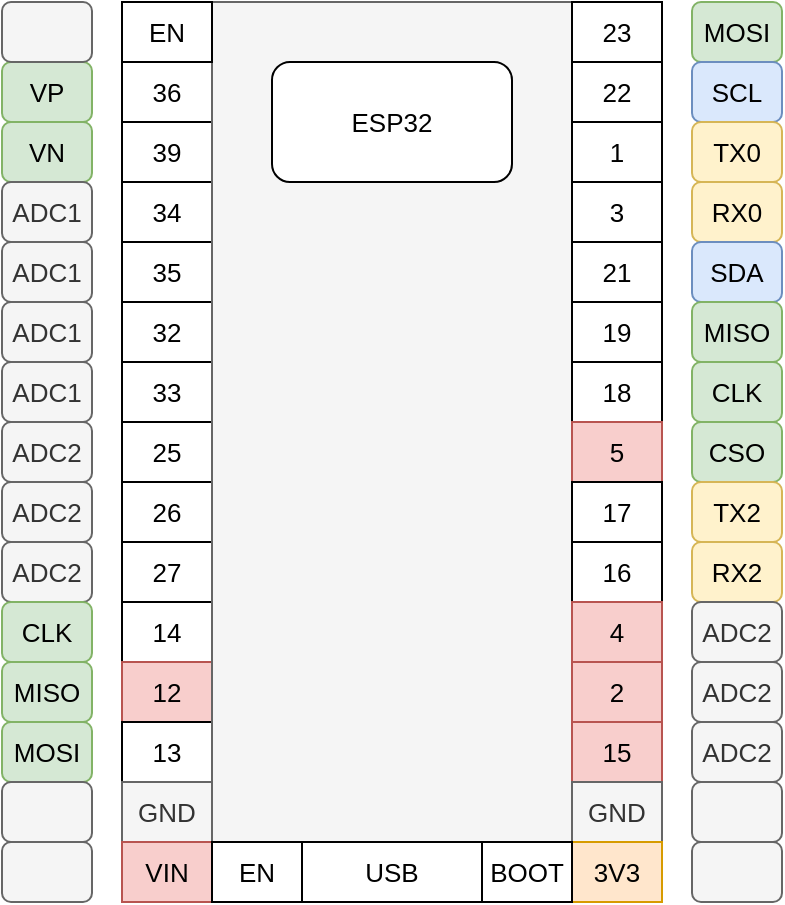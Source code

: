 <mxfile version="20.7.4" type="device" pages="6"><diagram id="2-0QVpMnV6egGYZPMCFs" name="ESP32"><mxGraphModel dx="766" dy="528" grid="1" gridSize="15" guides="1" tooltips="1" connect="1" arrows="1" fold="1" page="1" pageScale="1" pageWidth="2339" pageHeight="3300" math="0" shadow="0"><root><mxCell id="0"/><mxCell id="1" parent="0"/><mxCell id="_mEfNeloOk435zxjRTmG-25" value="36" style="rounded=0;whiteSpace=wrap;html=1;fontSize=13;fontFamily=Helvetica;" parent="1" vertex="1"><mxGeometry x="645" y="1140" width="45" height="30" as="geometry"/></mxCell><mxCell id="_mEfNeloOk435zxjRTmG-26" value="39" style="rounded=0;whiteSpace=wrap;html=1;fontSize=13;fontFamily=Helvetica;" parent="1" vertex="1"><mxGeometry x="645" y="1170" width="45" height="30" as="geometry"/></mxCell><mxCell id="_mEfNeloOk435zxjRTmG-27" value="34" style="rounded=0;whiteSpace=wrap;html=1;fontSize=13;fontFamily=Helvetica;" parent="1" vertex="1"><mxGeometry x="645" y="1200" width="45" height="30" as="geometry"/></mxCell><mxCell id="_mEfNeloOk435zxjRTmG-28" value="35" style="rounded=0;whiteSpace=wrap;html=1;fontSize=13;fontFamily=Helvetica;" parent="1" vertex="1"><mxGeometry x="645" y="1230" width="45" height="30" as="geometry"/></mxCell><mxCell id="_mEfNeloOk435zxjRTmG-29" value="32" style="rounded=0;whiteSpace=wrap;html=1;fontSize=13;fontFamily=Helvetica;" parent="1" vertex="1"><mxGeometry x="645" y="1260" width="45" height="30" as="geometry"/></mxCell><mxCell id="_mEfNeloOk435zxjRTmG-30" value="33" style="rounded=0;whiteSpace=wrap;html=1;fontSize=13;fontFamily=Helvetica;" parent="1" vertex="1"><mxGeometry x="645" y="1290" width="45" height="30" as="geometry"/></mxCell><mxCell id="_mEfNeloOk435zxjRTmG-31" value="25" style="rounded=0;whiteSpace=wrap;html=1;fontSize=13;fontFamily=Helvetica;" parent="1" vertex="1"><mxGeometry x="645" y="1320" width="45" height="30" as="geometry"/></mxCell><mxCell id="_mEfNeloOk435zxjRTmG-32" value="26" style="rounded=0;whiteSpace=wrap;html=1;fontSize=13;fontFamily=Helvetica;" parent="1" vertex="1"><mxGeometry x="645" y="1350" width="45" height="30" as="geometry"/></mxCell><mxCell id="_mEfNeloOk435zxjRTmG-33" value="27" style="rounded=0;whiteSpace=wrap;html=1;fontSize=13;fontFamily=Helvetica;" parent="1" vertex="1"><mxGeometry x="645" y="1380" width="45" height="30" as="geometry"/></mxCell><mxCell id="_mEfNeloOk435zxjRTmG-34" value="14" style="rounded=0;whiteSpace=wrap;html=1;fontSize=13;fontFamily=Helvetica;" parent="1" vertex="1"><mxGeometry x="645" y="1410" width="45" height="30" as="geometry"/></mxCell><mxCell id="_mEfNeloOk435zxjRTmG-35" value="12" style="rounded=0;whiteSpace=wrap;html=1;fontSize=13;fontFamily=Helvetica;fillColor=#f8cecc;strokeColor=#b85450;" parent="1" vertex="1"><mxGeometry x="645" y="1440" width="45" height="30" as="geometry"/></mxCell><mxCell id="_mEfNeloOk435zxjRTmG-36" value="13" style="rounded=0;whiteSpace=wrap;html=1;fontSize=13;fontFamily=Helvetica;" parent="1" vertex="1"><mxGeometry x="645" y="1470" width="45" height="30" as="geometry"/></mxCell><mxCell id="_mEfNeloOk435zxjRTmG-37" value="" style="rounded=0;whiteSpace=wrap;html=1;fontSize=13;fillColor=#f5f5f5;fontColor=#333333;strokeColor=#666666;fontFamily=Helvetica;" parent="1" vertex="1"><mxGeometry x="690" y="1110" width="180" height="450" as="geometry"/></mxCell><mxCell id="_mEfNeloOk435zxjRTmG-38" value="23" style="rounded=0;whiteSpace=wrap;html=1;fontSize=13;fontFamily=Helvetica;" parent="1" vertex="1"><mxGeometry x="870" y="1110" width="45" height="30" as="geometry"/></mxCell><mxCell id="_mEfNeloOk435zxjRTmG-39" value="22" style="rounded=0;whiteSpace=wrap;html=1;fontSize=13;fontFamily=Helvetica;" parent="1" vertex="1"><mxGeometry x="870" y="1140" width="45" height="30" as="geometry"/></mxCell><mxCell id="_mEfNeloOk435zxjRTmG-40" value="1" style="rounded=0;whiteSpace=wrap;html=1;fontSize=13;fontFamily=Helvetica;" parent="1" vertex="1"><mxGeometry x="870" y="1170" width="45" height="30" as="geometry"/></mxCell><mxCell id="_mEfNeloOk435zxjRTmG-41" value="3" style="rounded=0;whiteSpace=wrap;html=1;fontSize=13;fontFamily=Helvetica;" parent="1" vertex="1"><mxGeometry x="870" y="1200" width="45" height="30" as="geometry"/></mxCell><mxCell id="_mEfNeloOk435zxjRTmG-42" value="21" style="rounded=0;whiteSpace=wrap;html=1;fontSize=13;fontFamily=Helvetica;" parent="1" vertex="1"><mxGeometry x="870" y="1230" width="45" height="30" as="geometry"/></mxCell><mxCell id="_mEfNeloOk435zxjRTmG-43" value="19" style="rounded=0;whiteSpace=wrap;html=1;fontSize=13;fontFamily=Helvetica;" parent="1" vertex="1"><mxGeometry x="870" y="1260" width="45" height="30" as="geometry"/></mxCell><mxCell id="_mEfNeloOk435zxjRTmG-44" value="18" style="rounded=0;whiteSpace=wrap;html=1;fontSize=13;fontFamily=Helvetica;" parent="1" vertex="1"><mxGeometry x="870" y="1290" width="45" height="30" as="geometry"/></mxCell><mxCell id="_mEfNeloOk435zxjRTmG-45" value="5" style="rounded=0;whiteSpace=wrap;html=1;fontSize=13;fontFamily=Helvetica;fillColor=#f8cecc;strokeColor=#b85450;" parent="1" vertex="1"><mxGeometry x="870" y="1320" width="45" height="30" as="geometry"/></mxCell><mxCell id="_mEfNeloOk435zxjRTmG-46" value="17" style="rounded=0;whiteSpace=wrap;html=1;fontSize=13;fontFamily=Helvetica;" parent="1" vertex="1"><mxGeometry x="870" y="1350" width="45" height="30" as="geometry"/></mxCell><mxCell id="_mEfNeloOk435zxjRTmG-47" value="16" style="rounded=0;whiteSpace=wrap;html=1;fontSize=13;fontFamily=Helvetica;" parent="1" vertex="1"><mxGeometry x="870" y="1380" width="45" height="30" as="geometry"/></mxCell><mxCell id="_mEfNeloOk435zxjRTmG-48" value="4" style="rounded=0;whiteSpace=wrap;html=1;fontSize=13;fontFamily=Helvetica;fillColor=#f8cecc;strokeColor=#b85450;" parent="1" vertex="1"><mxGeometry x="870" y="1410" width="45" height="30" as="geometry"/></mxCell><mxCell id="_mEfNeloOk435zxjRTmG-49" value="2" style="rounded=0;whiteSpace=wrap;html=1;fontSize=13;fontFamily=Helvetica;fillColor=#f8cecc;strokeColor=#b85450;" parent="1" vertex="1"><mxGeometry x="870" y="1440" width="45" height="30" as="geometry"/></mxCell><mxCell id="_mEfNeloOk435zxjRTmG-50" value="15" style="rounded=0;whiteSpace=wrap;html=1;fontSize=13;fontFamily=Helvetica;fillColor=#f8cecc;strokeColor=#b85450;" parent="1" vertex="1"><mxGeometry x="870" y="1470" width="45" height="30" as="geometry"/></mxCell><mxCell id="_mEfNeloOk435zxjRTmG-51" value="EN" style="rounded=0;whiteSpace=wrap;html=1;fontSize=13;fontFamily=Helvetica;" parent="1" vertex="1"><mxGeometry x="645" y="1110" width="45" height="30" as="geometry"/></mxCell><mxCell id="_mEfNeloOk435zxjRTmG-56" value="GND" style="rounded=0;whiteSpace=wrap;html=1;fontSize=13;fillColor=#f5f5f5;fontColor=#333333;strokeColor=#666666;fontFamily=Helvetica;" parent="1" vertex="1"><mxGeometry x="645" y="1500" width="45" height="30" as="geometry"/></mxCell><mxCell id="_mEfNeloOk435zxjRTmG-57" value="VIN" style="rounded=0;whiteSpace=wrap;html=1;fontSize=13;fillColor=#f8cecc;strokeColor=#b85450;fontFamily=Helvetica;" parent="1" vertex="1"><mxGeometry x="645" y="1530" width="45" height="30" as="geometry"/></mxCell><mxCell id="_mEfNeloOk435zxjRTmG-58" value="GND" style="rounded=0;whiteSpace=wrap;html=1;fontSize=13;fillColor=#f5f5f5;fontColor=#333333;strokeColor=#666666;fontFamily=Helvetica;" parent="1" vertex="1"><mxGeometry x="870" y="1500" width="45" height="30" as="geometry"/></mxCell><mxCell id="_mEfNeloOk435zxjRTmG-59" value="3V3" style="rounded=0;whiteSpace=wrap;html=1;fontSize=13;fillColor=#ffe6cc;strokeColor=#d79b00;fontFamily=Helvetica;" parent="1" vertex="1"><mxGeometry x="870" y="1530" width="45" height="30" as="geometry"/></mxCell><mxCell id="_mEfNeloOk435zxjRTmG-60" value="ESP32" style="rounded=1;whiteSpace=wrap;html=1;fontSize=13;glass=0;fontFamily=Helvetica;" parent="1" vertex="1"><mxGeometry x="720" y="1140" width="120" height="60" as="geometry"/></mxCell><mxCell id="_mEfNeloOk435zxjRTmG-170" value="EN" style="rounded=0;whiteSpace=wrap;html=1;fontSize=13;fontFamily=Helvetica;" parent="1" vertex="1"><mxGeometry x="690" y="1530" width="45" height="30" as="geometry"/></mxCell><mxCell id="_mEfNeloOk435zxjRTmG-172" value="BOOT" style="rounded=0;whiteSpace=wrap;html=1;fontSize=13;fontFamily=Helvetica;" parent="1" vertex="1"><mxGeometry x="825" y="1530" width="45" height="30" as="geometry"/></mxCell><mxCell id="lkNOQ0zoPR8jzNqk3-j8-1" value="MOSI" style="rounded=1;whiteSpace=wrap;html=1;fontSize=13;fillColor=#d5e8d4;strokeColor=#82b366;fontFamily=Helvetica;" parent="1" vertex="1"><mxGeometry x="930" y="1110" width="45" height="30" as="geometry"/></mxCell><mxCell id="lkNOQ0zoPR8jzNqk3-j8-2" value="SCL" style="rounded=1;whiteSpace=wrap;html=1;fontSize=13;fillColor=#dae8fc;strokeColor=#6c8ebf;fontFamily=Helvetica;" parent="1" vertex="1"><mxGeometry x="930" y="1140" width="45" height="30" as="geometry"/></mxCell><mxCell id="lkNOQ0zoPR8jzNqk3-j8-3" value="TX0" style="rounded=1;whiteSpace=wrap;html=1;fontSize=13;fillColor=#fff2cc;strokeColor=#d6b656;fontFamily=Helvetica;" parent="1" vertex="1"><mxGeometry x="930" y="1170" width="45" height="30" as="geometry"/></mxCell><mxCell id="lkNOQ0zoPR8jzNqk3-j8-4" value="RX0" style="rounded=1;whiteSpace=wrap;html=1;fontSize=13;fillColor=#fff2cc;strokeColor=#d6b656;fontFamily=Helvetica;" parent="1" vertex="1"><mxGeometry x="930" y="1200" width="45" height="30" as="geometry"/></mxCell><mxCell id="lkNOQ0zoPR8jzNqk3-j8-5" value="SDA" style="rounded=1;whiteSpace=wrap;html=1;fontSize=13;fillColor=#dae8fc;strokeColor=#6c8ebf;fontFamily=Helvetica;" parent="1" vertex="1"><mxGeometry x="930" y="1230" width="45" height="30" as="geometry"/></mxCell><mxCell id="lkNOQ0zoPR8jzNqk3-j8-6" value="MISO" style="rounded=1;whiteSpace=wrap;html=1;fontSize=13;fillColor=#d5e8d4;strokeColor=#82b366;fontFamily=Helvetica;" parent="1" vertex="1"><mxGeometry x="930" y="1260" width="45" height="30" as="geometry"/></mxCell><mxCell id="lkNOQ0zoPR8jzNqk3-j8-7" value="CLK" style="rounded=1;whiteSpace=wrap;html=1;fontSize=13;fillColor=#d5e8d4;strokeColor=#82b366;fontFamily=Helvetica;" parent="1" vertex="1"><mxGeometry x="930" y="1290" width="45" height="30" as="geometry"/></mxCell><mxCell id="lkNOQ0zoPR8jzNqk3-j8-8" value="CSO" style="rounded=1;whiteSpace=wrap;html=1;fontSize=13;fillColor=#d5e8d4;strokeColor=#82b366;fontFamily=Helvetica;" parent="1" vertex="1"><mxGeometry x="930" y="1320" width="45" height="30" as="geometry"/></mxCell><mxCell id="lkNOQ0zoPR8jzNqk3-j8-9" value="TX2" style="rounded=1;whiteSpace=wrap;html=1;fontSize=13;fillColor=#fff2cc;strokeColor=#d6b656;fontFamily=Helvetica;" parent="1" vertex="1"><mxGeometry x="930" y="1350" width="45" height="30" as="geometry"/></mxCell><mxCell id="lkNOQ0zoPR8jzNqk3-j8-10" value="RX2" style="rounded=1;whiteSpace=wrap;html=1;fontSize=13;fillColor=#fff2cc;strokeColor=#d6b656;fontFamily=Helvetica;" parent="1" vertex="1"><mxGeometry x="930" y="1380" width="45" height="30" as="geometry"/></mxCell><mxCell id="lkNOQ0zoPR8jzNqk3-j8-11" value="ADC2" style="rounded=1;whiteSpace=wrap;html=1;fontSize=13;fillColor=#f5f5f5;fontColor=#333333;strokeColor=#666666;fontFamily=Helvetica;" parent="1" vertex="1"><mxGeometry x="930" y="1410" width="45" height="30" as="geometry"/></mxCell><mxCell id="lkNOQ0zoPR8jzNqk3-j8-12" value="ADC2" style="rounded=1;whiteSpace=wrap;html=1;fontSize=13;fillColor=#f5f5f5;fontColor=#333333;strokeColor=#666666;fontFamily=Helvetica;" parent="1" vertex="1"><mxGeometry x="930" y="1440" width="45" height="30" as="geometry"/></mxCell><mxCell id="lkNOQ0zoPR8jzNqk3-j8-13" value="ADC2" style="rounded=1;whiteSpace=wrap;html=1;fontSize=13;fillColor=#f5f5f5;fontColor=#333333;strokeColor=#666666;fontFamily=Helvetica;" parent="1" vertex="1"><mxGeometry x="930" y="1470" width="45" height="30" as="geometry"/></mxCell><mxCell id="lkNOQ0zoPR8jzNqk3-j8-16" value="VP" style="rounded=1;whiteSpace=wrap;html=1;fontSize=13;fillColor=#d5e8d4;strokeColor=#82b366;fontFamily=Helvetica;" parent="1" vertex="1"><mxGeometry x="585" y="1140" width="45" height="30" as="geometry"/></mxCell><mxCell id="lkNOQ0zoPR8jzNqk3-j8-17" value="VN" style="rounded=1;whiteSpace=wrap;html=1;fontSize=13;fillColor=#d5e8d4;strokeColor=#82b366;fontFamily=Helvetica;" parent="1" vertex="1"><mxGeometry x="585" y="1170" width="45" height="30" as="geometry"/></mxCell><mxCell id="lkNOQ0zoPR8jzNqk3-j8-18" value="ADC1" style="rounded=1;whiteSpace=wrap;html=1;fontSize=13;fillColor=#f5f5f5;fontColor=#333333;strokeColor=#666666;fontFamily=Helvetica;" parent="1" vertex="1"><mxGeometry x="585" y="1200" width="45" height="30" as="geometry"/></mxCell><mxCell id="lkNOQ0zoPR8jzNqk3-j8-19" value="ADC1" style="rounded=1;whiteSpace=wrap;html=1;fontSize=13;fillColor=#f5f5f5;fontColor=#333333;strokeColor=#666666;fontFamily=Helvetica;" parent="1" vertex="1"><mxGeometry x="585" y="1230" width="45" height="30" as="geometry"/></mxCell><mxCell id="lkNOQ0zoPR8jzNqk3-j8-20" value="ADC1" style="rounded=1;whiteSpace=wrap;html=1;fontSize=13;fillColor=#f5f5f5;fontColor=#333333;strokeColor=#666666;fontFamily=Helvetica;" parent="1" vertex="1"><mxGeometry x="585" y="1260" width="45" height="30" as="geometry"/></mxCell><mxCell id="lkNOQ0zoPR8jzNqk3-j8-21" value="ADC1" style="rounded=1;whiteSpace=wrap;html=1;fontSize=13;fillColor=#f5f5f5;fontColor=#333333;strokeColor=#666666;fontFamily=Helvetica;" parent="1" vertex="1"><mxGeometry x="585" y="1290" width="45" height="30" as="geometry"/></mxCell><mxCell id="lkNOQ0zoPR8jzNqk3-j8-22" value="ADC2" style="rounded=1;whiteSpace=wrap;html=1;fontSize=13;fillColor=#f5f5f5;fontColor=#333333;strokeColor=#666666;fontFamily=Helvetica;" parent="1" vertex="1"><mxGeometry x="585" y="1320" width="45" height="30" as="geometry"/></mxCell><mxCell id="lkNOQ0zoPR8jzNqk3-j8-23" value="ADC2" style="rounded=1;whiteSpace=wrap;html=1;fontSize=13;fillColor=#f5f5f5;fontColor=#333333;strokeColor=#666666;fontFamily=Helvetica;" parent="1" vertex="1"><mxGeometry x="585" y="1350" width="45" height="30" as="geometry"/></mxCell><mxCell id="lkNOQ0zoPR8jzNqk3-j8-24" value="ADC2" style="rounded=1;whiteSpace=wrap;html=1;fontSize=13;fillColor=#f5f5f5;fontColor=#333333;strokeColor=#666666;fontFamily=Helvetica;" parent="1" vertex="1"><mxGeometry x="585" y="1380" width="45" height="30" as="geometry"/></mxCell><mxCell id="lkNOQ0zoPR8jzNqk3-j8-25" value="CLK" style="rounded=1;whiteSpace=wrap;html=1;fontSize=13;fillColor=#d5e8d4;strokeColor=#82b366;fontFamily=Helvetica;" parent="1" vertex="1"><mxGeometry x="585" y="1410" width="45" height="30" as="geometry"/></mxCell><mxCell id="lkNOQ0zoPR8jzNqk3-j8-26" value="MISO" style="rounded=1;whiteSpace=wrap;html=1;fontSize=13;fillColor=#d5e8d4;strokeColor=#82b366;fontFamily=Helvetica;" parent="1" vertex="1"><mxGeometry x="585" y="1440" width="45" height="30" as="geometry"/></mxCell><mxCell id="lkNOQ0zoPR8jzNqk3-j8-27" value="MOSI" style="rounded=1;whiteSpace=wrap;html=1;fontSize=13;fillColor=#d5e8d4;strokeColor=#82b366;fontFamily=Helvetica;" parent="1" vertex="1"><mxGeometry x="585" y="1470" width="45" height="30" as="geometry"/></mxCell><mxCell id="z2ea0ZUHcvT3vjgEoI9a-1" value="USB" style="rounded=0;whiteSpace=wrap;html=1;fontSize=13;fontFamily=Helvetica;" parent="1" vertex="1"><mxGeometry x="735" y="1530" width="90" height="30" as="geometry"/></mxCell><mxCell id="z2ea0ZUHcvT3vjgEoI9a-85" value="" style="rounded=1;whiteSpace=wrap;html=1;fontSize=13;fillColor=#f5f5f5;fontColor=#333333;strokeColor=#666666;fontFamily=Helvetica;" parent="1" vertex="1"><mxGeometry x="930" y="1500" width="45" height="30" as="geometry"/></mxCell><mxCell id="z2ea0ZUHcvT3vjgEoI9a-86" value="" style="rounded=1;whiteSpace=wrap;html=1;fontSize=13;fillColor=#f5f5f5;fontColor=#333333;strokeColor=#666666;fontFamily=Helvetica;" parent="1" vertex="1"><mxGeometry x="930" y="1530" width="45" height="30" as="geometry"/></mxCell><mxCell id="z2ea0ZUHcvT3vjgEoI9a-87" value="" style="rounded=1;whiteSpace=wrap;html=1;fontSize=13;fillColor=#f5f5f5;fontColor=#333333;strokeColor=#666666;fontFamily=Helvetica;" parent="1" vertex="1"><mxGeometry x="585" y="1110" width="45" height="30" as="geometry"/></mxCell><mxCell id="z2ea0ZUHcvT3vjgEoI9a-88" value="" style="rounded=1;whiteSpace=wrap;html=1;fontSize=13;fillColor=#f5f5f5;fontColor=#333333;strokeColor=#666666;fontFamily=Helvetica;" parent="1" vertex="1"><mxGeometry x="585" y="1500" width="45" height="30" as="geometry"/></mxCell><mxCell id="z2ea0ZUHcvT3vjgEoI9a-89" value="" style="rounded=1;whiteSpace=wrap;html=1;fontSize=13;fillColor=#f5f5f5;fontColor=#333333;strokeColor=#666666;fontFamily=Helvetica;" parent="1" vertex="1"><mxGeometry x="585" y="1530" width="45" height="30" as="geometry"/></mxCell></root></mxGraphModel></diagram><diagram id="AYL6oydJ5E6CYP9ZsAel" name="ESP32-S3"><mxGraphModel dx="1532" dy="1056" grid="1" gridSize="10" guides="1" tooltips="1" connect="1" arrows="1" fold="1" page="1" pageScale="1" pageWidth="3300" pageHeight="4681" math="0" shadow="0"><root><mxCell id="0"/><mxCell id="1" parent="0"/><mxCell id="0z71pCKZMhQr8VJUCBbr-1" value="15" style="rounded=0;whiteSpace=wrap;html=1;fontSize=13;fontFamily=Helvetica;" parent="1" vertex="1"><mxGeometry x="520" y="1140" width="45" height="30" as="geometry"/></mxCell><mxCell id="0z71pCKZMhQr8VJUCBbr-2" value="16" style="rounded=0;whiteSpace=wrap;html=1;fontSize=13;fontFamily=Helvetica;" parent="1" vertex="1"><mxGeometry x="520" y="1170" width="45" height="30" as="geometry"/></mxCell><mxCell id="0z71pCKZMhQr8VJUCBbr-3" value="17" style="rounded=0;whiteSpace=wrap;html=1;fontSize=13;fontFamily=Helvetica;" parent="1" vertex="1"><mxGeometry x="520" y="1200" width="45" height="30" as="geometry"/></mxCell><mxCell id="0z71pCKZMhQr8VJUCBbr-4" value="18" style="rounded=0;whiteSpace=wrap;html=1;fontSize=13;fontFamily=Helvetica;" parent="1" vertex="1"><mxGeometry x="520" y="1230" width="45" height="30" as="geometry"/></mxCell><mxCell id="0z71pCKZMhQr8VJUCBbr-5" value="8" style="rounded=0;whiteSpace=wrap;html=1;fontSize=13;fontFamily=Helvetica;" parent="1" vertex="1"><mxGeometry x="520" y="1260" width="45" height="30" as="geometry"/></mxCell><mxCell id="0z71pCKZMhQr8VJUCBbr-6" value="3" style="rounded=0;whiteSpace=wrap;html=1;fontSize=13;fontFamily=Helvetica;fillColor=#f8cecc;strokeColor=#b85450;" parent="1" vertex="1"><mxGeometry x="520" y="1290" width="45" height="30" as="geometry"/></mxCell><mxCell id="0z71pCKZMhQr8VJUCBbr-7" value="46" style="rounded=0;whiteSpace=wrap;html=1;fontSize=13;fontFamily=Helvetica;fillColor=#f8cecc;strokeColor=#b85450;" parent="1" vertex="1"><mxGeometry x="520" y="1320" width="45" height="30" as="geometry"/></mxCell><mxCell id="0z71pCKZMhQr8VJUCBbr-8" value="9" style="rounded=0;whiteSpace=wrap;html=1;fontSize=13;fontFamily=Helvetica;" parent="1" vertex="1"><mxGeometry x="520" y="1350" width="45" height="30" as="geometry"/></mxCell><mxCell id="0z71pCKZMhQr8VJUCBbr-9" value="10" style="rounded=0;whiteSpace=wrap;html=1;fontSize=13;fontFamily=Helvetica;" parent="1" vertex="1"><mxGeometry x="520" y="1380" width="45" height="30" as="geometry"/></mxCell><mxCell id="0z71pCKZMhQr8VJUCBbr-10" value="11" style="rounded=0;whiteSpace=wrap;html=1;fontSize=13;fontFamily=Helvetica;" parent="1" vertex="1"><mxGeometry x="520" y="1410" width="45" height="30" as="geometry"/></mxCell><mxCell id="0z71pCKZMhQr8VJUCBbr-11" value="12" style="rounded=0;whiteSpace=wrap;html=1;fontSize=13;fontFamily=Helvetica;" parent="1" vertex="1"><mxGeometry x="520" y="1440" width="45" height="30" as="geometry"/></mxCell><mxCell id="0z71pCKZMhQr8VJUCBbr-12" value="13" style="rounded=0;whiteSpace=wrap;html=1;fontSize=13;fontFamily=Helvetica;" parent="1" vertex="1"><mxGeometry x="520" y="1470" width="45" height="30" as="geometry"/></mxCell><mxCell id="0z71pCKZMhQr8VJUCBbr-13" value="" style="rounded=0;whiteSpace=wrap;html=1;fontSize=13;fontFamily=Helvetica;fillColor=#fff2cc;strokeColor=#d6b656;" parent="1" vertex="1"><mxGeometry x="565" y="930" width="235" height="660" as="geometry"/></mxCell><mxCell id="0z71pCKZMhQr8VJUCBbr-14" value="42" style="rounded=0;whiteSpace=wrap;html=1;fontSize=13;fontFamily=Helvetica;" parent="1" vertex="1"><mxGeometry x="800" y="1080" width="45" height="30" as="geometry"/></mxCell><mxCell id="0z71pCKZMhQr8VJUCBbr-15" value="41" style="rounded=0;whiteSpace=wrap;html=1;fontSize=13;fontFamily=Helvetica;" parent="1" vertex="1"><mxGeometry x="800" y="1110" width="45" height="30" as="geometry"/></mxCell><mxCell id="0z71pCKZMhQr8VJUCBbr-16" value="40" style="rounded=0;whiteSpace=wrap;html=1;fontSize=13;fontFamily=Helvetica;" parent="1" vertex="1"><mxGeometry x="800" y="1140" width="45" height="30" as="geometry"/></mxCell><mxCell id="0z71pCKZMhQr8VJUCBbr-17" value="39" style="rounded=0;whiteSpace=wrap;html=1;fontSize=13;fontFamily=Helvetica;" parent="1" vertex="1"><mxGeometry x="800" y="1170" width="45" height="30" as="geometry"/></mxCell><mxCell id="0z71pCKZMhQr8VJUCBbr-18" value="37" style="rounded=0;whiteSpace=wrap;html=1;fontSize=13;fontFamily=Helvetica;" parent="1" vertex="1"><mxGeometry x="800" y="1230" width="45" height="30" as="geometry"/></mxCell><mxCell id="0z71pCKZMhQr8VJUCBbr-19" value="36" style="rounded=0;whiteSpace=wrap;html=1;fontSize=13;fontFamily=Helvetica;" parent="1" vertex="1"><mxGeometry x="800" y="1260" width="45" height="30" as="geometry"/></mxCell><mxCell id="0z71pCKZMhQr8VJUCBbr-20" value="35" style="rounded=0;whiteSpace=wrap;html=1;fontSize=13;fontFamily=Helvetica;" parent="1" vertex="1"><mxGeometry x="800" y="1290" width="45" height="30" as="geometry"/></mxCell><mxCell id="0z71pCKZMhQr8VJUCBbr-21" value="0" style="rounded=0;whiteSpace=wrap;html=1;fontSize=13;fontFamily=Helvetica;fillColor=#f8cecc;strokeColor=#b85450;" parent="1" vertex="1"><mxGeometry x="800" y="1320" width="45" height="30" as="geometry"/></mxCell><mxCell id="0z71pCKZMhQr8VJUCBbr-22" value="45" style="rounded=0;whiteSpace=wrap;html=1;fontSize=13;fontFamily=Helvetica;fillColor=#f8cecc;strokeColor=#b85450;" parent="1" vertex="1"><mxGeometry x="800" y="1350" width="45" height="30" as="geometry"/></mxCell><mxCell id="0z71pCKZMhQr8VJUCBbr-23" value="48" style="rounded=0;whiteSpace=wrap;html=1;fontSize=13;fontFamily=Helvetica;" parent="1" vertex="1"><mxGeometry x="800" y="1380" width="45" height="30" as="geometry"/></mxCell><mxCell id="0z71pCKZMhQr8VJUCBbr-24" value="47" style="rounded=0;whiteSpace=wrap;html=1;fontSize=13;fontFamily=Helvetica;" parent="1" vertex="1"><mxGeometry x="800" y="1410" width="45" height="30" as="geometry"/></mxCell><mxCell id="0z71pCKZMhQr8VJUCBbr-25" value="21" style="rounded=0;whiteSpace=wrap;html=1;fontSize=13;fontFamily=Helvetica;" parent="1" vertex="1"><mxGeometry x="800" y="1440" width="45" height="30" as="geometry"/></mxCell><mxCell id="0z71pCKZMhQr8VJUCBbr-26" value="20" style="rounded=0;whiteSpace=wrap;html=1;fontSize=13;fontFamily=Helvetica;" parent="1" vertex="1"><mxGeometry x="800" y="1470" width="45" height="30" as="geometry"/></mxCell><mxCell id="0z71pCKZMhQr8VJUCBbr-27" value="7" style="rounded=0;whiteSpace=wrap;html=1;fontSize=13;fontFamily=Helvetica;" parent="1" vertex="1"><mxGeometry x="520" y="1110" width="45" height="30" as="geometry"/></mxCell><mxCell id="0z71pCKZMhQr8VJUCBbr-28" value="5V0" style="rounded=0;whiteSpace=wrap;html=1;fontSize=13;fontFamily=Helvetica;fillColor=#f8cecc;strokeColor=#b85450;" parent="1" vertex="1"><mxGeometry x="520" y="1530" width="45" height="30" as="geometry"/></mxCell><mxCell id="0z71pCKZMhQr8VJUCBbr-29" value="GND" style="rounded=0;whiteSpace=wrap;html=1;fontSize=13;fontFamily=Helvetica;" parent="1" vertex="1"><mxGeometry x="520" y="1560" width="45" height="30" as="geometry"/></mxCell><mxCell id="0z71pCKZMhQr8VJUCBbr-30" value="19" style="rounded=0;whiteSpace=wrap;html=1;fontSize=13;fontFamily=Helvetica;" parent="1" vertex="1"><mxGeometry x="800" y="1500" width="45" height="30" as="geometry"/></mxCell><mxCell id="0z71pCKZMhQr8VJUCBbr-31" value="GND" style="rounded=0;whiteSpace=wrap;html=1;fontSize=13;fontFamily=Helvetica;" parent="1" vertex="1"><mxGeometry x="800" y="1560" width="45" height="30" as="geometry"/></mxCell><mxCell id="0z71pCKZMhQr8VJUCBbr-32" value="ESP32-S3" style="rounded=1;whiteSpace=wrap;html=1;fontSize=13;glass=0;fontFamily=Helvetica;" parent="1" vertex="1"><mxGeometry x="622.5" y="990" width="120" height="120" as="geometry"/></mxCell><mxCell id="0z71pCKZMhQr8VJUCBbr-60" value="USB" style="rounded=0;whiteSpace=wrap;html=1;fontSize=13;fontFamily=Helvetica;" parent="1" vertex="1"><mxGeometry x="710" y="1560" width="60" height="30" as="geometry"/></mxCell><mxCell id="0z71pCKZMhQr8VJUCBbr-66" value="UART" style="rounded=0;whiteSpace=wrap;html=1;fontSize=13;fontFamily=Helvetica;" parent="1" vertex="1"><mxGeometry x="595" y="1560" width="60" height="30" as="geometry"/></mxCell><mxCell id="0z71pCKZMhQr8VJUCBbr-71" value="GND" style="rounded=0;whiteSpace=wrap;html=1;fontSize=13;fontFamily=Helvetica;" parent="1" vertex="1"><mxGeometry x="800" y="930" width="45" height="30" as="geometry"/></mxCell><mxCell id="0z71pCKZMhQr8VJUCBbr-72" value="TX" style="rounded=0;whiteSpace=wrap;html=1;fontSize=13;fontFamily=Helvetica;" parent="1" vertex="1"><mxGeometry x="800" y="960" width="45" height="30" as="geometry"/></mxCell><mxCell id="0z71pCKZMhQr8VJUCBbr-73" value="RX" style="rounded=0;whiteSpace=wrap;html=1;fontSize=13;fontFamily=Helvetica;" parent="1" vertex="1"><mxGeometry x="800" y="990" width="45" height="30" as="geometry"/></mxCell><mxCell id="0z71pCKZMhQr8VJUCBbr-74" value="1" style="rounded=0;whiteSpace=wrap;html=1;fontSize=13;fontFamily=Helvetica;" parent="1" vertex="1"><mxGeometry x="800" y="1020" width="45" height="30" as="geometry"/></mxCell><mxCell id="0z71pCKZMhQr8VJUCBbr-75" value="2" style="rounded=0;whiteSpace=wrap;html=1;fontSize=13;fontFamily=Helvetica;" parent="1" vertex="1"><mxGeometry x="800" y="1050" width="45" height="30" as="geometry"/></mxCell><mxCell id="0z71pCKZMhQr8VJUCBbr-76" value="3V3" style="rounded=0;whiteSpace=wrap;html=1;fontSize=13;fontFamily=Helvetica;fillColor=#f8cecc;strokeColor=#b85450;" parent="1" vertex="1"><mxGeometry x="520" y="930" width="45" height="30" as="geometry"/></mxCell><mxCell id="0z71pCKZMhQr8VJUCBbr-77" value="3V3" style="rounded=0;whiteSpace=wrap;html=1;fontSize=13;fontFamily=Helvetica;fillColor=#f8cecc;strokeColor=#b85450;" parent="1" vertex="1"><mxGeometry x="520" y="960" width="45" height="30" as="geometry"/></mxCell><mxCell id="0z71pCKZMhQr8VJUCBbr-78" value="RST" style="rounded=0;whiteSpace=wrap;html=1;fontSize=13;fontFamily=Helvetica;" parent="1" vertex="1"><mxGeometry x="520" y="990" width="45" height="30" as="geometry"/></mxCell><mxCell id="0z71pCKZMhQr8VJUCBbr-79" value="4" style="rounded=0;whiteSpace=wrap;html=1;fontSize=13;fontFamily=Helvetica;" parent="1" vertex="1"><mxGeometry x="520" y="1020" width="45" height="30" as="geometry"/></mxCell><mxCell id="0z71pCKZMhQr8VJUCBbr-80" value="5" style="rounded=0;whiteSpace=wrap;html=1;fontSize=13;fontFamily=Helvetica;" parent="1" vertex="1"><mxGeometry x="520" y="1050" width="45" height="30" as="geometry"/></mxCell><mxCell id="0z71pCKZMhQr8VJUCBbr-81" value="6" style="rounded=0;whiteSpace=wrap;html=1;fontSize=13;fontFamily=Helvetica;" parent="1" vertex="1"><mxGeometry x="520" y="1080" width="45" height="30" as="geometry"/></mxCell><mxCell id="0z71pCKZMhQr8VJUCBbr-85" value="GND" style="rounded=0;whiteSpace=wrap;html=1;fontSize=13;fontFamily=Helvetica;" parent="1" vertex="1"><mxGeometry x="800" y="1530" width="45" height="30" as="geometry"/></mxCell><mxCell id="0z71pCKZMhQr8VJUCBbr-86" value="38" style="rounded=0;whiteSpace=wrap;html=1;fontSize=13;fontFamily=Helvetica;" parent="1" vertex="1"><mxGeometry x="800" y="1200" width="45" height="30" as="geometry"/></mxCell><mxCell id="0z71pCKZMhQr8VJUCBbr-87" value="14" style="rounded=0;whiteSpace=wrap;html=1;fontSize=13;fontFamily=Helvetica;" parent="1" vertex="1"><mxGeometry x="520" y="1500" width="45" height="30" as="geometry"/></mxCell><mxCell id="b8BlCdoeA03hkOuco2zc-1" value="ADC1" style="rounded=1;whiteSpace=wrap;html=1;fontSize=13;fillColor=#dae8fc;strokeColor=#6c8ebf;fontFamily=Helvetica;" parent="1" vertex="1"><mxGeometry x="860" y="1020" width="45" height="30" as="geometry"/></mxCell><mxCell id="b8BlCdoeA03hkOuco2zc-2" value="&lt;span style=&quot;font-size: 13px;&quot;&gt;ADC1&lt;/span&gt;" style="rounded=1;whiteSpace=wrap;html=1;fontSize=13;fillColor=#dae8fc;strokeColor=#6c8ebf;fontFamily=Helvetica;" parent="1" vertex="1"><mxGeometry x="460" y="1020" width="45" height="30" as="geometry"/></mxCell><mxCell id="b8BlCdoeA03hkOuco2zc-3" value="ADC1" style="rounded=1;whiteSpace=wrap;html=1;fontSize=13;fillColor=#dae8fc;strokeColor=#6c8ebf;fontFamily=Helvetica;" parent="1" vertex="1"><mxGeometry x="860" y="1050" width="45" height="30" as="geometry"/></mxCell><mxCell id="b8BlCdoeA03hkOuco2zc-4" value="ADC1" style="rounded=1;whiteSpace=wrap;html=1;fontSize=13;fillColor=#dae8fc;strokeColor=#6c8ebf;fontFamily=Helvetica;" parent="1" vertex="1"><mxGeometry x="460" y="1290" width="45" height="30" as="geometry"/></mxCell><mxCell id="b8BlCdoeA03hkOuco2zc-5" value="ADC1" style="rounded=1;whiteSpace=wrap;html=1;fontSize=13;fillColor=#dae8fc;strokeColor=#6c8ebf;fontFamily=Helvetica;" parent="1" vertex="1"><mxGeometry x="460" y="1050" width="45" height="30" as="geometry"/></mxCell><mxCell id="b8BlCdoeA03hkOuco2zc-6" value="&lt;span style=&quot;font-size: 13px;&quot;&gt;ADC1&lt;/span&gt;" style="rounded=1;whiteSpace=wrap;html=1;fontSize=13;fillColor=#dae8fc;strokeColor=#6c8ebf;fontFamily=Helvetica;" parent="1" vertex="1"><mxGeometry x="460" y="1080" width="45" height="30" as="geometry"/></mxCell><mxCell id="b8BlCdoeA03hkOuco2zc-7" value="ADC1" style="rounded=1;whiteSpace=wrap;html=1;fontSize=13;fillColor=#dae8fc;strokeColor=#6c8ebf;fontFamily=Helvetica;" parent="1" vertex="1"><mxGeometry x="460" y="1110" width="45" height="30" as="geometry"/></mxCell><mxCell id="b8BlCdoeA03hkOuco2zc-8" value="ADC1" style="rounded=1;whiteSpace=wrap;html=1;fontSize=13;fillColor=#dae8fc;strokeColor=#6c8ebf;fontFamily=Helvetica;" parent="1" vertex="1"><mxGeometry x="460" y="1260" width="45" height="30" as="geometry"/></mxCell><mxCell id="b8BlCdoeA03hkOuco2zc-10" value="ADC1" style="rounded=1;whiteSpace=wrap;html=1;fontSize=13;fillColor=#dae8fc;strokeColor=#6c8ebf;fontFamily=Helvetica;" parent="1" vertex="1"><mxGeometry x="460" y="1350" width="45" height="30" as="geometry"/></mxCell><mxCell id="b8BlCdoeA03hkOuco2zc-11" value="ADC1" style="rounded=1;whiteSpace=wrap;html=1;fontSize=13;fillColor=#dae8fc;strokeColor=#6c8ebf;fontFamily=Helvetica;" parent="1" vertex="1"><mxGeometry x="460" y="1380" width="45" height="30" as="geometry"/></mxCell><mxCell id="b8BlCdoeA03hkOuco2zc-14" value="&lt;span style=&quot;font-size: 13px;&quot;&gt;ADC2&lt;/span&gt;" style="rounded=1;whiteSpace=wrap;html=1;fontSize=13;fillColor=#dae8fc;strokeColor=#6c8ebf;fontFamily=Helvetica;" parent="1" vertex="1"><mxGeometry x="460" y="1410" width="45" height="30" as="geometry"/></mxCell><mxCell id="b8BlCdoeA03hkOuco2zc-15" value="ADC2" style="rounded=1;whiteSpace=wrap;html=1;fontSize=13;fillColor=#dae8fc;strokeColor=#6c8ebf;fontFamily=Helvetica;" parent="1" vertex="1"><mxGeometry x="460" y="1440" width="45" height="30" as="geometry"/></mxCell><mxCell id="b8BlCdoeA03hkOuco2zc-16" value="&lt;span style=&quot;font-size: 13px;&quot;&gt;ADC2&lt;/span&gt;" style="rounded=1;whiteSpace=wrap;html=1;fontSize=13;fillColor=#dae8fc;strokeColor=#6c8ebf;fontFamily=Helvetica;" parent="1" vertex="1"><mxGeometry x="460" y="1470" width="45" height="30" as="geometry"/></mxCell><mxCell id="b8BlCdoeA03hkOuco2zc-17" value="ADC2" style="rounded=1;whiteSpace=wrap;html=1;fontSize=13;fillColor=#dae8fc;strokeColor=#6c8ebf;fontFamily=Helvetica;" parent="1" vertex="1"><mxGeometry x="460" y="1500" width="45" height="30" as="geometry"/></mxCell><mxCell id="b8BlCdoeA03hkOuco2zc-22" value="&lt;span style=&quot;font-size: 13px;&quot;&gt;ADC2&lt;/span&gt;" style="rounded=1;whiteSpace=wrap;html=1;fontSize=13;fillColor=#dae8fc;strokeColor=#6c8ebf;fontFamily=Helvetica;" parent="1" vertex="1"><mxGeometry x="460" y="1140" width="45" height="30" as="geometry"/></mxCell><mxCell id="b8BlCdoeA03hkOuco2zc-23" value="ADC2" style="rounded=1;whiteSpace=wrap;html=1;fontSize=13;fillColor=#dae8fc;strokeColor=#6c8ebf;fontFamily=Helvetica;" parent="1" vertex="1"><mxGeometry x="460" y="1170" width="45" height="30" as="geometry"/></mxCell><mxCell id="b8BlCdoeA03hkOuco2zc-24" value="&lt;span style=&quot;font-size: 13px;&quot;&gt;ADC2&lt;/span&gt;" style="rounded=1;whiteSpace=wrap;html=1;fontSize=13;fillColor=#dae8fc;strokeColor=#6c8ebf;fontFamily=Helvetica;" parent="1" vertex="1"><mxGeometry x="460" y="1200" width="45" height="30" as="geometry"/></mxCell><mxCell id="b8BlCdoeA03hkOuco2zc-25" value="ADC2" style="rounded=1;whiteSpace=wrap;html=1;fontSize=13;fillColor=#dae8fc;strokeColor=#6c8ebf;fontFamily=Helvetica;" parent="1" vertex="1"><mxGeometry x="460" y="1230" width="45" height="30" as="geometry"/></mxCell><mxCell id="b8BlCdoeA03hkOuco2zc-26" value="&lt;span style=&quot;font-size: 13px;&quot;&gt;ADC2&lt;/span&gt;" style="rounded=1;whiteSpace=wrap;html=1;fontSize=13;fillColor=#dae8fc;strokeColor=#6c8ebf;fontFamily=Helvetica;" parent="1" vertex="1"><mxGeometry x="860" y="1470" width="45" height="30" as="geometry"/></mxCell><mxCell id="b8BlCdoeA03hkOuco2zc-27" value="ADC2" style="rounded=1;whiteSpace=wrap;html=1;fontSize=13;fillColor=#dae8fc;strokeColor=#6c8ebf;fontFamily=Helvetica;" parent="1" vertex="1"><mxGeometry x="860" y="1500" width="45" height="30" as="geometry"/></mxCell><mxCell id="b8BlCdoeA03hkOuco2zc-28" value="SDA" style="rounded=1;whiteSpace=wrap;html=1;fontSize=13;fillColor=#fff2cc;strokeColor=#d6b656;fontFamily=Helvetica;" parent="1" vertex="1"><mxGeometry x="415" y="1260" width="45" height="30" as="geometry"/></mxCell><mxCell id="b8BlCdoeA03hkOuco2zc-30" value="SCL" style="rounded=1;whiteSpace=wrap;html=1;fontSize=13;fillColor=#fff2cc;strokeColor=#d6b656;fontFamily=Helvetica;" parent="1" vertex="1"><mxGeometry x="415" y="1350" width="45" height="30" as="geometry"/></mxCell><mxCell id="b8BlCdoeA03hkOuco2zc-31" value="MOSI" style="rounded=1;whiteSpace=wrap;html=1;fontSize=13;fillColor=#fff2cc;strokeColor=#d6b656;fontFamily=Helvetica;" parent="1" vertex="1"><mxGeometry x="415" y="1410" width="45" height="30" as="geometry"/></mxCell><mxCell id="b8BlCdoeA03hkOuco2zc-32" value="MISO" style="rounded=1;whiteSpace=wrap;html=1;fontSize=13;fillColor=#fff2cc;strokeColor=#d6b656;fontFamily=Helvetica;" parent="1" vertex="1"><mxGeometry x="415" y="1470" width="45" height="30" as="geometry"/></mxCell><mxCell id="b8BlCdoeA03hkOuco2zc-35" value="CLK" style="rounded=1;whiteSpace=wrap;html=1;fontSize=13;fillColor=#fff2cc;strokeColor=#d6b656;fontFamily=Helvetica;" parent="1" vertex="1"><mxGeometry x="415" y="1440" width="45" height="30" as="geometry"/></mxCell><mxCell id="b8BlCdoeA03hkOuco2zc-36" value="CS" style="rounded=1;whiteSpace=wrap;html=1;fontSize=13;fillColor=#fff2cc;strokeColor=#d6b656;fontFamily=Helvetica;" parent="1" vertex="1"><mxGeometry x="415" y="1380" width="45" height="30" as="geometry"/></mxCell><mxCell id="b8BlCdoeA03hkOuco2zc-37" value="VMOSI" style="rounded=1;whiteSpace=wrap;html=1;fontSize=12;fillColor=#fff2cc;strokeColor=#d6b656;fontFamily=Helvetica;" parent="1" vertex="1"><mxGeometry x="860" y="1290" width="45" height="30" as="geometry"/></mxCell><mxCell id="b8BlCdoeA03hkOuco2zc-38" value="VCLK" style="rounded=1;whiteSpace=wrap;html=1;fontSize=12;fillColor=#fff2cc;strokeColor=#d6b656;fontFamily=Helvetica;" parent="1" vertex="1"><mxGeometry x="860" y="1260" width="45" height="30" as="geometry"/></mxCell><mxCell id="b8BlCdoeA03hkOuco2zc-39" value="VMISO" style="rounded=1;whiteSpace=wrap;html=1;fontSize=12;fillColor=#fff2cc;strokeColor=#d6b656;fontFamily=Helvetica;" parent="1" vertex="1"><mxGeometry x="860" y="1230" width="45" height="30" as="geometry"/></mxCell><mxCell id="b8BlCdoeA03hkOuco2zc-40" value="VCS" style="rounded=1;whiteSpace=wrap;html=1;fontSize=12;fillColor=#fff2cc;strokeColor=#d6b656;fontFamily=Helvetica;" parent="1" vertex="1"><mxGeometry x="860" y="1170" width="45" height="30" as="geometry"/></mxCell><mxCell id="b8BlCdoeA03hkOuco2zc-41" value="TX1" style="rounded=1;whiteSpace=wrap;html=1;fontSize=13;fillColor=#fff2cc;strokeColor=#d6b656;fontFamily=Helvetica;" parent="1" vertex="1"><mxGeometry x="415" y="1200" width="45" height="30" as="geometry"/></mxCell><mxCell id="b8BlCdoeA03hkOuco2zc-42" value="RX1" style="rounded=1;whiteSpace=wrap;html=1;fontSize=13;fillColor=#fff2cc;strokeColor=#d6b656;fontFamily=Helvetica;" parent="1" vertex="1"><mxGeometry x="415" y="1230" width="45" height="30" as="geometry"/></mxCell><mxCell id="Ldwl-SlwSgXZWP4gCTsx-1" value="" style="rounded=1;whiteSpace=wrap;html=1;fontSize=13;fillColor=#f5f5f5;fontColor=#333333;strokeColor=#666666;fontFamily=Helvetica;" parent="1" vertex="1"><mxGeometry x="460" y="1320" width="45" height="30" as="geometry"/></mxCell><mxCell id="Ldwl-SlwSgXZWP4gCTsx-2" value="" style="rounded=1;whiteSpace=wrap;html=1;fontSize=13;fillColor=#f5f5f5;fontColor=#333333;strokeColor=#666666;fontFamily=Helvetica;" parent="1" vertex="1"><mxGeometry x="460" y="1530" width="45" height="30" as="geometry"/></mxCell><mxCell id="Ldwl-SlwSgXZWP4gCTsx-3" value="" style="rounded=1;whiteSpace=wrap;html=1;fontSize=13;fillColor=#f5f5f5;fontColor=#333333;strokeColor=#666666;fontFamily=Helvetica;" parent="1" vertex="1"><mxGeometry x="460" y="1560" width="45" height="30" as="geometry"/></mxCell><mxCell id="Ldwl-SlwSgXZWP4gCTsx-4" value="" style="rounded=1;whiteSpace=wrap;html=1;fontSize=13;fillColor=#f5f5f5;fontColor=#333333;strokeColor=#666666;fontFamily=Helvetica;" parent="1" vertex="1"><mxGeometry x="860" y="1530" width="45" height="30" as="geometry"/></mxCell><mxCell id="Ldwl-SlwSgXZWP4gCTsx-5" value="" style="rounded=1;whiteSpace=wrap;html=1;fontSize=13;fillColor=#f5f5f5;fontColor=#333333;strokeColor=#666666;fontFamily=Helvetica;" parent="1" vertex="1"><mxGeometry x="860" y="1560" width="45" height="30" as="geometry"/></mxCell><mxCell id="Ldwl-SlwSgXZWP4gCTsx-6" value="" style="rounded=1;whiteSpace=wrap;html=1;fontSize=13;fillColor=#f5f5f5;fontColor=#333333;strokeColor=#666666;fontFamily=Helvetica;" parent="1" vertex="1"><mxGeometry x="860" y="1410" width="45" height="30" as="geometry"/></mxCell><mxCell id="Ldwl-SlwSgXZWP4gCTsx-7" value="" style="rounded=1;whiteSpace=wrap;html=1;fontSize=13;fillColor=#f5f5f5;fontColor=#333333;strokeColor=#666666;fontFamily=Helvetica;" parent="1" vertex="1"><mxGeometry x="860" y="1440" width="45" height="30" as="geometry"/></mxCell><mxCell id="Ldwl-SlwSgXZWP4gCTsx-8" value="" style="rounded=1;whiteSpace=wrap;html=1;fontSize=13;fillColor=#f5f5f5;fontColor=#333333;strokeColor=#666666;fontFamily=Helvetica;" parent="1" vertex="1"><mxGeometry x="860" y="1350" width="45" height="30" as="geometry"/></mxCell><mxCell id="Ldwl-SlwSgXZWP4gCTsx-9" value="" style="rounded=1;whiteSpace=wrap;html=1;fontSize=13;fillColor=#f5f5f5;fontColor=#333333;strokeColor=#666666;fontFamily=Helvetica;" parent="1" vertex="1"><mxGeometry x="860" y="1380" width="45" height="30" as="geometry"/></mxCell><mxCell id="Ldwl-SlwSgXZWP4gCTsx-10" value="" style="rounded=1;whiteSpace=wrap;html=1;fontSize=13;fillColor=#f5f5f5;fontColor=#333333;strokeColor=#666666;fontFamily=Helvetica;" parent="1" vertex="1"><mxGeometry x="860" y="1320" width="45" height="30" as="geometry"/></mxCell><mxCell id="Ldwl-SlwSgXZWP4gCTsx-11" value="" style="rounded=1;whiteSpace=wrap;html=1;fontSize=13;fillColor=#f5f5f5;fontColor=#333333;strokeColor=#666666;fontFamily=Helvetica;" parent="1" vertex="1"><mxGeometry x="860" y="1200" width="45" height="30" as="geometry"/></mxCell><mxCell id="Ldwl-SlwSgXZWP4gCTsx-12" value="" style="rounded=1;whiteSpace=wrap;html=1;fontSize=13;fillColor=#f5f5f5;fontColor=#333333;strokeColor=#666666;fontFamily=Helvetica;" parent="1" vertex="1"><mxGeometry x="860" y="1140" width="45" height="30" as="geometry"/></mxCell><mxCell id="Ldwl-SlwSgXZWP4gCTsx-13" value="" style="rounded=1;whiteSpace=wrap;html=1;fontSize=13;fillColor=#f5f5f5;fontColor=#333333;strokeColor=#666666;fontFamily=Helvetica;" parent="1" vertex="1"><mxGeometry x="860" y="1110" width="45" height="30" as="geometry"/></mxCell><mxCell id="Ldwl-SlwSgXZWP4gCTsx-14" value="" style="rounded=1;whiteSpace=wrap;html=1;fontSize=13;fillColor=#f5f5f5;fontColor=#333333;strokeColor=#666666;fontFamily=Helvetica;" parent="1" vertex="1"><mxGeometry x="860" y="1080" width="45" height="30" as="geometry"/></mxCell><mxCell id="Ldwl-SlwSgXZWP4gCTsx-15" value="" style="rounded=1;whiteSpace=wrap;html=1;fontSize=13;fillColor=#f5f5f5;fontColor=#333333;strokeColor=#666666;fontFamily=Helvetica;" parent="1" vertex="1"><mxGeometry x="860" y="990" width="45" height="30" as="geometry"/></mxCell><mxCell id="Ldwl-SlwSgXZWP4gCTsx-16" value="" style="rounded=1;whiteSpace=wrap;html=1;fontSize=13;fillColor=#f5f5f5;fontColor=#333333;strokeColor=#666666;fontFamily=Helvetica;" parent="1" vertex="1"><mxGeometry x="860" y="960" width="45" height="30" as="geometry"/></mxCell><mxCell id="Ldwl-SlwSgXZWP4gCTsx-17" value="" style="rounded=1;whiteSpace=wrap;html=1;fontSize=13;fillColor=#f5f5f5;fontColor=#333333;strokeColor=#666666;fontFamily=Helvetica;" parent="1" vertex="1"><mxGeometry x="860" y="930" width="45" height="30" as="geometry"/></mxCell><mxCell id="Ldwl-SlwSgXZWP4gCTsx-18" value="" style="rounded=1;whiteSpace=wrap;html=1;fontSize=13;fillColor=#f5f5f5;fontColor=#333333;strokeColor=#666666;fontFamily=Helvetica;" parent="1" vertex="1"><mxGeometry x="460" y="990" width="45" height="30" as="geometry"/></mxCell><mxCell id="Ldwl-SlwSgXZWP4gCTsx-19" value="" style="rounded=1;whiteSpace=wrap;html=1;fontSize=13;fillColor=#f5f5f5;fontColor=#333333;strokeColor=#666666;fontFamily=Helvetica;" parent="1" vertex="1"><mxGeometry x="460" y="960" width="45" height="30" as="geometry"/></mxCell><mxCell id="Ldwl-SlwSgXZWP4gCTsx-20" value="" style="rounded=1;whiteSpace=wrap;html=1;fontSize=13;fillColor=#f5f5f5;fontColor=#333333;strokeColor=#666666;fontFamily=Helvetica;" parent="1" vertex="1"><mxGeometry x="460" y="930" width="45" height="30" as="geometry"/></mxCell></root></mxGraphModel></diagram><diagram id="0qeVaZu_PQMLSVfcUwbF" name="Arduino Nano"><mxGraphModel dx="766" dy="528" grid="1" gridSize="10" guides="1" tooltips="1" connect="1" arrows="1" fold="1" page="1" pageScale="1" pageWidth="3300" pageHeight="4681" math="0" shadow="0"><root><mxCell id="0"/><mxCell id="1" parent="0"/><mxCell id="U-gcykNprz9oUYwfZZYU-61" value="" style="rounded=0;whiteSpace=wrap;html=1;fontSize=13;fillColor=#dae8fc;strokeColor=#6c8ebf;fontFamily=Helvetica;" parent="1" vertex="1"><mxGeometry x="1245" y="1110" width="150" height="450" as="geometry"/></mxCell><mxCell id="U-gcykNprz9oUYwfZZYU-62" value="D12" style="rounded=0;whiteSpace=wrap;html=1;fontSize=13;fontFamily=Helvetica;" parent="1" vertex="1"><mxGeometry x="1395" y="1110" width="45" height="30" as="geometry"/></mxCell><mxCell id="U-gcykNprz9oUYwfZZYU-63" value="~ D11" style="rounded=0;whiteSpace=wrap;html=1;fontSize=13;fontFamily=Helvetica;" parent="1" vertex="1"><mxGeometry x="1395" y="1140" width="45" height="30" as="geometry"/></mxCell><mxCell id="U-gcykNprz9oUYwfZZYU-64" value="~ D10" style="rounded=0;whiteSpace=wrap;html=1;fontSize=13;fontFamily=Helvetica;" parent="1" vertex="1"><mxGeometry x="1395" y="1170" width="45" height="30" as="geometry"/></mxCell><mxCell id="U-gcykNprz9oUYwfZZYU-65" value="~ D9" style="rounded=0;whiteSpace=wrap;html=1;fontSize=13;fontFamily=Helvetica;" parent="1" vertex="1"><mxGeometry x="1395" y="1200" width="45" height="30" as="geometry"/></mxCell><mxCell id="U-gcykNprz9oUYwfZZYU-66" value="D8" style="rounded=0;whiteSpace=wrap;html=1;fontSize=13;fontFamily=Helvetica;" parent="1" vertex="1"><mxGeometry x="1395" y="1230" width="45" height="30" as="geometry"/></mxCell><mxCell id="U-gcykNprz9oUYwfZZYU-67" value="D7" style="rounded=0;whiteSpace=wrap;html=1;fontSize=13;fontFamily=Helvetica;" parent="1" vertex="1"><mxGeometry x="1395" y="1260" width="45" height="30" as="geometry"/></mxCell><mxCell id="U-gcykNprz9oUYwfZZYU-68" value="~ D6" style="rounded=0;whiteSpace=wrap;html=1;fontSize=13;fontFamily=Helvetica;" parent="1" vertex="1"><mxGeometry x="1395" y="1290" width="45" height="30" as="geometry"/></mxCell><mxCell id="U-gcykNprz9oUYwfZZYU-69" value="~ D5" style="rounded=0;whiteSpace=wrap;html=1;fontSize=13;fontFamily=Helvetica;" parent="1" vertex="1"><mxGeometry x="1395" y="1320" width="45" height="30" as="geometry"/></mxCell><mxCell id="U-gcykNprz9oUYwfZZYU-70" value="D4" style="rounded=0;whiteSpace=wrap;html=1;fontSize=13;fontFamily=Helvetica;" parent="1" vertex="1"><mxGeometry x="1395" y="1350" width="45" height="30" as="geometry"/></mxCell><mxCell id="U-gcykNprz9oUYwfZZYU-71" value="~ D3" style="rounded=0;whiteSpace=wrap;html=1;fontSize=13;fontFamily=Helvetica;" parent="1" vertex="1"><mxGeometry x="1395" y="1380" width="45" height="30" as="geometry"/></mxCell><mxCell id="U-gcykNprz9oUYwfZZYU-72" value="D2" style="rounded=0;whiteSpace=wrap;html=1;fontSize=13;fontFamily=Helvetica;" parent="1" vertex="1"><mxGeometry x="1395" y="1410" width="45" height="30" as="geometry"/></mxCell><mxCell id="U-gcykNprz9oUYwfZZYU-73" value="GND" style="rounded=0;whiteSpace=wrap;html=1;fontSize=13;fillColor=#f5f5f5;fontColor=#333333;strokeColor=#666666;fontFamily=Helvetica;" parent="1" vertex="1"><mxGeometry x="1395" y="1440" width="45" height="30" as="geometry"/></mxCell><mxCell id="U-gcykNprz9oUYwfZZYU-74" value="RST" style="rounded=0;whiteSpace=wrap;html=1;fontSize=13;fontFamily=Helvetica;" parent="1" vertex="1"><mxGeometry x="1395" y="1470" width="45" height="30" as="geometry"/></mxCell><mxCell id="U-gcykNprz9oUYwfZZYU-75" value="D1" style="rounded=0;whiteSpace=wrap;html=1;fontSize=13;fontFamily=Helvetica;" parent="1" vertex="1"><mxGeometry x="1395" y="1500" width="45" height="30" as="geometry"/></mxCell><mxCell id="U-gcykNprz9oUYwfZZYU-76" value="D0" style="rounded=0;whiteSpace=wrap;html=1;fontSize=13;fontFamily=Helvetica;" parent="1" vertex="1"><mxGeometry x="1395" y="1530" width="45" height="30" as="geometry"/></mxCell><mxCell id="U-gcykNprz9oUYwfZZYU-77" value="D13" style="rounded=0;whiteSpace=wrap;html=1;fontSize=13;fontFamily=Helvetica;" parent="1" vertex="1"><mxGeometry x="1200" y="1110" width="45" height="30" as="geometry"/></mxCell><mxCell id="U-gcykNprz9oUYwfZZYU-78" value="3.3V" style="rounded=0;whiteSpace=wrap;html=1;fontSize=13;fillColor=#ffe6cc;strokeColor=#d79b00;fontFamily=Helvetica;" parent="1" vertex="1"><mxGeometry x="1200" y="1140" width="45" height="30" as="geometry"/></mxCell><mxCell id="U-gcykNprz9oUYwfZZYU-79" value="REF" style="rounded=0;whiteSpace=wrap;html=1;fontSize=13;fontFamily=Helvetica;" parent="1" vertex="1"><mxGeometry x="1200" y="1170" width="45" height="30" as="geometry"/></mxCell><mxCell id="U-gcykNprz9oUYwfZZYU-80" value="A0" style="rounded=0;whiteSpace=wrap;html=1;fontSize=13;fontFamily=Helvetica;" parent="1" vertex="1"><mxGeometry x="1200" y="1200" width="45" height="30" as="geometry"/></mxCell><mxCell id="U-gcykNprz9oUYwfZZYU-81" value="A1" style="rounded=0;whiteSpace=wrap;html=1;fontSize=13;fontFamily=Helvetica;" parent="1" vertex="1"><mxGeometry x="1200" y="1230" width="45" height="30" as="geometry"/></mxCell><mxCell id="U-gcykNprz9oUYwfZZYU-82" value="A2" style="rounded=0;whiteSpace=wrap;html=1;fontSize=13;fontFamily=Helvetica;" parent="1" vertex="1"><mxGeometry x="1200" y="1260" width="45" height="30" as="geometry"/></mxCell><mxCell id="U-gcykNprz9oUYwfZZYU-83" value="A3" style="rounded=0;whiteSpace=wrap;html=1;fontSize=13;fontFamily=Helvetica;" parent="1" vertex="1"><mxGeometry x="1200" y="1290" width="45" height="30" as="geometry"/></mxCell><mxCell id="U-gcykNprz9oUYwfZZYU-84" value="A4" style="rounded=0;whiteSpace=wrap;html=1;fontSize=13;fontFamily=Helvetica;" parent="1" vertex="1"><mxGeometry x="1200" y="1320" width="45" height="30" as="geometry"/></mxCell><mxCell id="U-gcykNprz9oUYwfZZYU-85" value="A5" style="rounded=0;whiteSpace=wrap;html=1;fontSize=13;fontFamily=Helvetica;" parent="1" vertex="1"><mxGeometry x="1200" y="1350" width="45" height="30" as="geometry"/></mxCell><mxCell id="U-gcykNprz9oUYwfZZYU-86" value="A6" style="rounded=0;whiteSpace=wrap;html=1;fontSize=13;fontFamily=Helvetica;" parent="1" vertex="1"><mxGeometry x="1200" y="1380" width="45" height="30" as="geometry"/></mxCell><mxCell id="U-gcykNprz9oUYwfZZYU-87" value="A7" style="rounded=0;whiteSpace=wrap;html=1;fontSize=13;fontFamily=Helvetica;" parent="1" vertex="1"><mxGeometry x="1200" y="1410" width="45" height="30" as="geometry"/></mxCell><mxCell id="U-gcykNprz9oUYwfZZYU-88" value="5V" style="rounded=0;whiteSpace=wrap;html=1;fontSize=13;fontFamily=Helvetica;" parent="1" vertex="1"><mxGeometry x="1200" y="1440" width="45" height="30" as="geometry"/></mxCell><mxCell id="U-gcykNprz9oUYwfZZYU-89" value="RST" style="rounded=0;whiteSpace=wrap;html=1;fontSize=13;fontFamily=Helvetica;" parent="1" vertex="1"><mxGeometry x="1200" y="1470" width="45" height="30" as="geometry"/></mxCell><mxCell id="U-gcykNprz9oUYwfZZYU-90" value="GND" style="rounded=0;whiteSpace=wrap;html=1;fontSize=13;fillColor=#f5f5f5;fontColor=#333333;strokeColor=#666666;fontFamily=Helvetica;" parent="1" vertex="1"><mxGeometry x="1200" y="1500" width="45" height="30" as="geometry"/></mxCell><mxCell id="U-gcykNprz9oUYwfZZYU-91" value="VIN" style="rounded=0;whiteSpace=wrap;html=1;fontSize=13;fillColor=#f8cecc;strokeColor=#b85450;fontFamily=Helvetica;" parent="1" vertex="1"><mxGeometry x="1200" y="1530" width="45" height="30" as="geometry"/></mxCell><mxCell id="U-gcykNprz9oUYwfZZYU-92" value="USB" style="rounded=0;whiteSpace=wrap;html=1;fontSize=13;fontFamily=Helvetica;" parent="1" vertex="1"><mxGeometry x="1275" y="1110" width="90" height="30" as="geometry"/></mxCell><mxCell id="U-gcykNprz9oUYwfZZYU-93" value="RST" style="rounded=0;whiteSpace=wrap;html=1;fontSize=13;fontFamily=Helvetica;" parent="1" vertex="1"><mxGeometry x="1275" y="1350" width="90" height="30" as="geometry"/></mxCell><mxCell id="U-gcykNprz9oUYwfZZYU-94" value="Arduino Nano" style="rounded=1;whiteSpace=wrap;html=1;fontSize=13;glass=0;fontFamily=Helvetica;" parent="1" vertex="1"><mxGeometry x="1260" y="1230" width="120" height="60" as="geometry"/></mxCell><mxCell id="U-gcykNprz9oUYwfZZYU-95" value="MISO" style="rounded=1;whiteSpace=wrap;html=1;fontSize=13;fillColor=#d5e8d4;strokeColor=#82b366;fontFamily=Helvetica;" parent="1" vertex="1"><mxGeometry x="1455" y="1110" width="45" height="30" as="geometry"/></mxCell><mxCell id="U-gcykNprz9oUYwfZZYU-96" value="MOSI" style="rounded=1;whiteSpace=wrap;html=1;fontSize=13;fillColor=#d5e8d4;strokeColor=#82b366;fontFamily=Helvetica;" parent="1" vertex="1"><mxGeometry x="1455" y="1140" width="45" height="30" as="geometry"/></mxCell><mxCell id="U-gcykNprz9oUYwfZZYU-97" value="SS" style="rounded=1;whiteSpace=wrap;html=1;fontSize=13;fillColor=#d5e8d4;strokeColor=#82b366;fontFamily=Helvetica;" parent="1" vertex="1"><mxGeometry x="1455" y="1170" width="45" height="30" as="geometry"/></mxCell><mxCell id="U-gcykNprz9oUYwfZZYU-98" value="SCK" style="rounded=1;whiteSpace=wrap;html=1;fontSize=13;fillColor=#d5e8d4;strokeColor=#82b366;fontFamily=Helvetica;" parent="1" vertex="1"><mxGeometry x="1140" y="1110" width="45" height="30" as="geometry"/></mxCell><mxCell id="U-gcykNprz9oUYwfZZYU-99" value="INT1" style="rounded=1;whiteSpace=wrap;html=1;fontSize=13;fillColor=#fff2cc;strokeColor=#d6b656;fontFamily=Helvetica;" parent="1" vertex="1"><mxGeometry x="1455" y="1380" width="45" height="30" as="geometry"/></mxCell><mxCell id="U-gcykNprz9oUYwfZZYU-100" value="INT0" style="rounded=1;whiteSpace=wrap;html=1;fontSize=13;fillColor=#fff2cc;strokeColor=#d6b656;fontFamily=Helvetica;" parent="1" vertex="1"><mxGeometry x="1455" y="1410" width="45" height="30" as="geometry"/></mxCell><mxCell id="U-gcykNprz9oUYwfZZYU-101" value="RX0" style="rounded=1;whiteSpace=wrap;html=1;fontSize=13;fillColor=#d5e8d4;strokeColor=#82b366;fontFamily=Helvetica;" parent="1" vertex="1"><mxGeometry x="1455" y="1500" width="45" height="30" as="geometry"/></mxCell><mxCell id="U-gcykNprz9oUYwfZZYU-102" value="TX0" style="rounded=1;whiteSpace=wrap;html=1;fontSize=13;fillColor=#d5e8d4;strokeColor=#82b366;fontFamily=Helvetica;" parent="1" vertex="1"><mxGeometry x="1455" y="1530" width="45" height="30" as="geometry"/></mxCell><mxCell id="U-gcykNprz9oUYwfZZYU-103" value="" style="rounded=1;whiteSpace=wrap;html=1;fontSize=13;fillColor=#f5f5f5;fontColor=#333333;strokeColor=#666666;fontFamily=Helvetica;" parent="1" vertex="1"><mxGeometry x="1455" y="1200" width="45" height="30" as="geometry"/></mxCell><mxCell id="U-gcykNprz9oUYwfZZYU-104" value="" style="rounded=1;whiteSpace=wrap;html=1;fontSize=13;fillColor=#f5f5f5;fontColor=#333333;strokeColor=#666666;fontFamily=Helvetica;" parent="1" vertex="1"><mxGeometry x="1455" y="1230" width="45" height="30" as="geometry"/></mxCell><mxCell id="U-gcykNprz9oUYwfZZYU-105" value="" style="rounded=1;whiteSpace=wrap;html=1;fontSize=13;fillColor=#f5f5f5;fontColor=#333333;strokeColor=#666666;fontFamily=Helvetica;" parent="1" vertex="1"><mxGeometry x="1455" y="1260" width="45" height="30" as="geometry"/></mxCell><mxCell id="U-gcykNprz9oUYwfZZYU-106" value="" style="rounded=1;whiteSpace=wrap;html=1;fontSize=13;fillColor=#f5f5f5;fontColor=#333333;strokeColor=#666666;fontFamily=Helvetica;" parent="1" vertex="1"><mxGeometry x="1455" y="1290" width="45" height="30" as="geometry"/></mxCell><mxCell id="U-gcykNprz9oUYwfZZYU-107" value="" style="rounded=1;whiteSpace=wrap;html=1;fontSize=13;fillColor=#f5f5f5;fontColor=#333333;strokeColor=#666666;fontFamily=Helvetica;" parent="1" vertex="1"><mxGeometry x="1455" y="1320" width="45" height="30" as="geometry"/></mxCell><mxCell id="U-gcykNprz9oUYwfZZYU-108" value="" style="rounded=1;whiteSpace=wrap;html=1;fontSize=13;fillColor=#f5f5f5;fontColor=#333333;strokeColor=#666666;fontFamily=Helvetica;" parent="1" vertex="1"><mxGeometry x="1455" y="1350" width="45" height="30" as="geometry"/></mxCell><mxCell id="U-gcykNprz9oUYwfZZYU-109" value="SDA" style="rounded=1;whiteSpace=wrap;html=1;fontSize=13;fillColor=#d5e8d4;strokeColor=#82b366;fontFamily=Helvetica;" parent="1" vertex="1"><mxGeometry x="1140" y="1320" width="45" height="30" as="geometry"/></mxCell><mxCell id="U-gcykNprz9oUYwfZZYU-110" value="SCL" style="rounded=1;whiteSpace=wrap;html=1;fontSize=13;fillColor=#d5e8d4;strokeColor=#82b366;fontFamily=Helvetica;" parent="1" vertex="1"><mxGeometry x="1140" y="1350" width="45" height="30" as="geometry"/></mxCell><mxCell id="U-gcykNprz9oUYwfZZYU-111" value="" style="rounded=1;whiteSpace=wrap;html=1;fontSize=13;fillColor=#f5f5f5;fontColor=#333333;strokeColor=#666666;fontFamily=Helvetica;" parent="1" vertex="1"><mxGeometry x="1140" y="1200" width="45" height="30" as="geometry"/></mxCell><mxCell id="U-gcykNprz9oUYwfZZYU-112" value="" style="rounded=1;whiteSpace=wrap;html=1;fontSize=13;fillColor=#f5f5f5;fontColor=#333333;strokeColor=#666666;fontFamily=Helvetica;" parent="1" vertex="1"><mxGeometry x="1140" y="1230" width="45" height="30" as="geometry"/></mxCell><mxCell id="U-gcykNprz9oUYwfZZYU-113" value="" style="rounded=1;whiteSpace=wrap;html=1;fontSize=13;fillColor=#f5f5f5;fontColor=#333333;strokeColor=#666666;fontFamily=Helvetica;" parent="1" vertex="1"><mxGeometry x="1140" y="1260" width="45" height="30" as="geometry"/></mxCell><mxCell id="U-gcykNprz9oUYwfZZYU-114" value="" style="rounded=1;whiteSpace=wrap;html=1;fontSize=13;fillColor=#f5f5f5;fontColor=#333333;strokeColor=#666666;fontFamily=Helvetica;" parent="1" vertex="1"><mxGeometry x="1140" y="1290" width="45" height="30" as="geometry"/></mxCell><mxCell id="U-gcykNprz9oUYwfZZYU-115" value="" style="rounded=1;whiteSpace=wrap;html=1;fontSize=13;fillColor=#f5f5f5;fontColor=#333333;strokeColor=#666666;fontFamily=Helvetica;" parent="1" vertex="1"><mxGeometry x="1140" y="1380" width="45" height="30" as="geometry"/></mxCell><mxCell id="U-gcykNprz9oUYwfZZYU-116" value="" style="rounded=1;whiteSpace=wrap;html=1;fontSize=13;fillColor=#f5f5f5;fontColor=#333333;strokeColor=#666666;fontFamily=Helvetica;" parent="1" vertex="1"><mxGeometry x="1140" y="1410" width="45" height="30" as="geometry"/></mxCell><mxCell id="U-gcykNprz9oUYwfZZYU-117" value="" style="rounded=1;whiteSpace=wrap;html=1;fontSize=13;fillColor=#f5f5f5;fontColor=#333333;strokeColor=#666666;fontFamily=Helvetica;" parent="1" vertex="1"><mxGeometry x="1455" y="1440" width="45" height="30" as="geometry"/></mxCell><mxCell id="U-gcykNprz9oUYwfZZYU-118" value="" style="rounded=1;whiteSpace=wrap;html=1;fontSize=13;fillColor=#f5f5f5;fontColor=#333333;strokeColor=#666666;fontFamily=Helvetica;" parent="1" vertex="1"><mxGeometry x="1455" y="1470" width="45" height="30" as="geometry"/></mxCell><mxCell id="U-gcykNprz9oUYwfZZYU-119" value="" style="rounded=1;whiteSpace=wrap;html=1;fontSize=13;fillColor=#f5f5f5;fontColor=#333333;strokeColor=#666666;fontFamily=Helvetica;" parent="1" vertex="1"><mxGeometry x="1140" y="1140" width="45" height="30" as="geometry"/></mxCell><mxCell id="U-gcykNprz9oUYwfZZYU-120" value="" style="rounded=1;whiteSpace=wrap;html=1;fontSize=13;fillColor=#f5f5f5;fontColor=#333333;strokeColor=#666666;fontFamily=Helvetica;" parent="1" vertex="1"><mxGeometry x="1140" y="1170" width="45" height="30" as="geometry"/></mxCell><mxCell id="U-gcykNprz9oUYwfZZYU-126" value="" style="rounded=1;whiteSpace=wrap;html=1;fontSize=13;fillColor=#f5f5f5;fontColor=#333333;strokeColor=#666666;fontFamily=Helvetica;" parent="1" vertex="1"><mxGeometry x="1140" y="1440" width="45" height="30" as="geometry"/></mxCell><mxCell id="U-gcykNprz9oUYwfZZYU-127" value="" style="rounded=1;whiteSpace=wrap;html=1;fontSize=13;fillColor=#f5f5f5;fontColor=#333333;strokeColor=#666666;fontFamily=Helvetica;" parent="1" vertex="1"><mxGeometry x="1140" y="1470" width="45" height="30" as="geometry"/></mxCell><mxCell id="U-gcykNprz9oUYwfZZYU-128" value="" style="rounded=1;whiteSpace=wrap;html=1;fontSize=13;fillColor=#f5f5f5;fontColor=#333333;strokeColor=#666666;fontFamily=Helvetica;" parent="1" vertex="1"><mxGeometry x="1140" y="1500" width="45" height="30" as="geometry"/></mxCell><mxCell id="U-gcykNprz9oUYwfZZYU-129" value="" style="rounded=1;whiteSpace=wrap;html=1;fontSize=13;fillColor=#f5f5f5;fontColor=#333333;strokeColor=#666666;fontFamily=Helvetica;" parent="1" vertex="1"><mxGeometry x="1140" y="1530" width="45" height="30" as="geometry"/></mxCell></root></mxGraphModel></diagram><diagram id="TS_O8u9c3ToviMJVc3kg" name="Arduino Uno"><mxGraphModel dx="638" dy="440" grid="1" gridSize="10" guides="1" tooltips="1" connect="1" arrows="1" fold="1" page="1" pageScale="1" pageWidth="3300" pageHeight="4681" math="0" shadow="0"><root><mxCell id="0"/><mxCell id="1" parent="0"/><mxCell id="FjH6b0MZpXZGrtpD7X8p-130" value="" style="rounded=0;whiteSpace=wrap;html=1;fontSize=13;fillColor=#d5e8d4;strokeColor=#82b366;fontFamily=Helvetica;" parent="1" vertex="1"><mxGeometry x="1095" y="860" width="300" height="570" as="geometry"/></mxCell><mxCell id="yE3U8Rr2GixouDhzFyct-5" style="edgeStyle=orthogonalEdgeStyle;rounded=0;orthogonalLoop=1;jettySize=auto;html=1;exitX=0;exitY=0.5;exitDx=0;exitDy=0;entryX=0;entryY=0.5;entryDx=0;entryDy=0;endArrow=none;endFill=0;opacity=30;" edge="1" parent="1" source="FjH6b0MZpXZGrtpD7X8p-131" target="FjH6b0MZpXZGrtpD7X8p-137"><mxGeometry relative="1" as="geometry"><Array as="points"><mxPoint x="1360" y="1025"/><mxPoint x="1360" y="1235"/></Array></mxGeometry></mxCell><mxCell id="FjH6b0MZpXZGrtpD7X8p-131" value="D12" style="rounded=0;whiteSpace=wrap;html=1;fontSize=13;fontFamily=Helvetica;" parent="1" vertex="1"><mxGeometry x="1395" y="1010" width="45" height="30" as="geometry"/></mxCell><mxCell id="yE3U8Rr2GixouDhzFyct-4" style="edgeStyle=orthogonalEdgeStyle;rounded=0;orthogonalLoop=1;jettySize=auto;html=1;exitX=0;exitY=0.5;exitDx=0;exitDy=0;entryX=0;entryY=0.5;entryDx=0;entryDy=0;endArrow=none;endFill=0;opacity=30;" edge="1" parent="1" source="FjH6b0MZpXZGrtpD7X8p-132" target="FjH6b0MZpXZGrtpD7X8p-136"><mxGeometry relative="1" as="geometry"/></mxCell><mxCell id="FjH6b0MZpXZGrtpD7X8p-132" value="~ D11" style="rounded=0;whiteSpace=wrap;html=1;fontSize=13;fontFamily=Helvetica;" parent="1" vertex="1"><mxGeometry x="1395" y="1040" width="45" height="30" as="geometry"/></mxCell><mxCell id="FjH6b0MZpXZGrtpD7X8p-133" value="~ D10" style="rounded=0;whiteSpace=wrap;html=1;fontSize=13;fontFamily=Helvetica;" parent="1" vertex="1"><mxGeometry x="1395" y="1070" width="45" height="30" as="geometry"/></mxCell><mxCell id="FjH6b0MZpXZGrtpD7X8p-134" value="~ D9" style="rounded=0;whiteSpace=wrap;html=1;fontSize=13;fontFamily=Helvetica;" parent="1" vertex="1"><mxGeometry x="1395" y="1100" width="45" height="30" as="geometry"/></mxCell><mxCell id="FjH6b0MZpXZGrtpD7X8p-135" value="D8" style="rounded=0;whiteSpace=wrap;html=1;fontSize=13;fontFamily=Helvetica;" parent="1" vertex="1"><mxGeometry x="1395" y="1130" width="45" height="30" as="geometry"/></mxCell><mxCell id="FjH6b0MZpXZGrtpD7X8p-136" value="D7" style="rounded=0;whiteSpace=wrap;html=1;fontSize=13;fontFamily=Helvetica;" parent="1" vertex="1"><mxGeometry x="1395" y="1190" width="45" height="30" as="geometry"/></mxCell><mxCell id="FjH6b0MZpXZGrtpD7X8p-137" value="~ D6" style="rounded=0;whiteSpace=wrap;html=1;fontSize=13;fontFamily=Helvetica;" parent="1" vertex="1"><mxGeometry x="1395" y="1220" width="45" height="30" as="geometry"/></mxCell><mxCell id="FjH6b0MZpXZGrtpD7X8p-138" value="~ D5" style="rounded=0;whiteSpace=wrap;html=1;fontSize=13;fontFamily=Helvetica;" parent="1" vertex="1"><mxGeometry x="1395" y="1250" width="45" height="30" as="geometry"/></mxCell><mxCell id="FjH6b0MZpXZGrtpD7X8p-139" value="D4" style="rounded=0;whiteSpace=wrap;html=1;fontSize=13;fontFamily=Helvetica;" parent="1" vertex="1"><mxGeometry x="1395" y="1280" width="45" height="30" as="geometry"/></mxCell><mxCell id="FjH6b0MZpXZGrtpD7X8p-140" value="~ D3" style="rounded=0;whiteSpace=wrap;html=1;fontSize=13;fontFamily=Helvetica;" parent="1" vertex="1"><mxGeometry x="1395" y="1310" width="45" height="30" as="geometry"/></mxCell><mxCell id="FjH6b0MZpXZGrtpD7X8p-141" value="D2" style="rounded=0;whiteSpace=wrap;html=1;fontSize=13;fontFamily=Helvetica;" parent="1" vertex="1"><mxGeometry x="1395" y="1340" width="45" height="30" as="geometry"/></mxCell><mxCell id="FjH6b0MZpXZGrtpD7X8p-142" value="D1" style="rounded=0;whiteSpace=wrap;html=1;fontSize=13;fontFamily=Helvetica;" parent="1" vertex="1"><mxGeometry x="1395" y="1370" width="45" height="30" as="geometry"/></mxCell><mxCell id="FjH6b0MZpXZGrtpD7X8p-143" value="D0" style="rounded=0;whiteSpace=wrap;html=1;fontSize=13;fontFamily=Helvetica;" parent="1" vertex="1"><mxGeometry x="1395" y="1400" width="45" height="30" as="geometry"/></mxCell><mxCell id="FjH6b0MZpXZGrtpD7X8p-144" value="" style="rounded=0;whiteSpace=wrap;html=1;fontSize=13;fontFamily=Helvetica;" parent="1" vertex="1"><mxGeometry x="1050" y="980" width="45" height="30" as="geometry"/></mxCell><mxCell id="FjH6b0MZpXZGrtpD7X8p-145" value="5V" style="rounded=0;whiteSpace=wrap;html=1;fontSize=13;fontFamily=Helvetica;" parent="1" vertex="1"><mxGeometry x="1050" y="1010" width="45" height="30" as="geometry"/></mxCell><mxCell id="FjH6b0MZpXZGrtpD7X8p-146" value="RST" style="rounded=0;whiteSpace=wrap;html=1;fontSize=13;fontFamily=Helvetica;" parent="1" vertex="1"><mxGeometry x="1050" y="1040" width="45" height="30" as="geometry"/></mxCell><mxCell id="FjH6b0MZpXZGrtpD7X8p-147" value="3.3V" style="rounded=0;whiteSpace=wrap;html=1;fontSize=13;fillColor=#ffe6cc;strokeColor=#d79b00;fontFamily=Helvetica;" parent="1" vertex="1"><mxGeometry x="1050" y="1070" width="45" height="30" as="geometry"/></mxCell><mxCell id="FjH6b0MZpXZGrtpD7X8p-148" value="5V" style="rounded=0;whiteSpace=wrap;html=1;fontSize=13;fillColor=#f8cecc;strokeColor=#b85450;fontFamily=Helvetica;" parent="1" vertex="1"><mxGeometry x="1050" y="1100" width="45" height="30" as="geometry"/></mxCell><mxCell id="FjH6b0MZpXZGrtpD7X8p-149" value="GND" style="rounded=0;whiteSpace=wrap;html=1;fontSize=13;fillColor=#f5f5f5;fontColor=#333333;strokeColor=#666666;fontFamily=Helvetica;" parent="1" vertex="1"><mxGeometry x="1050" y="1130" width="45" height="30" as="geometry"/></mxCell><mxCell id="FjH6b0MZpXZGrtpD7X8p-150" value="GND" style="rounded=0;whiteSpace=wrap;html=1;fontSize=13;fillColor=#f5f5f5;fontColor=#333333;strokeColor=#666666;fontFamily=Helvetica;" parent="1" vertex="1"><mxGeometry x="1050" y="1160" width="45" height="30" as="geometry"/></mxCell><mxCell id="FjH6b0MZpXZGrtpD7X8p-151" value="VIN" style="rounded=0;whiteSpace=wrap;html=1;fontSize=13;fillColor=#f8cecc;strokeColor=#b85450;fontFamily=Helvetica;" parent="1" vertex="1"><mxGeometry x="1050" y="1190" width="45" height="30" as="geometry"/></mxCell><mxCell id="FjH6b0MZpXZGrtpD7X8p-152" value="A0" style="rounded=0;whiteSpace=wrap;html=1;fontSize=13;fontFamily=Helvetica;" parent="1" vertex="1"><mxGeometry x="1050" y="1250" width="45" height="30" as="geometry"/></mxCell><mxCell id="FjH6b0MZpXZGrtpD7X8p-153" value="" style="rounded=0;whiteSpace=wrap;html=1;fontSize=13;fontFamily=Helvetica;" parent="1" vertex="1"><mxGeometry x="1050" y="1280" width="45" height="30" as="geometry"/></mxCell><mxCell id="FjH6b0MZpXZGrtpD7X8p-154" value="" style="rounded=0;whiteSpace=wrap;html=1;fontSize=13;fontFamily=Helvetica;" parent="1" vertex="1"><mxGeometry x="1050" y="1310" width="45" height="30" as="geometry"/></mxCell><mxCell id="FjH6b0MZpXZGrtpD7X8p-155" value="" style="rounded=0;whiteSpace=wrap;html=1;fontSize=13;fontFamily=Helvetica;" parent="1" vertex="1"><mxGeometry x="1050" y="1340" width="45" height="30" as="geometry"/></mxCell><mxCell id="FjH6b0MZpXZGrtpD7X8p-156" value="" style="rounded=0;whiteSpace=wrap;html=1;fontSize=13;fontFamily=Helvetica;" parent="1" vertex="1"><mxGeometry x="1050" y="1370" width="45" height="30" as="geometry"/></mxCell><mxCell id="FjH6b0MZpXZGrtpD7X8p-157" value="" style="rounded=0;whiteSpace=wrap;html=1;fontSize=13;fontFamily=Helvetica;" parent="1" vertex="1"><mxGeometry x="1050" y="1400" width="45" height="30" as="geometry"/></mxCell><mxCell id="FjH6b0MZpXZGrtpD7X8p-158" value="USB" style="rounded=0;whiteSpace=wrap;html=1;fontSize=13;fontFamily=Helvetica;" parent="1" vertex="1"><mxGeometry x="1130" y="860" width="90" height="60" as="geometry"/></mxCell><mxCell id="FjH6b0MZpXZGrtpD7X8p-159" value="RST" style="rounded=0;whiteSpace=wrap;html=1;fontSize=13;fontFamily=Helvetica;" parent="1" vertex="1"><mxGeometry x="1200" y="1220" width="90" height="30" as="geometry"/></mxCell><mxCell id="FjH6b0MZpXZGrtpD7X8p-161" value="MISO" style="rounded=1;whiteSpace=wrap;html=1;fontSize=13;fillColor=#d5e8d4;strokeColor=#82b366;fontFamily=Helvetica;" parent="1" vertex="1"><mxGeometry x="1455" y="1010" width="45" height="30" as="geometry"/></mxCell><mxCell id="FjH6b0MZpXZGrtpD7X8p-162" value="MOSI" style="rounded=1;whiteSpace=wrap;html=1;fontSize=13;fillColor=#d5e8d4;strokeColor=#82b366;fontFamily=Helvetica;" parent="1" vertex="1"><mxGeometry x="1455" y="1040" width="45" height="30" as="geometry"/></mxCell><mxCell id="FjH6b0MZpXZGrtpD7X8p-163" value="SS" style="rounded=1;whiteSpace=wrap;html=1;fontSize=13;fillColor=#d5e8d4;strokeColor=#82b366;fontFamily=Helvetica;" parent="1" vertex="1"><mxGeometry x="1455" y="1070" width="45" height="30" as="geometry"/></mxCell><mxCell id="FjH6b0MZpXZGrtpD7X8p-164" value="SCK" style="rounded=1;whiteSpace=wrap;html=1;fontSize=13;fillColor=#d5e8d4;strokeColor=#82b366;fontFamily=Helvetica;" parent="1" vertex="1"><mxGeometry x="1455" y="980" width="45" height="30" as="geometry"/></mxCell><mxCell id="FjH6b0MZpXZGrtpD7X8p-165" value="SDA" style="rounded=1;whiteSpace=wrap;html=1;fontSize=13;fillColor=#fff2cc;strokeColor=#d6b656;fontFamily=Helvetica;" parent="1" vertex="1"><mxGeometry x="1455" y="1280" width="45" height="30" as="geometry"/></mxCell><mxCell id="FjH6b0MZpXZGrtpD7X8p-166" value="SCL" style="rounded=1;whiteSpace=wrap;html=1;fontSize=13;fillColor=#fff2cc;strokeColor=#d6b656;fontFamily=Helvetica;" parent="1" vertex="1"><mxGeometry x="1455" y="1310" width="45" height="30" as="geometry"/></mxCell><mxCell id="FjH6b0MZpXZGrtpD7X8p-167" value="RX0" style="rounded=1;whiteSpace=wrap;html=1;fontSize=13;fillColor=#d5e8d4;strokeColor=#82b366;fontFamily=Helvetica;" parent="1" vertex="1"><mxGeometry x="1455" y="1370" width="45" height="30" as="geometry"/></mxCell><mxCell id="FjH6b0MZpXZGrtpD7X8p-168" value="TX0" style="rounded=1;whiteSpace=wrap;html=1;fontSize=13;fillColor=#d5e8d4;strokeColor=#82b366;fontFamily=Helvetica;" parent="1" vertex="1"><mxGeometry x="1455" y="1400" width="45" height="30" as="geometry"/></mxCell><mxCell id="FjH6b0MZpXZGrtpD7X8p-169" value="" style="rounded=1;whiteSpace=wrap;html=1;fontSize=13;fillColor=#f5f5f5;fontColor=#333333;strokeColor=#666666;fontFamily=Helvetica;" parent="1" vertex="1"><mxGeometry x="1455" y="1100" width="45" height="30" as="geometry"/></mxCell><mxCell id="FjH6b0MZpXZGrtpD7X8p-170" value="" style="rounded=1;whiteSpace=wrap;html=1;fontSize=13;fillColor=#f5f5f5;fontColor=#333333;strokeColor=#666666;fontFamily=Helvetica;" parent="1" vertex="1"><mxGeometry x="1455" y="1130" width="45" height="30" as="geometry"/></mxCell><mxCell id="FjH6b0MZpXZGrtpD7X8p-171" value="MOSI" style="rounded=1;whiteSpace=wrap;html=1;fontSize=13;fillColor=#d5e8d4;strokeColor=#82b366;fontFamily=Helvetica;" parent="1" vertex="1"><mxGeometry x="1455" y="1190" width="45" height="30" as="geometry"/></mxCell><mxCell id="FjH6b0MZpXZGrtpD7X8p-172" value="MISO" style="rounded=1;whiteSpace=wrap;html=1;fontSize=13;fillColor=#d5e8d4;strokeColor=#82b366;fontFamily=Helvetica;" parent="1" vertex="1"><mxGeometry x="1455" y="1220" width="45" height="30" as="geometry"/></mxCell><mxCell id="FjH6b0MZpXZGrtpD7X8p-173" value="SCK" style="rounded=1;whiteSpace=wrap;html=1;fontSize=13;fillColor=#d5e8d4;strokeColor=#82b366;fontFamily=Helvetica;" parent="1" vertex="1"><mxGeometry x="1455" y="1250" width="45" height="30" as="geometry"/></mxCell><mxCell id="FjH6b0MZpXZGrtpD7X8p-174" value="" style="rounded=1;whiteSpace=wrap;html=1;fontSize=13;fillColor=#f5f5f5;fontColor=#333333;strokeColor=#666666;fontFamily=Helvetica;" parent="1" vertex="1"><mxGeometry x="1455" y="1340" width="45" height="30" as="geometry"/></mxCell><mxCell id="FjH6b0MZpXZGrtpD7X8p-175" value="" style="rounded=1;whiteSpace=wrap;html=1;fontSize=13;fillColor=#f5f5f5;fontColor=#333333;strokeColor=#666666;fontFamily=Helvetica;" parent="1" vertex="1"><mxGeometry x="990" y="1070" width="45" height="30" as="geometry"/></mxCell><mxCell id="FjH6b0MZpXZGrtpD7X8p-176" value="" style="rounded=1;whiteSpace=wrap;html=1;fontSize=13;fillColor=#f5f5f5;fontColor=#333333;strokeColor=#666666;fontFamily=Helvetica;" parent="1" vertex="1"><mxGeometry x="990" y="1100" width="45" height="30" as="geometry"/></mxCell><mxCell id="FjH6b0MZpXZGrtpD7X8p-177" value="" style="rounded=1;whiteSpace=wrap;html=1;fontSize=13;fillColor=#f5f5f5;fontColor=#333333;strokeColor=#666666;fontFamily=Helvetica;" parent="1" vertex="1"><mxGeometry x="990" y="1130" width="45" height="30" as="geometry"/></mxCell><mxCell id="FjH6b0MZpXZGrtpD7X8p-178" value="" style="rounded=1;whiteSpace=wrap;html=1;fontSize=13;fillColor=#f5f5f5;fontColor=#333333;strokeColor=#666666;fontFamily=Helvetica;" parent="1" vertex="1"><mxGeometry x="990" y="1160" width="45" height="30" as="geometry"/></mxCell><mxCell id="FjH6b0MZpXZGrtpD7X8p-179" value="" style="rounded=1;whiteSpace=wrap;html=1;fontSize=13;fillColor=#f5f5f5;fontColor=#333333;strokeColor=#666666;fontFamily=Helvetica;" parent="1" vertex="1"><mxGeometry x="990" y="1250" width="45" height="30" as="geometry"/></mxCell><mxCell id="FjH6b0MZpXZGrtpD7X8p-180" value="" style="rounded=1;whiteSpace=wrap;html=1;fontSize=13;fillColor=#f5f5f5;fontColor=#333333;strokeColor=#666666;fontFamily=Helvetica;" parent="1" vertex="1"><mxGeometry x="990" y="1280" width="45" height="30" as="geometry"/></mxCell><mxCell id="FjH6b0MZpXZGrtpD7X8p-181" value="" style="rounded=1;whiteSpace=wrap;html=1;fontSize=13;fillColor=#f5f5f5;fontColor=#333333;strokeColor=#666666;fontFamily=Helvetica;" parent="1" vertex="1"><mxGeometry x="990" y="1010" width="45" height="30" as="geometry"/></mxCell><mxCell id="FjH6b0MZpXZGrtpD7X8p-182" value="" style="rounded=1;whiteSpace=wrap;html=1;fontSize=13;fillColor=#f5f5f5;fontColor=#333333;strokeColor=#666666;fontFamily=Helvetica;" parent="1" vertex="1"><mxGeometry x="990" y="1040" width="45" height="30" as="geometry"/></mxCell><mxCell id="FjH6b0MZpXZGrtpD7X8p-183" value="" style="rounded=1;whiteSpace=wrap;html=1;fontSize=13;fillColor=#f5f5f5;fontColor=#333333;strokeColor=#666666;fontFamily=Helvetica;" parent="1" vertex="1"><mxGeometry x="990" y="1310" width="45" height="30" as="geometry"/></mxCell><mxCell id="FjH6b0MZpXZGrtpD7X8p-184" value="" style="rounded=1;whiteSpace=wrap;html=1;fontSize=13;fillColor=#f5f5f5;fontColor=#333333;strokeColor=#666666;fontFamily=Helvetica;" parent="1" vertex="1"><mxGeometry x="990" y="1340" width="45" height="30" as="geometry"/></mxCell><mxCell id="yE3U8Rr2GixouDhzFyct-6" style="edgeStyle=orthogonalEdgeStyle;rounded=0;orthogonalLoop=1;jettySize=auto;html=1;exitX=0;exitY=0.5;exitDx=0;exitDy=0;entryX=0;entryY=0.5;entryDx=0;entryDy=0;endArrow=none;endFill=0;opacity=30;" edge="1" parent="1" source="FjH6b0MZpXZGrtpD7X8p-187" target="FjH6b0MZpXZGrtpD7X8p-138"><mxGeometry relative="1" as="geometry"><Array as="points"><mxPoint x="1340" y="995"/><mxPoint x="1340" y="1265"/></Array></mxGeometry></mxCell><mxCell id="FjH6b0MZpXZGrtpD7X8p-187" value="D13" style="rounded=0;whiteSpace=wrap;html=1;fontSize=13;fontFamily=Helvetica;" parent="1" vertex="1"><mxGeometry x="1395" y="980" width="45" height="30" as="geometry"/></mxCell><mxCell id="yE3U8Rr2GixouDhzFyct-7" style="edgeStyle=orthogonalEdgeStyle;rounded=0;orthogonalLoop=1;jettySize=auto;html=1;exitX=0;exitY=0.5;exitDx=0;exitDy=0;entryX=0;entryY=0.5;entryDx=0;entryDy=0;strokeWidth=1;endArrow=none;endFill=0;opacity=30;" edge="1" parent="1" source="FjH6b0MZpXZGrtpD7X8p-188" target="FjH6b0MZpXZGrtpD7X8p-139"><mxGeometry relative="1" as="geometry"><Array as="points"><mxPoint x="1320" y="905"/><mxPoint x="1320" y="1295"/></Array></mxGeometry></mxCell><mxCell id="yE3U8Rr2GixouDhzFyct-8" style="edgeStyle=orthogonalEdgeStyle;rounded=0;orthogonalLoop=1;jettySize=auto;html=1;exitX=0;exitY=0.5;exitDx=0;exitDy=0;entryX=0;entryY=0.5;entryDx=0;entryDy=0;strokeWidth=1;endArrow=none;endFill=0;opacity=30;" edge="1" parent="1" source="FjH6b0MZpXZGrtpD7X8p-191" target="FjH6b0MZpXZGrtpD7X8p-140"><mxGeometry relative="1" as="geometry"><Array as="points"><mxPoint x="1300" y="875"/><mxPoint x="1300" y="1325"/></Array></mxGeometry></mxCell><mxCell id="FjH6b0MZpXZGrtpD7X8p-188" value="D14" style="rounded=0;whiteSpace=wrap;html=1;fontSize=13;fontFamily=Helvetica;" parent="1" vertex="1"><mxGeometry x="1395" y="890" width="45" height="30" as="geometry"/></mxCell><mxCell id="FjH6b0MZpXZGrtpD7X8p-189" value="" style="rounded=0;whiteSpace=wrap;html=1;fontSize=13;fontFamily=Helvetica;" parent="1" vertex="1"><mxGeometry x="1395" y="920" width="45" height="30" as="geometry"/></mxCell><mxCell id="FjH6b0MZpXZGrtpD7X8p-190" value="GND" style="rounded=0;whiteSpace=wrap;html=1;fontSize=13;fontFamily=Helvetica;" parent="1" vertex="1"><mxGeometry x="1395" y="950" width="45" height="30" as="geometry"/></mxCell><mxCell id="FjH6b0MZpXZGrtpD7X8p-191" value="D15" style="rounded=0;whiteSpace=wrap;html=1;fontSize=13;fontFamily=Helvetica;" parent="1" vertex="1"><mxGeometry x="1395" y="860" width="45" height="30" as="geometry"/></mxCell><mxCell id="FjH6b0MZpXZGrtpD7X8p-192" value="&lt;span style=&quot;color: rgb(0, 0, 0);&quot;&gt;SCL&lt;/span&gt;" style="rounded=1;whiteSpace=wrap;html=1;fontSize=13;fillColor=#fff2cc;strokeColor=#d6b656;fontFamily=Helvetica;" parent="1" vertex="1"><mxGeometry x="1455" y="860" width="45" height="30" as="geometry"/></mxCell><mxCell id="FjH6b0MZpXZGrtpD7X8p-193" value="&lt;span style=&quot;color: rgb(0, 0, 0);&quot;&gt;SDA&lt;/span&gt;" style="rounded=1;whiteSpace=wrap;html=1;fontSize=13;fillColor=#fff2cc;strokeColor=#d6b656;fontFamily=Helvetica;" parent="1" vertex="1"><mxGeometry x="1455" y="890" width="45" height="30" as="geometry"/></mxCell><mxCell id="FjH6b0MZpXZGrtpD7X8p-194" value="" style="rounded=1;whiteSpace=wrap;html=1;fontSize=13;fillColor=#f5f5f5;fontColor=#333333;strokeColor=#666666;fontFamily=Helvetica;" parent="1" vertex="1"><mxGeometry x="1455" y="920" width="45" height="30" as="geometry"/></mxCell><mxCell id="FjH6b0MZpXZGrtpD7X8p-195" value="" style="rounded=1;whiteSpace=wrap;html=1;fontSize=13;fillColor=#f5f5f5;fontColor=#333333;strokeColor=#666666;fontFamily=Helvetica;" parent="1" vertex="1"><mxGeometry x="1455" y="950" width="45" height="30" as="geometry"/></mxCell><mxCell id="FjH6b0MZpXZGrtpD7X8p-196" value="" style="rounded=1;whiteSpace=wrap;html=1;fontSize=13;fillColor=#f5f5f5;fontColor=#333333;strokeColor=#666666;fontFamily=Helvetica;" parent="1" vertex="1"><mxGeometry x="990" y="1190" width="45" height="30" as="geometry"/></mxCell><mxCell id="FjH6b0MZpXZGrtpD7X8p-197" value="" style="rounded=1;whiteSpace=wrap;html=1;fontSize=13;fillColor=#f5f5f5;fontColor=#333333;strokeColor=#666666;fontFamily=Helvetica;" parent="1" vertex="1"><mxGeometry x="990" y="980" width="45" height="30" as="geometry"/></mxCell><mxCell id="yE3U8Rr2GixouDhzFyct-1" value="" style="rounded=1;whiteSpace=wrap;html=1;fontSize=13;fillColor=#f5f5f5;fontColor=#333333;strokeColor=#666666;fontFamily=Helvetica;" vertex="1" parent="1"><mxGeometry x="990" y="1370" width="45" height="30" as="geometry"/></mxCell><mxCell id="yE3U8Rr2GixouDhzFyct-2" value="" style="rounded=1;whiteSpace=wrap;html=1;fontSize=13;fillColor=#f5f5f5;fontColor=#333333;strokeColor=#666666;fontFamily=Helvetica;" vertex="1" parent="1"><mxGeometry x="990" y="1400" width="45" height="30" as="geometry"/></mxCell><mxCell id="FjH6b0MZpXZGrtpD7X8p-160" value="Arduino Uno" style="rounded=1;whiteSpace=wrap;html=1;fontSize=13;glass=0;fontFamily=Helvetica;" parent="1" vertex="1"><mxGeometry x="1185" y="1100" width="120" height="60" as="geometry"/></mxCell></root></mxGraphModel></diagram><diagram id="81ECH4l8qTAsfxZgBo7x" name="Arduino Mega"><mxGraphModel dx="1094" dy="754" grid="1" gridSize="10" guides="1" tooltips="1" connect="1" arrows="1" fold="1" page="1" pageScale="1" pageWidth="3300" pageHeight="4681" math="0" shadow="0"><root><mxCell id="0"/><mxCell id="1" parent="0"/><mxCell id="X3gp6TLZmZEkw_Yzqhdf-226" value="52" style="rounded=0;whiteSpace=wrap;html=1;fontSize=13;fontFamily=Helvetica;" parent="1" vertex="1"><mxGeometry x="1695" y="2120" width="45" height="30" as="geometry"/></mxCell><mxCell id="X3gp6TLZmZEkw_Yzqhdf-227" value="50" style="rounded=0;whiteSpace=wrap;html=1;fontSize=13;fontFamily=Helvetica;" parent="1" vertex="1"><mxGeometry x="1740" y="2120" width="45" height="30" as="geometry"/></mxCell><mxCell id="X3gp6TLZmZEkw_Yzqhdf-228" value="48" style="rounded=0;whiteSpace=wrap;html=1;fontSize=13;fontFamily=Helvetica;" parent="1" vertex="1"><mxGeometry x="1785" y="2120" width="45" height="30" as="geometry"/></mxCell><mxCell id="X3gp6TLZmZEkw_Yzqhdf-229" value="~46" style="rounded=0;whiteSpace=wrap;html=1;fontSize=13;fontFamily=Helvetica;" parent="1" vertex="1"><mxGeometry x="1830" y="2120" width="45" height="30" as="geometry"/></mxCell><mxCell id="X3gp6TLZmZEkw_Yzqhdf-230" value="~44" style="rounded=0;whiteSpace=wrap;html=1;fontSize=13;fontFamily=Helvetica;" parent="1" vertex="1"><mxGeometry x="1875" y="2120" width="45" height="30" as="geometry"/></mxCell><mxCell id="X3gp6TLZmZEkw_Yzqhdf-231" value="42" style="rounded=0;whiteSpace=wrap;html=1;fontSize=13;fontFamily=Helvetica;" parent="1" vertex="1"><mxGeometry x="1920" y="2120" width="45" height="30" as="geometry"/></mxCell><mxCell id="X3gp6TLZmZEkw_Yzqhdf-232" value="40" style="rounded=0;whiteSpace=wrap;html=1;fontSize=13;fontFamily=Helvetica;" parent="1" vertex="1"><mxGeometry x="1965" y="2120" width="45" height="30" as="geometry"/></mxCell><mxCell id="X3gp6TLZmZEkw_Yzqhdf-233" value="38" style="rounded=0;whiteSpace=wrap;html=1;fontSize=13;fontFamily=Helvetica;" parent="1" vertex="1"><mxGeometry x="2010" y="2120" width="45" height="30" as="geometry"/></mxCell><mxCell id="X3gp6TLZmZEkw_Yzqhdf-234" value="36" style="rounded=0;whiteSpace=wrap;html=1;fontSize=13;fontFamily=Helvetica;" parent="1" vertex="1"><mxGeometry x="2055" y="2120" width="45" height="30" as="geometry"/></mxCell><mxCell id="X3gp6TLZmZEkw_Yzqhdf-235" value="34" style="rounded=0;whiteSpace=wrap;html=1;fontSize=13;fontFamily=Helvetica;" parent="1" vertex="1"><mxGeometry x="2100" y="2120" width="45" height="30" as="geometry"/></mxCell><mxCell id="X3gp6TLZmZEkw_Yzqhdf-236" value="32" style="rounded=0;whiteSpace=wrap;html=1;fontSize=13;fontFamily=Helvetica;" parent="1" vertex="1"><mxGeometry x="2145" y="2120" width="45" height="30" as="geometry"/></mxCell><mxCell id="X3gp6TLZmZEkw_Yzqhdf-237" value="30" style="rounded=0;whiteSpace=wrap;html=1;fontSize=13;fontFamily=Helvetica;" parent="1" vertex="1"><mxGeometry x="2190" y="2120" width="45" height="30" as="geometry"/></mxCell><mxCell id="X3gp6TLZmZEkw_Yzqhdf-238" value="28" style="rounded=0;whiteSpace=wrap;html=1;fontSize=13;fontFamily=Helvetica;" parent="1" vertex="1"><mxGeometry x="2235" y="2120" width="45" height="30" as="geometry"/></mxCell><mxCell id="X3gp6TLZmZEkw_Yzqhdf-239" value="26" style="rounded=0;whiteSpace=wrap;html=1;fontSize=13;fontFamily=Helvetica;" parent="1" vertex="1"><mxGeometry x="2280" y="2120" width="45" height="30" as="geometry"/></mxCell><mxCell id="X3gp6TLZmZEkw_Yzqhdf-240" value="24" style="rounded=0;whiteSpace=wrap;html=1;fontSize=13;fontFamily=Helvetica;" parent="1" vertex="1"><mxGeometry x="2325" y="2120" width="45" height="30" as="geometry"/></mxCell><mxCell id="X3gp6TLZmZEkw_Yzqhdf-241" value="22" style="rounded=0;whiteSpace=wrap;html=1;fontSize=13;fontFamily=Helvetica;" parent="1" vertex="1"><mxGeometry x="2370" y="2120" width="45" height="30" as="geometry"/></mxCell><mxCell id="X3gp6TLZmZEkw_Yzqhdf-242" value="53" style="rounded=0;whiteSpace=wrap;html=1;fontSize=13;fontFamily=Helvetica;" parent="1" vertex="1"><mxGeometry x="1695" y="2150" width="45" height="30" as="geometry"/></mxCell><mxCell id="X3gp6TLZmZEkw_Yzqhdf-243" value="51" style="rounded=0;whiteSpace=wrap;html=1;fontSize=13;fontFamily=Helvetica;" parent="1" vertex="1"><mxGeometry x="1740" y="2150" width="45" height="30" as="geometry"/></mxCell><mxCell id="X3gp6TLZmZEkw_Yzqhdf-244" value="49" style="rounded=0;whiteSpace=wrap;html=1;fontSize=13;fontFamily=Helvetica;" parent="1" vertex="1"><mxGeometry x="1785" y="2150" width="45" height="30" as="geometry"/></mxCell><mxCell id="X3gp6TLZmZEkw_Yzqhdf-245" value="47" style="rounded=0;whiteSpace=wrap;html=1;fontSize=13;fontFamily=Helvetica;" parent="1" vertex="1"><mxGeometry x="1830" y="2150" width="45" height="30" as="geometry"/></mxCell><mxCell id="X3gp6TLZmZEkw_Yzqhdf-246" value="45" style="rounded=0;whiteSpace=wrap;html=1;fontSize=13;fontFamily=Helvetica;" parent="1" vertex="1"><mxGeometry x="1875" y="2150" width="45" height="30" as="geometry"/></mxCell><mxCell id="X3gp6TLZmZEkw_Yzqhdf-247" value="43" style="rounded=0;whiteSpace=wrap;html=1;fontSize=13;fontFamily=Helvetica;" parent="1" vertex="1"><mxGeometry x="1920" y="2150" width="45" height="30" as="geometry"/></mxCell><mxCell id="X3gp6TLZmZEkw_Yzqhdf-248" value="41" style="rounded=0;whiteSpace=wrap;html=1;fontSize=13;fontFamily=Helvetica;" parent="1" vertex="1"><mxGeometry x="1965" y="2150" width="45" height="30" as="geometry"/></mxCell><mxCell id="X3gp6TLZmZEkw_Yzqhdf-249" value="39" style="rounded=0;whiteSpace=wrap;html=1;fontSize=13;fontFamily=Helvetica;" parent="1" vertex="1"><mxGeometry x="2010" y="2150" width="45" height="30" as="geometry"/></mxCell><mxCell id="X3gp6TLZmZEkw_Yzqhdf-250" value="37" style="rounded=0;whiteSpace=wrap;html=1;fontSize=13;fontFamily=Helvetica;" parent="1" vertex="1"><mxGeometry x="2055" y="2150" width="45" height="30" as="geometry"/></mxCell><mxCell id="X3gp6TLZmZEkw_Yzqhdf-251" value="35" style="rounded=0;whiteSpace=wrap;html=1;fontSize=13;fontFamily=Helvetica;" parent="1" vertex="1"><mxGeometry x="2100" y="2150" width="45" height="30" as="geometry"/></mxCell><mxCell id="X3gp6TLZmZEkw_Yzqhdf-252" value="33" style="rounded=0;whiteSpace=wrap;html=1;fontSize=13;fontFamily=Helvetica;" parent="1" vertex="1"><mxGeometry x="2145" y="2150" width="45" height="30" as="geometry"/></mxCell><mxCell id="X3gp6TLZmZEkw_Yzqhdf-253" value="31" style="rounded=0;whiteSpace=wrap;html=1;fontSize=13;fontFamily=Helvetica;" parent="1" vertex="1"><mxGeometry x="2190" y="2150" width="45" height="30" as="geometry"/></mxCell><mxCell id="X3gp6TLZmZEkw_Yzqhdf-254" value="29" style="rounded=0;whiteSpace=wrap;html=1;fontSize=13;fontFamily=Helvetica;" parent="1" vertex="1"><mxGeometry x="2235" y="2150" width="45" height="30" as="geometry"/></mxCell><mxCell id="X3gp6TLZmZEkw_Yzqhdf-255" value="27" style="rounded=0;whiteSpace=wrap;html=1;fontSize=13;fontFamily=Helvetica;" parent="1" vertex="1"><mxGeometry x="2280" y="2150" width="45" height="30" as="geometry"/></mxCell><mxCell id="X3gp6TLZmZEkw_Yzqhdf-256" value="25" style="rounded=0;whiteSpace=wrap;html=1;fontSize=13;fontFamily=Helvetica;" parent="1" vertex="1"><mxGeometry x="2325" y="2150" width="45" height="30" as="geometry"/></mxCell><mxCell id="X3gp6TLZmZEkw_Yzqhdf-257" value="23" style="rounded=0;whiteSpace=wrap;html=1;fontSize=13;fontFamily=Helvetica;" parent="1" vertex="1"><mxGeometry x="2370" y="2150" width="45" height="30" as="geometry"/></mxCell><mxCell id="hrqn_LbdxA3GE8T0IWXJ-1" value="" style="rounded=0;whiteSpace=wrap;html=1;fontSize=13;fillColor=#dae8fc;strokeColor=#6c8ebf;fontFamily=Helvetica;" parent="1" vertex="1"><mxGeometry x="1695" y="1230" width="720" height="890" as="geometry"/></mxCell><mxCell id="hrqn_LbdxA3GE8T0IWXJ-2" value="A15" style="rounded=0;whiteSpace=wrap;html=1;fontSize=13;fontFamily=Helvetica;" parent="1" vertex="1"><mxGeometry x="1650" y="2090" width="45" height="30" as="geometry"/></mxCell><mxCell id="hrqn_LbdxA3GE8T0IWXJ-5" value="A14" style="rounded=0;whiteSpace=wrap;html=1;fontSize=13;fontFamily=Helvetica;" parent="1" vertex="1"><mxGeometry x="1650" y="2060" width="45" height="30" as="geometry"/></mxCell><mxCell id="hrqn_LbdxA3GE8T0IWXJ-6" value="A12" style="rounded=0;whiteSpace=wrap;html=1;fontSize=13;fontFamily=Helvetica;" parent="1" vertex="1"><mxGeometry x="1650" y="2000" width="45" height="30" as="geometry"/></mxCell><mxCell id="hrqn_LbdxA3GE8T0IWXJ-7" value="A13" style="rounded=0;whiteSpace=wrap;html=1;fontSize=13;fontFamily=Helvetica;" parent="1" vertex="1"><mxGeometry x="1650" y="2030" width="45" height="30" as="geometry"/></mxCell><mxCell id="hrqn_LbdxA3GE8T0IWXJ-8" value="A11" style="rounded=0;whiteSpace=wrap;html=1;fontSize=13;fontFamily=Helvetica;" parent="1" vertex="1"><mxGeometry x="1650" y="1970" width="45" height="30" as="geometry"/></mxCell><mxCell id="hrqn_LbdxA3GE8T0IWXJ-9" value="A10" style="rounded=0;whiteSpace=wrap;html=1;fontSize=13;fontFamily=Helvetica;" parent="1" vertex="1"><mxGeometry x="1650" y="1940" width="45" height="30" as="geometry"/></mxCell><mxCell id="hrqn_LbdxA3GE8T0IWXJ-10" value="A8" style="rounded=0;whiteSpace=wrap;html=1;fontSize=13;fontFamily=Helvetica;" parent="1" vertex="1"><mxGeometry x="1650" y="1880" width="45" height="30" as="geometry"/></mxCell><mxCell id="hrqn_LbdxA3GE8T0IWXJ-11" value="A9" style="rounded=0;whiteSpace=wrap;html=1;fontSize=13;fontFamily=Helvetica;" parent="1" vertex="1"><mxGeometry x="1650" y="1910" width="45" height="30" as="geometry"/></mxCell><mxCell id="hrqn_LbdxA3GE8T0IWXJ-12" value="A0" style="rounded=0;whiteSpace=wrap;html=1;fontSize=13;fontFamily=Helvetica;" parent="1" vertex="1"><mxGeometry x="1650" y="1610" width="45" height="30" as="geometry"/></mxCell><mxCell id="hrqn_LbdxA3GE8T0IWXJ-13" value="A7" style="rounded=0;whiteSpace=wrap;html=1;fontSize=13;fontFamily=Helvetica;" parent="1" vertex="1"><mxGeometry x="1650" y="1820" width="45" height="30" as="geometry"/></mxCell><mxCell id="hrqn_LbdxA3GE8T0IWXJ-14" value="A5" style="rounded=0;whiteSpace=wrap;html=1;fontSize=13;fontFamily=Helvetica;" parent="1" vertex="1"><mxGeometry x="1650" y="1760" width="45" height="30" as="geometry"/></mxCell><mxCell id="hrqn_LbdxA3GE8T0IWXJ-15" value="A6" style="rounded=0;whiteSpace=wrap;html=1;fontSize=13;fontFamily=Helvetica;" parent="1" vertex="1"><mxGeometry x="1650" y="1790" width="45" height="30" as="geometry"/></mxCell><mxCell id="hrqn_LbdxA3GE8T0IWXJ-16" value="A4" style="rounded=0;whiteSpace=wrap;html=1;fontSize=13;fontFamily=Helvetica;" parent="1" vertex="1"><mxGeometry x="1650" y="1730" width="45" height="30" as="geometry"/></mxCell><mxCell id="hrqn_LbdxA3GE8T0IWXJ-17" value="A3" style="rounded=0;whiteSpace=wrap;html=1;fontSize=13;fontFamily=Helvetica;" parent="1" vertex="1"><mxGeometry x="1650" y="1700" width="45" height="30" as="geometry"/></mxCell><mxCell id="hrqn_LbdxA3GE8T0IWXJ-18" value="A1" style="rounded=0;whiteSpace=wrap;html=1;fontSize=13;fontFamily=Helvetica;" parent="1" vertex="1"><mxGeometry x="1650" y="1640" width="45" height="30" as="geometry"/></mxCell><mxCell id="hrqn_LbdxA3GE8T0IWXJ-19" value="A2" style="rounded=0;whiteSpace=wrap;html=1;fontSize=13;fontFamily=Helvetica;" parent="1" vertex="1"><mxGeometry x="1650" y="1670" width="45" height="30" as="geometry"/></mxCell><mxCell id="hrqn_LbdxA3GE8T0IWXJ-20" value="IOREF" style="rounded=0;whiteSpace=wrap;html=1;fontSize=13;fontFamily=Helvetica;" parent="1" vertex="1"><mxGeometry x="1650" y="1370" width="45" height="30" as="geometry"/></mxCell><mxCell id="hrqn_LbdxA3GE8T0IWXJ-21" value="NC" style="rounded=0;whiteSpace=wrap;html=1;fontSize=13;fontFamily=Helvetica;" parent="1" vertex="1"><mxGeometry x="1650" y="1340" width="45" height="30" as="geometry"/></mxCell><mxCell id="hrqn_LbdxA3GE8T0IWXJ-22" value="GND" style="rounded=0;whiteSpace=wrap;html=1;fontSize=13;fontFamily=Helvetica;" parent="1" vertex="1"><mxGeometry x="1650" y="1520" width="45" height="30" as="geometry"/></mxCell><mxCell id="hrqn_LbdxA3GE8T0IWXJ-23" value="VIN" style="rounded=0;whiteSpace=wrap;html=1;fontSize=13;fontFamily=Helvetica;fillColor=#f8cecc;strokeColor=#b85450;" parent="1" vertex="1"><mxGeometry x="1650" y="1550" width="45" height="30" as="geometry"/></mxCell><mxCell id="hrqn_LbdxA3GE8T0IWXJ-24" value="GND" style="rounded=0;whiteSpace=wrap;html=1;fontSize=13;fontFamily=Helvetica;" parent="1" vertex="1"><mxGeometry x="1650" y="1490" width="45" height="30" as="geometry"/></mxCell><mxCell id="hrqn_LbdxA3GE8T0IWXJ-25" value="5V" style="rounded=0;whiteSpace=wrap;html=1;fontSize=13;fontFamily=Helvetica;fillColor=#f8cecc;strokeColor=#b85450;" parent="1" vertex="1"><mxGeometry x="1650" y="1460" width="45" height="30" as="geometry"/></mxCell><mxCell id="hrqn_LbdxA3GE8T0IWXJ-26" value="RST" style="rounded=0;whiteSpace=wrap;html=1;fontSize=13;fontFamily=Helvetica;" parent="1" vertex="1"><mxGeometry x="1650" y="1400" width="45" height="30" as="geometry"/></mxCell><mxCell id="hrqn_LbdxA3GE8T0IWXJ-27" value="3.3V" style="rounded=0;whiteSpace=wrap;html=1;fontSize=13;fontFamily=Helvetica;fillColor=#f8cecc;strokeColor=#b85450;" parent="1" vertex="1"><mxGeometry x="1650" y="1430" width="45" height="30" as="geometry"/></mxCell><mxCell id="hrqn_LbdxA3GE8T0IWXJ-28" value="14" style="rounded=0;whiteSpace=wrap;html=1;fontSize=13;fontFamily=Helvetica;" parent="1" vertex="1"><mxGeometry x="2415" y="1850" width="45" height="30" as="geometry"/></mxCell><mxCell id="hrqn_LbdxA3GE8T0IWXJ-29" value="21" style="rounded=0;whiteSpace=wrap;html=1;fontSize=13;fontFamily=Helvetica;" parent="1" vertex="1"><mxGeometry x="2415" y="2060" width="45" height="30" as="geometry"/></mxCell><mxCell id="hrqn_LbdxA3GE8T0IWXJ-30" value="19" style="rounded=0;whiteSpace=wrap;html=1;fontSize=13;fontFamily=Helvetica;" parent="1" vertex="1"><mxGeometry x="2415" y="2000" width="45" height="30" as="geometry"/></mxCell><mxCell id="hrqn_LbdxA3GE8T0IWXJ-31" value="20" style="rounded=0;whiteSpace=wrap;html=1;fontSize=13;fontFamily=Helvetica;" parent="1" vertex="1"><mxGeometry x="2415" y="2030" width="45" height="30" as="geometry"/></mxCell><mxCell id="hrqn_LbdxA3GE8T0IWXJ-32" value="18" style="rounded=0;whiteSpace=wrap;html=1;fontSize=13;fontFamily=Helvetica;" parent="1" vertex="1"><mxGeometry x="2415" y="1970" width="45" height="30" as="geometry"/></mxCell><mxCell id="hrqn_LbdxA3GE8T0IWXJ-33" value="17" style="rounded=0;whiteSpace=wrap;html=1;fontSize=13;fontFamily=Helvetica;" parent="1" vertex="1"><mxGeometry x="2415" y="1940" width="45" height="30" as="geometry"/></mxCell><mxCell id="hrqn_LbdxA3GE8T0IWXJ-34" value="15" style="rounded=0;whiteSpace=wrap;html=1;fontSize=13;fontFamily=Helvetica;" parent="1" vertex="1"><mxGeometry x="2415" y="1880" width="45" height="30" as="geometry"/></mxCell><mxCell id="hrqn_LbdxA3GE8T0IWXJ-35" value="16" style="rounded=0;whiteSpace=wrap;html=1;fontSize=13;fontFamily=Helvetica;" parent="1" vertex="1"><mxGeometry x="2415" y="1910" width="45" height="30" as="geometry"/></mxCell><mxCell id="hrqn_LbdxA3GE8T0IWXJ-43" value="~6" style="rounded=0;whiteSpace=wrap;html=1;fontSize=13;fontFamily=Helvetica;" parent="1" vertex="1"><mxGeometry x="2415" y="1610" width="45" height="30" as="geometry"/></mxCell><mxCell id="hrqn_LbdxA3GE8T0IWXJ-44" value="~7" style="rounded=0;whiteSpace=wrap;html=1;fontSize=13;fontFamily=Helvetica;" parent="1" vertex="1"><mxGeometry x="2415" y="1580" width="45" height="30" as="geometry"/></mxCell><mxCell id="hrqn_LbdxA3GE8T0IWXJ-45" value="1" style="rounded=0;whiteSpace=wrap;html=1;fontSize=13;fontFamily=Helvetica;" parent="1" vertex="1"><mxGeometry x="2415" y="1760" width="45" height="30" as="geometry"/></mxCell><mxCell id="hrqn_LbdxA3GE8T0IWXJ-46" value="0" style="rounded=0;whiteSpace=wrap;html=1;fontSize=13;fontFamily=Helvetica;" parent="1" vertex="1"><mxGeometry x="2415" y="1790" width="45" height="30" as="geometry"/></mxCell><mxCell id="hrqn_LbdxA3GE8T0IWXJ-47" value="~2" style="rounded=0;whiteSpace=wrap;html=1;fontSize=13;fontFamily=Helvetica;" parent="1" vertex="1"><mxGeometry x="2415" y="1730" width="45" height="30" as="geometry"/></mxCell><mxCell id="hrqn_LbdxA3GE8T0IWXJ-48" value="~3" style="rounded=0;whiteSpace=wrap;html=1;fontSize=13;fontFamily=Helvetica;" parent="1" vertex="1"><mxGeometry x="2415" y="1700" width="45" height="30" as="geometry"/></mxCell><mxCell id="hrqn_LbdxA3GE8T0IWXJ-49" value="~5" style="rounded=0;whiteSpace=wrap;html=1;fontSize=13;fontFamily=Helvetica;" parent="1" vertex="1"><mxGeometry x="2415" y="1640" width="45" height="30" as="geometry"/></mxCell><mxCell id="hrqn_LbdxA3GE8T0IWXJ-50" value="~4" style="rounded=0;whiteSpace=wrap;html=1;fontSize=13;fontFamily=Helvetica;" parent="1" vertex="1"><mxGeometry x="2415" y="1670" width="45" height="30" as="geometry"/></mxCell><mxCell id="hrqn_LbdxA3GE8T0IWXJ-59" value="GND" style="rounded=0;whiteSpace=wrap;html=1;fontSize=13;fontFamily=Helvetica;" parent="1" vertex="1"><mxGeometry x="2415" y="1340" width="45" height="30" as="geometry"/></mxCell><mxCell id="hrqn_LbdxA3GE8T0IWXJ-60" value="AREF" style="rounded=0;whiteSpace=wrap;html=1;fontSize=13;fontFamily=Helvetica;" parent="1" vertex="1"><mxGeometry x="2415" y="1310" width="45" height="30" as="geometry"/></mxCell><mxCell id="hrqn_LbdxA3GE8T0IWXJ-61" value="~9" style="rounded=0;whiteSpace=wrap;html=1;fontSize=13;fontFamily=Helvetica;" parent="1" vertex="1"><mxGeometry x="2415" y="1490" width="45" height="30" as="geometry"/></mxCell><mxCell id="hrqn_LbdxA3GE8T0IWXJ-62" value="~8" style="rounded=0;whiteSpace=wrap;html=1;fontSize=13;fontFamily=Helvetica;" parent="1" vertex="1"><mxGeometry x="2415" y="1520" width="45" height="30" as="geometry"/></mxCell><mxCell id="hrqn_LbdxA3GE8T0IWXJ-63" value="~10" style="rounded=0;whiteSpace=wrap;html=1;fontSize=13;fontFamily=Helvetica;" parent="1" vertex="1"><mxGeometry x="2415" y="1460" width="45" height="30" as="geometry"/></mxCell><mxCell id="hrqn_LbdxA3GE8T0IWXJ-64" value="~11" style="rounded=0;whiteSpace=wrap;html=1;fontSize=13;fontFamily=Helvetica;" parent="1" vertex="1"><mxGeometry x="2415" y="1430" width="45" height="30" as="geometry"/></mxCell><mxCell id="hrqn_LbdxA3GE8T0IWXJ-65" value="~13" style="rounded=0;whiteSpace=wrap;html=1;fontSize=13;fontFamily=Helvetica;" parent="1" vertex="1"><mxGeometry x="2415" y="1370" width="45" height="30" as="geometry"/></mxCell><mxCell id="hrqn_LbdxA3GE8T0IWXJ-66" value="~12" style="rounded=0;whiteSpace=wrap;html=1;fontSize=13;fontFamily=Helvetica;" parent="1" vertex="1"><mxGeometry x="2415" y="1400" width="45" height="30" as="geometry"/></mxCell><mxCell id="hrqn_LbdxA3GE8T0IWXJ-67" value="SDA" style="rounded=0;whiteSpace=wrap;html=1;fontSize=13;fontFamily=Helvetica;" parent="1" vertex="1"><mxGeometry x="2415" y="1280" width="45" height="30" as="geometry"/></mxCell><mxCell id="hrqn_LbdxA3GE8T0IWXJ-68" value="SCL" style="rounded=0;whiteSpace=wrap;html=1;fontSize=13;fontFamily=Helvetica;" parent="1" vertex="1"><mxGeometry x="2415" y="1250" width="45" height="30" as="geometry"/></mxCell><mxCell id="hrqn_LbdxA3GE8T0IWXJ-69" value="Arduino Mega" style="rounded=1;whiteSpace=wrap;html=1;fontSize=19;glass=0;fontFamily=Helvetica;" parent="1" vertex="1"><mxGeometry x="1955" y="1630" width="200" height="170" as="geometry"/></mxCell><mxCell id="hrqn_LbdxA3GE8T0IWXJ-70" value="USB" style="rounded=0;whiteSpace=wrap;html=1;fontSize=13;fontFamily=Helvetica;" parent="1" vertex="1"><mxGeometry x="2240" y="1230" width="90" height="60" as="geometry"/></mxCell><mxCell id="hrqn_LbdxA3GE8T0IWXJ-71" value="RST" style="rounded=0;whiteSpace=wrap;html=1;fontSize=13;fontFamily=Helvetica;" parent="1" vertex="1"><mxGeometry x="2337.5" y="1245" width="70" height="30" as="geometry"/></mxCell><mxCell id="Fy1321peExTnJluBJ7mZ-1" value="" style="rounded=1;whiteSpace=wrap;html=1;fontSize=13;fillColor=#f5f5f5;fontColor=#333333;strokeColor=#666666;fontFamily=Helvetica;" parent="1" vertex="1"><mxGeometry x="1590" y="1430" width="45" height="30" as="geometry"/></mxCell><mxCell id="Fy1321peExTnJluBJ7mZ-2" value="" style="rounded=1;whiteSpace=wrap;html=1;fontSize=13;fillColor=#f5f5f5;fontColor=#333333;strokeColor=#666666;fontFamily=Helvetica;" parent="1" vertex="1"><mxGeometry x="1590" y="1460" width="45" height="30" as="geometry"/></mxCell><mxCell id="Fy1321peExTnJluBJ7mZ-3" value="" style="rounded=1;whiteSpace=wrap;html=1;fontSize=13;fillColor=#f5f5f5;fontColor=#333333;strokeColor=#666666;fontFamily=Helvetica;" parent="1" vertex="1"><mxGeometry x="1590" y="1490" width="45" height="30" as="geometry"/></mxCell><mxCell id="Fy1321peExTnJluBJ7mZ-4" value="" style="rounded=1;whiteSpace=wrap;html=1;fontSize=13;fillColor=#f5f5f5;fontColor=#333333;strokeColor=#666666;fontFamily=Helvetica;" parent="1" vertex="1"><mxGeometry x="1590" y="1520" width="45" height="30" as="geometry"/></mxCell><mxCell id="Fy1321peExTnJluBJ7mZ-5" value="" style="rounded=1;whiteSpace=wrap;html=1;fontSize=13;fillColor=#f5f5f5;fontColor=#333333;strokeColor=#666666;fontFamily=Helvetica;" parent="1" vertex="1"><mxGeometry x="1590" y="1370" width="45" height="30" as="geometry"/></mxCell><mxCell id="Fy1321peExTnJluBJ7mZ-6" value="" style="rounded=1;whiteSpace=wrap;html=1;fontSize=13;fillColor=#f5f5f5;fontColor=#333333;strokeColor=#666666;fontFamily=Helvetica;" parent="1" vertex="1"><mxGeometry x="1590" y="1400" width="45" height="30" as="geometry"/></mxCell><mxCell id="Fy1321peExTnJluBJ7mZ-7" value="" style="rounded=1;whiteSpace=wrap;html=1;fontSize=13;fillColor=#f5f5f5;fontColor=#333333;strokeColor=#666666;fontFamily=Helvetica;" parent="1" vertex="1"><mxGeometry x="1590" y="1550" width="45" height="30" as="geometry"/></mxCell><mxCell id="Fy1321peExTnJluBJ7mZ-8" value="" style="rounded=1;whiteSpace=wrap;html=1;fontSize=13;fillColor=#f5f5f5;fontColor=#333333;strokeColor=#666666;fontFamily=Helvetica;" parent="1" vertex="1"><mxGeometry x="1590" y="1340" width="45" height="30" as="geometry"/></mxCell><mxCell id="Fy1321peExTnJluBJ7mZ-9" value="" style="rounded=1;whiteSpace=wrap;html=1;fontSize=13;fillColor=#f5f5f5;fontColor=#333333;strokeColor=#666666;fontFamily=Helvetica;" parent="1" vertex="1"><mxGeometry x="1590" y="1700" width="45" height="30" as="geometry"/></mxCell><mxCell id="Fy1321peExTnJluBJ7mZ-10" value="" style="rounded=1;whiteSpace=wrap;html=1;fontSize=13;fillColor=#f5f5f5;fontColor=#333333;strokeColor=#666666;fontFamily=Helvetica;" parent="1" vertex="1"><mxGeometry x="1590" y="1730" width="45" height="30" as="geometry"/></mxCell><mxCell id="Fy1321peExTnJluBJ7mZ-11" value="" style="rounded=1;whiteSpace=wrap;html=1;fontSize=13;fillColor=#f5f5f5;fontColor=#333333;strokeColor=#666666;fontFamily=Helvetica;" parent="1" vertex="1"><mxGeometry x="1590" y="1760" width="45" height="30" as="geometry"/></mxCell><mxCell id="Fy1321peExTnJluBJ7mZ-12" value="" style="rounded=1;whiteSpace=wrap;html=1;fontSize=13;fillColor=#f5f5f5;fontColor=#333333;strokeColor=#666666;fontFamily=Helvetica;" parent="1" vertex="1"><mxGeometry x="1590" y="1790" width="45" height="30" as="geometry"/></mxCell><mxCell id="Fy1321peExTnJluBJ7mZ-13" value="" style="rounded=1;whiteSpace=wrap;html=1;fontSize=13;fillColor=#f5f5f5;fontColor=#333333;strokeColor=#666666;fontFamily=Helvetica;" parent="1" vertex="1"><mxGeometry x="1590" y="1640" width="45" height="30" as="geometry"/></mxCell><mxCell id="Fy1321peExTnJluBJ7mZ-14" value="" style="rounded=1;whiteSpace=wrap;html=1;fontSize=13;fillColor=#f5f5f5;fontColor=#333333;strokeColor=#666666;fontFamily=Helvetica;" parent="1" vertex="1"><mxGeometry x="1590" y="1670" width="45" height="30" as="geometry"/></mxCell><mxCell id="Fy1321peExTnJluBJ7mZ-15" value="" style="rounded=1;whiteSpace=wrap;html=1;fontSize=13;fillColor=#f5f5f5;fontColor=#333333;strokeColor=#666666;fontFamily=Helvetica;" parent="1" vertex="1"><mxGeometry x="1590" y="1820" width="45" height="30" as="geometry"/></mxCell><mxCell id="Fy1321peExTnJluBJ7mZ-16" value="" style="rounded=1;whiteSpace=wrap;html=1;fontSize=13;fillColor=#f5f5f5;fontColor=#333333;strokeColor=#666666;fontFamily=Helvetica;" parent="1" vertex="1"><mxGeometry x="1590" y="1610" width="45" height="30" as="geometry"/></mxCell><mxCell id="Fy1321peExTnJluBJ7mZ-17" value="" style="rounded=1;whiteSpace=wrap;html=1;fontSize=13;fillColor=#f5f5f5;fontColor=#333333;strokeColor=#666666;fontFamily=Helvetica;" parent="1" vertex="1"><mxGeometry x="1590" y="1970" width="45" height="30" as="geometry"/></mxCell><mxCell id="Fy1321peExTnJluBJ7mZ-18" value="" style="rounded=1;whiteSpace=wrap;html=1;fontSize=13;fillColor=#f5f5f5;fontColor=#333333;strokeColor=#666666;fontFamily=Helvetica;" parent="1" vertex="1"><mxGeometry x="1590" y="2000" width="45" height="30" as="geometry"/></mxCell><mxCell id="Fy1321peExTnJluBJ7mZ-19" value="" style="rounded=1;whiteSpace=wrap;html=1;fontSize=13;fillColor=#f5f5f5;fontColor=#333333;strokeColor=#666666;fontFamily=Helvetica;" parent="1" vertex="1"><mxGeometry x="1590" y="2030" width="45" height="30" as="geometry"/></mxCell><mxCell id="Fy1321peExTnJluBJ7mZ-20" value="" style="rounded=1;whiteSpace=wrap;html=1;fontSize=13;fillColor=#f5f5f5;fontColor=#333333;strokeColor=#666666;fontFamily=Helvetica;" parent="1" vertex="1"><mxGeometry x="1590" y="2060" width="45" height="30" as="geometry"/></mxCell><mxCell id="Fy1321peExTnJluBJ7mZ-21" value="" style="rounded=1;whiteSpace=wrap;html=1;fontSize=13;fillColor=#f5f5f5;fontColor=#333333;strokeColor=#666666;fontFamily=Helvetica;" parent="1" vertex="1"><mxGeometry x="1590" y="1910" width="45" height="30" as="geometry"/></mxCell><mxCell id="Fy1321peExTnJluBJ7mZ-22" value="" style="rounded=1;whiteSpace=wrap;html=1;fontSize=13;fillColor=#f5f5f5;fontColor=#333333;strokeColor=#666666;fontFamily=Helvetica;" parent="1" vertex="1"><mxGeometry x="1590" y="1940" width="45" height="30" as="geometry"/></mxCell><mxCell id="Fy1321peExTnJluBJ7mZ-23" value="" style="rounded=1;whiteSpace=wrap;html=1;fontSize=13;fillColor=#f5f5f5;fontColor=#333333;strokeColor=#666666;fontFamily=Helvetica;" parent="1" vertex="1"><mxGeometry x="1590" y="2090" width="45" height="30" as="geometry"/></mxCell><mxCell id="Fy1321peExTnJluBJ7mZ-24" value="" style="rounded=1;whiteSpace=wrap;html=1;fontSize=13;fillColor=#f5f5f5;fontColor=#333333;strokeColor=#666666;fontFamily=Helvetica;" parent="1" vertex="1"><mxGeometry x="1590" y="1880" width="45" height="30" as="geometry"/></mxCell><mxCell id="Fy1321peExTnJluBJ7mZ-25" value="RX2" style="rounded=1;whiteSpace=wrap;html=1;fontSize=13;fillColor=#f5f5f5;fontColor=#333333;strokeColor=#666666;fontFamily=Helvetica;" parent="1" vertex="1"><mxGeometry x="2480" y="1940" width="45" height="30" as="geometry"/></mxCell><mxCell id="Fy1321peExTnJluBJ7mZ-26" value="TX1" style="rounded=1;whiteSpace=wrap;html=1;fontSize=13;fillColor=#f5f5f5;fontColor=#333333;strokeColor=#666666;fontFamily=Helvetica;" parent="1" vertex="1"><mxGeometry x="2480" y="1970" width="45" height="30" as="geometry"/></mxCell><mxCell id="Fy1321peExTnJluBJ7mZ-27" value="RX1" style="rounded=1;whiteSpace=wrap;html=1;fontSize=13;fillColor=#f5f5f5;fontColor=#333333;strokeColor=#666666;fontFamily=Helvetica;" parent="1" vertex="1"><mxGeometry x="2480" y="2000" width="45" height="30" as="geometry"/></mxCell><mxCell id="Fy1321peExTnJluBJ7mZ-28" value="SDA" style="rounded=1;whiteSpace=wrap;html=1;fontSize=13;fillColor=#d5e8d4;strokeColor=#82b366;fontFamily=Helvetica;" parent="1" vertex="1"><mxGeometry x="2480" y="2030" width="45" height="30" as="geometry"/></mxCell><mxCell id="Fy1321peExTnJluBJ7mZ-29" value="RX3" style="rounded=1;whiteSpace=wrap;html=1;fontSize=13;fillColor=#f5f5f5;fontColor=#333333;strokeColor=#666666;fontFamily=Helvetica;" parent="1" vertex="1"><mxGeometry x="2480" y="1880" width="45" height="30" as="geometry"/></mxCell><mxCell id="Fy1321peExTnJluBJ7mZ-30" value="TX2" style="rounded=1;whiteSpace=wrap;html=1;fontSize=13;fillColor=#f5f5f5;fontColor=#333333;strokeColor=#666666;fontFamily=Helvetica;" parent="1" vertex="1"><mxGeometry x="2480" y="1910" width="45" height="30" as="geometry"/></mxCell><mxCell id="Fy1321peExTnJluBJ7mZ-31" value="SCL" style="rounded=1;whiteSpace=wrap;html=1;fontSize=13;fillColor=#d5e8d4;strokeColor=#82b366;fontFamily=Helvetica;" parent="1" vertex="1"><mxGeometry x="2480" y="2060" width="45" height="30" as="geometry"/></mxCell><mxCell id="Fy1321peExTnJluBJ7mZ-32" value="TX3" style="rounded=1;whiteSpace=wrap;html=1;fontSize=13;fillColor=#f5f5f5;fontColor=#333333;strokeColor=#666666;fontFamily=Helvetica;" parent="1" vertex="1"><mxGeometry x="2480" y="1850" width="45" height="30" as="geometry"/></mxCell><mxCell id="Fy1321peExTnJluBJ7mZ-33" value="" style="rounded=1;whiteSpace=wrap;html=1;fontSize=13;fillColor=#f5f5f5;fontColor=#333333;strokeColor=#666666;fontFamily=Helvetica;" parent="1" vertex="1"><mxGeometry x="2480" y="1670" width="45" height="30" as="geometry"/></mxCell><mxCell id="Fy1321peExTnJluBJ7mZ-34" value="" style="rounded=1;whiteSpace=wrap;html=1;fontSize=13;fillColor=#f5f5f5;fontColor=#333333;strokeColor=#666666;fontFamily=Helvetica;" parent="1" vertex="1"><mxGeometry x="2480" y="1700" width="45" height="30" as="geometry"/></mxCell><mxCell id="Fy1321peExTnJluBJ7mZ-35" value="" style="rounded=1;whiteSpace=wrap;html=1;fontSize=13;fillColor=#f5f5f5;fontColor=#333333;strokeColor=#666666;fontFamily=Helvetica;" parent="1" vertex="1"><mxGeometry x="2480" y="1730" width="45" height="30" as="geometry"/></mxCell><mxCell id="Fy1321peExTnJluBJ7mZ-36" value="TX0" style="rounded=1;whiteSpace=wrap;html=1;fontSize=13;fillColor=#f5f5f5;fontColor=#333333;strokeColor=#666666;fontFamily=Helvetica;" parent="1" vertex="1"><mxGeometry x="2480" y="1760" width="45" height="30" as="geometry"/></mxCell><mxCell id="Fy1321peExTnJluBJ7mZ-37" value="" style="rounded=1;whiteSpace=wrap;html=1;fontSize=13;fillColor=#f5f5f5;fontColor=#333333;strokeColor=#666666;fontFamily=Helvetica;" parent="1" vertex="1"><mxGeometry x="2480" y="1610" width="45" height="30" as="geometry"/></mxCell><mxCell id="Fy1321peExTnJluBJ7mZ-38" value="" style="rounded=1;whiteSpace=wrap;html=1;fontSize=13;fillColor=#f5f5f5;fontColor=#333333;strokeColor=#666666;fontFamily=Helvetica;" parent="1" vertex="1"><mxGeometry x="2480" y="1640" width="45" height="30" as="geometry"/></mxCell><mxCell id="Fy1321peExTnJluBJ7mZ-39" value="RX0" style="rounded=1;whiteSpace=wrap;html=1;fontSize=13;fillColor=#f5f5f5;fontColor=#333333;strokeColor=#666666;fontFamily=Helvetica;" parent="1" vertex="1"><mxGeometry x="2480" y="1790" width="45" height="30" as="geometry"/></mxCell><mxCell id="Fy1321peExTnJluBJ7mZ-40" value="" style="rounded=1;whiteSpace=wrap;html=1;fontSize=13;fillColor=#f5f5f5;fontColor=#333333;strokeColor=#666666;fontFamily=Helvetica;" parent="1" vertex="1"><mxGeometry x="2480" y="1580" width="45" height="30" as="geometry"/></mxCell><mxCell id="Fy1321peExTnJluBJ7mZ-41" value="" style="rounded=1;whiteSpace=wrap;html=1;fontSize=13;fillColor=#f5f5f5;fontColor=#333333;strokeColor=#666666;fontFamily=Helvetica;" parent="1" vertex="1"><mxGeometry x="2480" y="1400" width="45" height="30" as="geometry"/></mxCell><mxCell id="Fy1321peExTnJluBJ7mZ-42" value="" style="rounded=1;whiteSpace=wrap;html=1;fontSize=13;fillColor=#f5f5f5;fontColor=#333333;strokeColor=#666666;fontFamily=Helvetica;" parent="1" vertex="1"><mxGeometry x="2480" y="1430" width="45" height="30" as="geometry"/></mxCell><mxCell id="Fy1321peExTnJluBJ7mZ-43" value="" style="rounded=1;whiteSpace=wrap;html=1;fontSize=13;fillColor=#f5f5f5;fontColor=#333333;strokeColor=#666666;fontFamily=Helvetica;" parent="1" vertex="1"><mxGeometry x="2480" y="1460" width="45" height="30" as="geometry"/></mxCell><mxCell id="Fy1321peExTnJluBJ7mZ-44" value="" style="rounded=1;whiteSpace=wrap;html=1;fontSize=13;fillColor=#f5f5f5;fontColor=#333333;strokeColor=#666666;fontFamily=Helvetica;" parent="1" vertex="1"><mxGeometry x="2480" y="1490" width="45" height="30" as="geometry"/></mxCell><mxCell id="Fy1321peExTnJluBJ7mZ-45" value="" style="rounded=1;whiteSpace=wrap;html=1;fontSize=13;fillColor=#f5f5f5;fontColor=#333333;strokeColor=#666666;fontFamily=Helvetica;" parent="1" vertex="1"><mxGeometry x="2480" y="1340" width="45" height="30" as="geometry"/></mxCell><mxCell id="Fy1321peExTnJluBJ7mZ-46" value="" style="rounded=1;whiteSpace=wrap;html=1;fontSize=13;fillColor=#f5f5f5;fontColor=#333333;strokeColor=#666666;fontFamily=Helvetica;" parent="1" vertex="1"><mxGeometry x="2480" y="1370" width="45" height="30" as="geometry"/></mxCell><mxCell id="Fy1321peExTnJluBJ7mZ-47" value="" style="rounded=1;whiteSpace=wrap;html=1;fontSize=13;fillColor=#f5f5f5;fontColor=#333333;strokeColor=#666666;fontFamily=Helvetica;" parent="1" vertex="1"><mxGeometry x="2480" y="1520" width="45" height="30" as="geometry"/></mxCell><mxCell id="Fy1321peExTnJluBJ7mZ-48" value="" style="rounded=1;whiteSpace=wrap;html=1;fontSize=13;fillColor=#f5f5f5;fontColor=#333333;strokeColor=#666666;fontFamily=Helvetica;" parent="1" vertex="1"><mxGeometry x="2480" y="1310" width="45" height="30" as="geometry"/></mxCell><mxCell id="Fy1321peExTnJluBJ7mZ-49" value="" style="rounded=1;whiteSpace=wrap;html=1;fontSize=13;fillColor=#f5f5f5;fontColor=#333333;strokeColor=#666666;fontFamily=Helvetica;" parent="1" vertex="1"><mxGeometry x="2480" y="1280" width="45" height="30" as="geometry"/></mxCell><mxCell id="Fy1321peExTnJluBJ7mZ-50" value="" style="rounded=1;whiteSpace=wrap;html=1;fontSize=13;fillColor=#f5f5f5;fontColor=#333333;strokeColor=#666666;fontFamily=Helvetica;" parent="1" vertex="1"><mxGeometry x="2480" y="1250" width="45" height="30" as="geometry"/></mxCell><mxCell id="Fy1321peExTnJluBJ7mZ-83" value="22" style="rounded=0;whiteSpace=wrap;html=1;fontSize=13;fontFamily=Helvetica;" parent="1" vertex="1"><mxGeometry x="2010.5" y="2220" width="45" height="30" as="geometry"/></mxCell><mxCell id="Fy1321peExTnJluBJ7mZ-84" value="23" style="rounded=0;whiteSpace=wrap;html=1;fontSize=13;fontFamily=Helvetica;" parent="1" vertex="1"><mxGeometry x="2055.5" y="2220" width="45" height="30" as="geometry"/></mxCell><mxCell id="Fy1321peExTnJluBJ7mZ-85" value="24" style="rounded=0;whiteSpace=wrap;html=1;fontSize=13;fontFamily=Helvetica;" parent="1" vertex="1"><mxGeometry x="2010.5" y="2250" width="45" height="30" as="geometry"/></mxCell><mxCell id="Fy1321peExTnJluBJ7mZ-86" value="25" style="rounded=0;whiteSpace=wrap;html=1;fontSize=13;fontFamily=Helvetica;" parent="1" vertex="1"><mxGeometry x="2055.5" y="2250" width="45" height="30" as="geometry"/></mxCell><mxCell id="Fy1321peExTnJluBJ7mZ-89" value="26" style="rounded=0;whiteSpace=wrap;html=1;fontSize=13;fontFamily=Helvetica;" parent="1" vertex="1"><mxGeometry x="2010.5" y="2280" width="45" height="30" as="geometry"/></mxCell><mxCell id="Fy1321peExTnJluBJ7mZ-90" value="27" style="rounded=0;whiteSpace=wrap;html=1;fontSize=13;fontFamily=Helvetica;" parent="1" vertex="1"><mxGeometry x="2055.5" y="2280" width="45" height="30" as="geometry"/></mxCell><mxCell id="Fy1321peExTnJluBJ7mZ-91" value="28" style="rounded=0;whiteSpace=wrap;html=1;fontSize=13;fontFamily=Helvetica;" parent="1" vertex="1"><mxGeometry x="2010.5" y="2310" width="45" height="30" as="geometry"/></mxCell><mxCell id="Fy1321peExTnJluBJ7mZ-92" value="29" style="rounded=0;whiteSpace=wrap;html=1;fontSize=13;fontFamily=Helvetica;" parent="1" vertex="1"><mxGeometry x="2055.5" y="2310" width="45" height="30" as="geometry"/></mxCell><mxCell id="Fy1321peExTnJluBJ7mZ-93" value="30" style="rounded=0;whiteSpace=wrap;html=1;fontSize=13;fontFamily=Helvetica;" parent="1" vertex="1"><mxGeometry x="2010.5" y="2340" width="45" height="30" as="geometry"/></mxCell><mxCell id="Fy1321peExTnJluBJ7mZ-94" value="31" style="rounded=0;whiteSpace=wrap;html=1;fontSize=13;fontFamily=Helvetica;" parent="1" vertex="1"><mxGeometry x="2055.5" y="2340" width="45" height="30" as="geometry"/></mxCell><mxCell id="Fy1321peExTnJluBJ7mZ-95" value="32" style="rounded=0;whiteSpace=wrap;html=1;fontSize=13;fontFamily=Helvetica;" parent="1" vertex="1"><mxGeometry x="2010.5" y="2370" width="45" height="30" as="geometry"/></mxCell><mxCell id="Fy1321peExTnJluBJ7mZ-96" value="33" style="rounded=0;whiteSpace=wrap;html=1;fontSize=13;fontFamily=Helvetica;" parent="1" vertex="1"><mxGeometry x="2055.5" y="2370" width="45" height="30" as="geometry"/></mxCell><mxCell id="Fy1321peExTnJluBJ7mZ-97" value="34" style="rounded=0;whiteSpace=wrap;html=1;fontSize=13;fontFamily=Helvetica;" parent="1" vertex="1"><mxGeometry x="2010.5" y="2400" width="45" height="30" as="geometry"/></mxCell><mxCell id="Fy1321peExTnJluBJ7mZ-98" value="35" style="rounded=0;whiteSpace=wrap;html=1;fontSize=13;fontFamily=Helvetica;" parent="1" vertex="1"><mxGeometry x="2055.5" y="2400" width="45" height="30" as="geometry"/></mxCell><mxCell id="Fy1321peExTnJluBJ7mZ-99" value="36" style="rounded=0;whiteSpace=wrap;html=1;fontSize=13;fontFamily=Helvetica;" parent="1" vertex="1"><mxGeometry x="2010.5" y="2430" width="45" height="30" as="geometry"/></mxCell><mxCell id="Fy1321peExTnJluBJ7mZ-100" value="37" style="rounded=0;whiteSpace=wrap;html=1;fontSize=13;fontFamily=Helvetica;" parent="1" vertex="1"><mxGeometry x="2055.5" y="2430" width="45" height="30" as="geometry"/></mxCell><mxCell id="Fy1321peExTnJluBJ7mZ-101" value="38" style="rounded=0;whiteSpace=wrap;html=1;fontSize=13;fontFamily=Helvetica;" parent="1" vertex="1"><mxGeometry x="2010.5" y="2460" width="45" height="30" as="geometry"/></mxCell><mxCell id="Fy1321peExTnJluBJ7mZ-102" value="39" style="rounded=0;whiteSpace=wrap;html=1;fontSize=13;fontFamily=Helvetica;" parent="1" vertex="1"><mxGeometry x="2055.5" y="2460" width="45" height="30" as="geometry"/></mxCell><mxCell id="Fy1321peExTnJluBJ7mZ-103" value="40" style="rounded=0;whiteSpace=wrap;html=1;fontSize=13;fontFamily=Helvetica;" parent="1" vertex="1"><mxGeometry x="2010.5" y="2490" width="45" height="30" as="geometry"/></mxCell><mxCell id="Fy1321peExTnJluBJ7mZ-104" value="41" style="rounded=0;whiteSpace=wrap;html=1;fontSize=13;fontFamily=Helvetica;" parent="1" vertex="1"><mxGeometry x="2055.5" y="2490" width="45" height="30" as="geometry"/></mxCell><mxCell id="Fy1321peExTnJluBJ7mZ-105" value="42" style="rounded=0;whiteSpace=wrap;html=1;fontSize=13;fontFamily=Helvetica;" parent="1" vertex="1"><mxGeometry x="2010.5" y="2520" width="45" height="30" as="geometry"/></mxCell><mxCell id="Fy1321peExTnJluBJ7mZ-106" value="43" style="rounded=0;whiteSpace=wrap;html=1;fontSize=13;fontFamily=Helvetica;" parent="1" vertex="1"><mxGeometry x="2055.5" y="2520" width="45" height="30" as="geometry"/></mxCell><mxCell id="Fy1321peExTnJluBJ7mZ-107" value="~44" style="rounded=0;whiteSpace=wrap;html=1;fontSize=13;fontFamily=Helvetica;" parent="1" vertex="1"><mxGeometry x="2010.5" y="2550" width="45" height="30" as="geometry"/></mxCell><mxCell id="Fy1321peExTnJluBJ7mZ-108" value="~45" style="rounded=0;whiteSpace=wrap;html=1;fontSize=13;fontFamily=Helvetica;" parent="1" vertex="1"><mxGeometry x="2055.5" y="2550" width="45" height="30" as="geometry"/></mxCell><mxCell id="Fy1321peExTnJluBJ7mZ-109" value="~46" style="rounded=0;whiteSpace=wrap;html=1;fontSize=13;fontFamily=Helvetica;" parent="1" vertex="1"><mxGeometry x="2010.5" y="2580" width="45" height="30" as="geometry"/></mxCell><mxCell id="Fy1321peExTnJluBJ7mZ-110" value="47" style="rounded=0;whiteSpace=wrap;html=1;fontSize=13;fontFamily=Helvetica;" parent="1" vertex="1"><mxGeometry x="2055.5" y="2580" width="45" height="30" as="geometry"/></mxCell><mxCell id="Fy1321peExTnJluBJ7mZ-111" value="48" style="rounded=0;whiteSpace=wrap;html=1;fontSize=13;fontFamily=Helvetica;" parent="1" vertex="1"><mxGeometry x="2010.5" y="2610" width="45" height="30" as="geometry"/></mxCell><mxCell id="Fy1321peExTnJluBJ7mZ-112" value="49" style="rounded=0;whiteSpace=wrap;html=1;fontSize=13;fontFamily=Helvetica;" parent="1" vertex="1"><mxGeometry x="2055.5" y="2610" width="45" height="30" as="geometry"/></mxCell><mxCell id="Fy1321peExTnJluBJ7mZ-113" value="50" style="rounded=0;whiteSpace=wrap;html=1;fontSize=13;fontFamily=Helvetica;" parent="1" vertex="1"><mxGeometry x="2010.5" y="2640" width="45" height="30" as="geometry"/></mxCell><mxCell id="Fy1321peExTnJluBJ7mZ-114" value="51" style="rounded=0;whiteSpace=wrap;html=1;fontSize=13;fontFamily=Helvetica;" parent="1" vertex="1"><mxGeometry x="2055.5" y="2640" width="45" height="30" as="geometry"/></mxCell><mxCell id="Fy1321peExTnJluBJ7mZ-115" value="52" style="rounded=0;whiteSpace=wrap;html=1;fontSize=13;fontFamily=Helvetica;" parent="1" vertex="1"><mxGeometry x="2010.5" y="2670" width="45" height="30" as="geometry"/></mxCell><mxCell id="Fy1321peExTnJluBJ7mZ-116" value="53" style="rounded=0;whiteSpace=wrap;html=1;fontSize=13;fontFamily=Helvetica;" parent="1" vertex="1"><mxGeometry x="2055.5" y="2670" width="45" height="30" as="geometry"/></mxCell><mxCell id="Fy1321peExTnJluBJ7mZ-117" value="" style="rounded=1;whiteSpace=wrap;html=1;fontSize=13;fillColor=#f5f5f5;fontColor=#333333;strokeColor=#666666;fontFamily=Helvetica;" parent="1" vertex="1"><mxGeometry x="2120.5" y="2310" width="45" height="30" as="geometry"/></mxCell><mxCell id="Fy1321peExTnJluBJ7mZ-118" value="" style="rounded=1;whiteSpace=wrap;html=1;fontSize=13;fillColor=#f5f5f5;fontColor=#333333;strokeColor=#666666;fontFamily=Helvetica;" parent="1" vertex="1"><mxGeometry x="2120.5" y="2340" width="45" height="30" as="geometry"/></mxCell><mxCell id="Fy1321peExTnJluBJ7mZ-119" value="" style="rounded=1;whiteSpace=wrap;html=1;fontSize=13;fillColor=#f5f5f5;fontColor=#333333;strokeColor=#666666;fontFamily=Helvetica;" parent="1" vertex="1"><mxGeometry x="2120.5" y="2370" width="45" height="30" as="geometry"/></mxCell><mxCell id="Fy1321peExTnJluBJ7mZ-120" value="" style="rounded=1;whiteSpace=wrap;html=1;fontSize=13;fillColor=#f5f5f5;fontColor=#333333;strokeColor=#666666;fontFamily=Helvetica;" parent="1" vertex="1"><mxGeometry x="2120.5" y="2400" width="45" height="30" as="geometry"/></mxCell><mxCell id="Fy1321peExTnJluBJ7mZ-121" value="" style="rounded=1;whiteSpace=wrap;html=1;fontSize=13;fillColor=#f5f5f5;fontColor=#333333;strokeColor=#666666;fontFamily=Helvetica;" parent="1" vertex="1"><mxGeometry x="2120.5" y="2250" width="45" height="30" as="geometry"/></mxCell><mxCell id="Fy1321peExTnJluBJ7mZ-122" value="" style="rounded=1;whiteSpace=wrap;html=1;fontSize=13;fillColor=#f5f5f5;fontColor=#333333;strokeColor=#666666;fontFamily=Helvetica;" parent="1" vertex="1"><mxGeometry x="2120.5" y="2280" width="45" height="30" as="geometry"/></mxCell><mxCell id="Fy1321peExTnJluBJ7mZ-123" value="" style="rounded=1;whiteSpace=wrap;html=1;fontSize=13;fillColor=#f5f5f5;fontColor=#333333;strokeColor=#666666;fontFamily=Helvetica;" parent="1" vertex="1"><mxGeometry x="2120.5" y="2430" width="45" height="30" as="geometry"/></mxCell><mxCell id="Fy1321peExTnJluBJ7mZ-124" value="" style="rounded=1;whiteSpace=wrap;html=1;fontSize=13;fillColor=#f5f5f5;fontColor=#333333;strokeColor=#666666;fontFamily=Helvetica;" parent="1" vertex="1"><mxGeometry x="2120.5" y="2220" width="45" height="30" as="geometry"/></mxCell><mxCell id="Fy1321peExTnJluBJ7mZ-125" value="" style="rounded=1;whiteSpace=wrap;html=1;fontSize=13;fillColor=#f5f5f5;fontColor=#333333;strokeColor=#666666;fontFamily=Helvetica;" parent="1" vertex="1"><mxGeometry x="2120.5" y="2550" width="45" height="30" as="geometry"/></mxCell><mxCell id="Fy1321peExTnJluBJ7mZ-126" value="" style="rounded=1;whiteSpace=wrap;html=1;fontSize=13;fillColor=#f5f5f5;fontColor=#333333;strokeColor=#666666;fontFamily=Helvetica;" parent="1" vertex="1"><mxGeometry x="2120.5" y="2580" width="45" height="30" as="geometry"/></mxCell><mxCell id="Fy1321peExTnJluBJ7mZ-127" value="" style="rounded=1;whiteSpace=wrap;html=1;fontSize=13;fillColor=#f5f5f5;fontColor=#333333;strokeColor=#666666;fontFamily=Helvetica;" parent="1" vertex="1"><mxGeometry x="2120.5" y="2610" width="45" height="30" as="geometry"/></mxCell><mxCell id="Fy1321peExTnJluBJ7mZ-128" value="MOSI" style="rounded=1;whiteSpace=wrap;html=1;fontSize=13;fillColor=#d5e8d4;strokeColor=#82b366;fontFamily=Helvetica;" parent="1" vertex="1"><mxGeometry x="2120.5" y="2640" width="45" height="30" as="geometry"/></mxCell><mxCell id="Fy1321peExTnJluBJ7mZ-129" value="" style="rounded=1;whiteSpace=wrap;html=1;fontSize=13;fillColor=#f5f5f5;fontColor=#333333;strokeColor=#666666;fontFamily=Helvetica;" parent="1" vertex="1"><mxGeometry x="2120.5" y="2490" width="45" height="30" as="geometry"/></mxCell><mxCell id="Fy1321peExTnJluBJ7mZ-130" value="" style="rounded=1;whiteSpace=wrap;html=1;fontSize=13;fillColor=#f5f5f5;fontColor=#333333;strokeColor=#666666;fontFamily=Helvetica;" parent="1" vertex="1"><mxGeometry x="2120.5" y="2520" width="45" height="30" as="geometry"/></mxCell><mxCell id="Fy1321peExTnJluBJ7mZ-131" value="SS" style="rounded=1;whiteSpace=wrap;html=1;fontSize=13;fillColor=#d5e8d4;strokeColor=#82b366;fontFamily=Helvetica;" parent="1" vertex="1"><mxGeometry x="2120.5" y="2670" width="45" height="30" as="geometry"/></mxCell><mxCell id="Fy1321peExTnJluBJ7mZ-132" value="" style="rounded=1;whiteSpace=wrap;html=1;fontSize=13;fillColor=#f5f5f5;fontColor=#333333;strokeColor=#666666;fontFamily=Helvetica;" parent="1" vertex="1"><mxGeometry x="2120.5" y="2460" width="45" height="30" as="geometry"/></mxCell><mxCell id="Fy1321peExTnJluBJ7mZ-133" value="" style="rounded=1;whiteSpace=wrap;html=1;fontSize=13;fillColor=#f5f5f5;fontColor=#333333;strokeColor=#666666;fontFamily=Helvetica;" parent="1" vertex="1"><mxGeometry x="1944.5" y="2310" width="45" height="30" as="geometry"/></mxCell><mxCell id="Fy1321peExTnJluBJ7mZ-134" value="" style="rounded=1;whiteSpace=wrap;html=1;fontSize=13;fillColor=#f5f5f5;fontColor=#333333;strokeColor=#666666;fontFamily=Helvetica;" parent="1" vertex="1"><mxGeometry x="1944.5" y="2340" width="45" height="30" as="geometry"/></mxCell><mxCell id="Fy1321peExTnJluBJ7mZ-135" value="" style="rounded=1;whiteSpace=wrap;html=1;fontSize=13;fillColor=#f5f5f5;fontColor=#333333;strokeColor=#666666;fontFamily=Helvetica;" parent="1" vertex="1"><mxGeometry x="1944.5" y="2370" width="45" height="30" as="geometry"/></mxCell><mxCell id="Fy1321peExTnJluBJ7mZ-136" value="" style="rounded=1;whiteSpace=wrap;html=1;fontSize=13;fillColor=#f5f5f5;fontColor=#333333;strokeColor=#666666;fontFamily=Helvetica;" parent="1" vertex="1"><mxGeometry x="1944.5" y="2400" width="45" height="30" as="geometry"/></mxCell><mxCell id="Fy1321peExTnJluBJ7mZ-137" value="" style="rounded=1;whiteSpace=wrap;html=1;fontSize=13;fillColor=#f5f5f5;fontColor=#333333;strokeColor=#666666;fontFamily=Helvetica;" parent="1" vertex="1"><mxGeometry x="1944.5" y="2250" width="45" height="30" as="geometry"/></mxCell><mxCell id="Fy1321peExTnJluBJ7mZ-138" value="" style="rounded=1;whiteSpace=wrap;html=1;fontSize=13;fillColor=#f5f5f5;fontColor=#333333;strokeColor=#666666;fontFamily=Helvetica;" parent="1" vertex="1"><mxGeometry x="1944.5" y="2280" width="45" height="30" as="geometry"/></mxCell><mxCell id="Fy1321peExTnJluBJ7mZ-139" value="" style="rounded=1;whiteSpace=wrap;html=1;fontSize=13;fillColor=#f5f5f5;fontColor=#333333;strokeColor=#666666;fontFamily=Helvetica;" parent="1" vertex="1"><mxGeometry x="1944.5" y="2430" width="45" height="30" as="geometry"/></mxCell><mxCell id="Fy1321peExTnJluBJ7mZ-140" value="" style="rounded=1;whiteSpace=wrap;html=1;fontSize=13;fillColor=#f5f5f5;fontColor=#333333;strokeColor=#666666;fontFamily=Helvetica;" parent="1" vertex="1"><mxGeometry x="1944.5" y="2220" width="45" height="30" as="geometry"/></mxCell><mxCell id="Fy1321peExTnJluBJ7mZ-141" value="" style="rounded=1;whiteSpace=wrap;html=1;fontSize=13;fillColor=#f5f5f5;fontColor=#333333;strokeColor=#666666;fontFamily=Helvetica;" parent="1" vertex="1"><mxGeometry x="1944.5" y="2550" width="45" height="30" as="geometry"/></mxCell><mxCell id="Fy1321peExTnJluBJ7mZ-142" value="" style="rounded=1;whiteSpace=wrap;html=1;fontSize=13;fillColor=#f5f5f5;fontColor=#333333;strokeColor=#666666;fontFamily=Helvetica;" parent="1" vertex="1"><mxGeometry x="1944.5" y="2580" width="45" height="30" as="geometry"/></mxCell><mxCell id="Fy1321peExTnJluBJ7mZ-143" value="" style="rounded=1;whiteSpace=wrap;html=1;fontSize=13;fillColor=#f5f5f5;fontColor=#333333;strokeColor=#666666;fontFamily=Helvetica;" parent="1" vertex="1"><mxGeometry x="1944.5" y="2610" width="45" height="30" as="geometry"/></mxCell><mxCell id="Fy1321peExTnJluBJ7mZ-144" value="MISO" style="rounded=1;whiteSpace=wrap;html=1;fontSize=13;fillColor=#d5e8d4;strokeColor=#82b366;fontFamily=Helvetica;" parent="1" vertex="1"><mxGeometry x="1944.5" y="2640" width="45" height="30" as="geometry"/></mxCell><mxCell id="Fy1321peExTnJluBJ7mZ-145" value="" style="rounded=1;whiteSpace=wrap;html=1;fontSize=13;fillColor=#f5f5f5;fontColor=#333333;strokeColor=#666666;fontFamily=Helvetica;" parent="1" vertex="1"><mxGeometry x="1944.5" y="2490" width="45" height="30" as="geometry"/></mxCell><mxCell id="Fy1321peExTnJluBJ7mZ-146" value="" style="rounded=1;whiteSpace=wrap;html=1;fontSize=13;fillColor=#f5f5f5;fontColor=#333333;strokeColor=#666666;fontFamily=Helvetica;" parent="1" vertex="1"><mxGeometry x="1944.5" y="2520" width="45" height="30" as="geometry"/></mxCell><mxCell id="Fy1321peExTnJluBJ7mZ-147" value="SCK" style="rounded=1;whiteSpace=wrap;html=1;fontSize=13;fillColor=#d5e8d4;strokeColor=#82b366;fontFamily=Helvetica;" parent="1" vertex="1"><mxGeometry x="1944.5" y="2670" width="45" height="30" as="geometry"/></mxCell><mxCell id="Fy1321peExTnJluBJ7mZ-148" value="" style="rounded=1;whiteSpace=wrap;html=1;fontSize=13;fillColor=#f5f5f5;fontColor=#333333;strokeColor=#666666;fontFamily=Helvetica;" parent="1" vertex="1"><mxGeometry x="1944.5" y="2460" width="45" height="30" as="geometry"/></mxCell><mxCell id="YWUfI8W4TOZCUuuoO4VZ-1" value="INT3" style="rounded=1;whiteSpace=wrap;html=1;fontSize=13;fillColor=#fff2cc;strokeColor=#d6b656;fontFamily=Helvetica;" parent="1" vertex="1"><mxGeometry x="2525" y="1970" width="45" height="30" as="geometry"/></mxCell><mxCell id="YWUfI8W4TOZCUuuoO4VZ-2" value="INT2" style="rounded=1;whiteSpace=wrap;html=1;fontSize=13;fillColor=#fff2cc;strokeColor=#d6b656;fontFamily=Helvetica;" parent="1" vertex="1"><mxGeometry x="2525" y="2000" width="45" height="30" as="geometry"/></mxCell><mxCell id="YWUfI8W4TOZCUuuoO4VZ-3" value="INT1" style="rounded=1;whiteSpace=wrap;html=1;fontSize=13;fillColor=#fff2cc;strokeColor=#d6b656;fontFamily=Helvetica;" parent="1" vertex="1"><mxGeometry x="2525" y="2030" width="45" height="30" as="geometry"/></mxCell><mxCell id="YWUfI8W4TOZCUuuoO4VZ-4" value="INT0" style="rounded=1;whiteSpace=wrap;html=1;fontSize=13;fillColor=#fff2cc;strokeColor=#d6b656;fontFamily=Helvetica;" parent="1" vertex="1"><mxGeometry x="2525" y="2060" width="45" height="30" as="geometry"/></mxCell><mxCell id="YWUfI8W4TOZCUuuoO4VZ-5" value="INT5" style="rounded=1;whiteSpace=wrap;html=1;fontSize=13;fillColor=#fff2cc;strokeColor=#d6b656;fontFamily=Helvetica;" parent="1" vertex="1"><mxGeometry x="2525" y="1700" width="45" height="30" as="geometry"/></mxCell><mxCell id="YWUfI8W4TOZCUuuoO4VZ-6" value="INT4" style="rounded=1;whiteSpace=wrap;html=1;fontSize=13;fillColor=#fff2cc;strokeColor=#d6b656;fontFamily=Helvetica;" parent="1" vertex="1"><mxGeometry x="2525" y="1730" width="45" height="30" as="geometry"/></mxCell></root></mxGraphModel></diagram><diagram id="RTS7zWc37udFSkQMW5TP" name="Backup"><mxGraphModel dx="766" dy="528" grid="1" gridSize="10" guides="1" tooltips="1" connect="1" arrows="1" fold="1" page="1" pageScale="1" pageWidth="3300" pageHeight="4681" math="0" shadow="0"><root><mxCell id="0"/><mxCell id="1" parent="0"/><mxCell id="gPEAlb7ThDtY8L9Hy_nK-1" value="Table" style="shape=table;startSize=30;container=1;collapsible=1;childLayout=tableLayout;fixedRows=1;rowLines=0;fontStyle=1;align=center;resizeLast=1;rounded=0;fillColor=default;fontFamily=Helvetica;fontSize=13;" parent="1" vertex="1"><mxGeometry x="645" y="1680" width="810" height="120" as="geometry"/></mxCell><mxCell id="gPEAlb7ThDtY8L9Hy_nK-2" value="" style="shape=tableRow;horizontal=0;startSize=0;swimlaneHead=0;swimlaneBody=0;fillColor=none;collapsible=0;dropTarget=0;points=[[0,0.5],[1,0.5]];portConstraint=eastwest;top=0;left=0;right=0;bottom=1;rounded=0;fontFamily=Helvetica;fontSize=13;" parent="gPEAlb7ThDtY8L9Hy_nK-1" vertex="1"><mxGeometry y="30" width="810" height="30" as="geometry"/></mxCell><mxCell id="gPEAlb7ThDtY8L9Hy_nK-3" value="No" style="shape=partialRectangle;connectable=0;fillColor=none;top=0;left=0;bottom=0;right=0;fontStyle=1;overflow=hidden;rounded=0;fontFamily=Helvetica;fontSize=13;" parent="gPEAlb7ThDtY8L9Hy_nK-2" vertex="1"><mxGeometry width="30" height="30" as="geometry"><mxRectangle width="30" height="30" as="alternateBounds"/></mxGeometry></mxCell><mxCell id="gPEAlb7ThDtY8L9Hy_nK-4" value="Komponen" style="shape=partialRectangle;connectable=0;fillColor=none;top=0;left=0;bottom=0;right=0;align=left;spacingLeft=6;fontStyle=5;overflow=hidden;rounded=0;fontFamily=Helvetica;fontSize=13;" parent="gPEAlb7ThDtY8L9Hy_nK-2" vertex="1"><mxGeometry x="30" width="150" height="30" as="geometry"><mxRectangle width="150" height="30" as="alternateBounds"/></mxGeometry></mxCell><mxCell id="gPEAlb7ThDtY8L9Hy_nK-5" value="Pin" style="shape=partialRectangle;connectable=0;fillColor=none;top=0;left=0;bottom=0;right=0;align=left;spacingLeft=6;fontStyle=5;overflow=hidden;rounded=0;fontFamily=Helvetica;fontSize=13;" parent="gPEAlb7ThDtY8L9Hy_nK-2" vertex="1"><mxGeometry x="180" width="130" height="30" as="geometry"><mxRectangle width="130" height="30" as="alternateBounds"/></mxGeometry></mxCell><mxCell id="gPEAlb7ThDtY8L9Hy_nK-6" value="Info" style="shape=partialRectangle;connectable=0;fillColor=none;top=0;left=0;bottom=0;right=0;align=left;spacingLeft=6;fontStyle=5;overflow=hidden;rounded=0;fontFamily=Helvetica;fontSize=13;" parent="gPEAlb7ThDtY8L9Hy_nK-2" vertex="1"><mxGeometry x="310" width="130" height="30" as="geometry"><mxRectangle width="130" height="30" as="alternateBounds"/></mxGeometry></mxCell><mxCell id="gPEAlb7ThDtY8L9Hy_nK-7" value="Status" style="shape=partialRectangle;connectable=0;fillColor=none;top=0;left=0;bottom=0;right=0;align=left;spacingLeft=6;fontStyle=5;overflow=hidden;rounded=0;fontFamily=Helvetica;fontSize=13;" parent="gPEAlb7ThDtY8L9Hy_nK-2" vertex="1"><mxGeometry x="440" width="130" height="30" as="geometry"><mxRectangle width="130" height="30" as="alternateBounds"/></mxGeometry></mxCell><mxCell id="gPEAlb7ThDtY8L9Hy_nK-8" value="Reference" style="shape=partialRectangle;connectable=0;fillColor=none;top=0;left=0;bottom=0;right=0;align=left;spacingLeft=6;fontStyle=5;overflow=hidden;rounded=0;fontFamily=Helvetica;fontSize=13;" parent="gPEAlb7ThDtY8L9Hy_nK-2" vertex="1"><mxGeometry x="570" width="240" height="30" as="geometry"><mxRectangle width="240" height="30" as="alternateBounds"/></mxGeometry></mxCell><mxCell id="gPEAlb7ThDtY8L9Hy_nK-9" value="" style="shape=tableRow;horizontal=0;startSize=0;swimlaneHead=0;swimlaneBody=0;fillColor=none;collapsible=0;dropTarget=0;points=[[0,0.5],[1,0.5]];portConstraint=eastwest;top=0;left=0;right=0;bottom=0;rounded=0;fontFamily=Helvetica;fontSize=13;" parent="gPEAlb7ThDtY8L9Hy_nK-1" vertex="1"><mxGeometry y="60" width="810" height="30" as="geometry"/></mxCell><mxCell id="gPEAlb7ThDtY8L9Hy_nK-10" value="" style="shape=partialRectangle;connectable=0;fillColor=none;top=0;left=0;bottom=0;right=0;editable=1;overflow=hidden;rounded=0;fontFamily=Helvetica;fontSize=13;" parent="gPEAlb7ThDtY8L9Hy_nK-9" vertex="1"><mxGeometry width="30" height="30" as="geometry"><mxRectangle width="30" height="30" as="alternateBounds"/></mxGeometry></mxCell><mxCell id="gPEAlb7ThDtY8L9Hy_nK-11" value="" style="shape=partialRectangle;connectable=0;fillColor=none;top=0;left=0;bottom=0;right=0;align=left;spacingLeft=6;overflow=hidden;rounded=0;fontFamily=Helvetica;fontSize=13;" parent="gPEAlb7ThDtY8L9Hy_nK-9" vertex="1"><mxGeometry x="30" width="150" height="30" as="geometry"><mxRectangle width="150" height="30" as="alternateBounds"/></mxGeometry></mxCell><mxCell id="gPEAlb7ThDtY8L9Hy_nK-12" value="" style="shape=partialRectangle;connectable=0;fillColor=none;top=0;left=0;bottom=0;right=0;align=left;spacingLeft=6;overflow=hidden;rounded=0;fontFamily=Helvetica;fontSize=13;" parent="gPEAlb7ThDtY8L9Hy_nK-9" vertex="1"><mxGeometry x="180" width="130" height="30" as="geometry"><mxRectangle width="130" height="30" as="alternateBounds"/></mxGeometry></mxCell><mxCell id="gPEAlb7ThDtY8L9Hy_nK-13" value="" style="shape=partialRectangle;connectable=0;fillColor=none;top=0;left=0;bottom=0;right=0;align=left;spacingLeft=6;overflow=hidden;rounded=0;fontFamily=Helvetica;fontSize=13;" parent="gPEAlb7ThDtY8L9Hy_nK-9" vertex="1"><mxGeometry x="310" width="130" height="30" as="geometry"><mxRectangle width="130" height="30" as="alternateBounds"/></mxGeometry></mxCell><mxCell id="gPEAlb7ThDtY8L9Hy_nK-14" value="" style="shape=partialRectangle;connectable=0;fillColor=none;top=0;left=0;bottom=0;right=0;align=left;spacingLeft=6;overflow=hidden;rounded=0;fontFamily=Helvetica;fontSize=13;" parent="gPEAlb7ThDtY8L9Hy_nK-9" vertex="1"><mxGeometry x="440" width="130" height="30" as="geometry"><mxRectangle width="130" height="30" as="alternateBounds"/></mxGeometry></mxCell><mxCell id="gPEAlb7ThDtY8L9Hy_nK-15" value="" style="shape=partialRectangle;connectable=0;fillColor=none;top=0;left=0;bottom=0;right=0;align=left;spacingLeft=6;overflow=hidden;rounded=0;fontFamily=Helvetica;fontSize=13;" parent="gPEAlb7ThDtY8L9Hy_nK-9" vertex="1"><mxGeometry x="570" width="240" height="30" as="geometry"><mxRectangle width="240" height="30" as="alternateBounds"/></mxGeometry></mxCell><mxCell id="gPEAlb7ThDtY8L9Hy_nK-16" value="" style="shape=tableRow;horizontal=0;startSize=0;swimlaneHead=0;swimlaneBody=0;fillColor=none;collapsible=0;dropTarget=0;points=[[0,0.5],[1,0.5]];portConstraint=eastwest;top=0;left=0;right=0;bottom=0;rounded=0;fontFamily=Helvetica;fontSize=13;" parent="gPEAlb7ThDtY8L9Hy_nK-1" vertex="1"><mxGeometry y="90" width="810" height="30" as="geometry"/></mxCell><mxCell id="gPEAlb7ThDtY8L9Hy_nK-17" value="" style="shape=partialRectangle;connectable=0;fillColor=none;top=0;left=0;bottom=0;right=0;editable=1;overflow=hidden;rounded=0;fontFamily=Helvetica;fontSize=13;" parent="gPEAlb7ThDtY8L9Hy_nK-16" vertex="1"><mxGeometry width="30" height="30" as="geometry"><mxRectangle width="30" height="30" as="alternateBounds"/></mxGeometry></mxCell><mxCell id="gPEAlb7ThDtY8L9Hy_nK-18" value="" style="shape=partialRectangle;connectable=0;fillColor=none;top=0;left=0;bottom=0;right=0;align=left;spacingLeft=6;overflow=hidden;rounded=0;fontFamily=Helvetica;fontSize=13;" parent="gPEAlb7ThDtY8L9Hy_nK-16" vertex="1"><mxGeometry x="30" width="150" height="30" as="geometry"><mxRectangle width="150" height="30" as="alternateBounds"/></mxGeometry></mxCell><mxCell id="gPEAlb7ThDtY8L9Hy_nK-19" value="" style="shape=partialRectangle;connectable=0;fillColor=none;top=0;left=0;bottom=0;right=0;align=left;spacingLeft=6;overflow=hidden;rounded=0;fontFamily=Helvetica;fontSize=13;" parent="gPEAlb7ThDtY8L9Hy_nK-16" vertex="1"><mxGeometry x="180" width="130" height="30" as="geometry"><mxRectangle width="130" height="30" as="alternateBounds"/></mxGeometry></mxCell><mxCell id="gPEAlb7ThDtY8L9Hy_nK-20" value="" style="shape=partialRectangle;connectable=0;fillColor=none;top=0;left=0;bottom=0;right=0;align=left;spacingLeft=6;overflow=hidden;rounded=0;fontFamily=Helvetica;fontSize=13;" parent="gPEAlb7ThDtY8L9Hy_nK-16" vertex="1"><mxGeometry x="310" width="130" height="30" as="geometry"><mxRectangle width="130" height="30" as="alternateBounds"/></mxGeometry></mxCell><mxCell id="gPEAlb7ThDtY8L9Hy_nK-21" value="" style="shape=partialRectangle;connectable=0;fillColor=none;top=0;left=0;bottom=0;right=0;align=left;spacingLeft=6;overflow=hidden;rounded=0;fontFamily=Helvetica;fontSize=13;" parent="gPEAlb7ThDtY8L9Hy_nK-16" vertex="1"><mxGeometry x="440" width="130" height="30" as="geometry"><mxRectangle width="130" height="30" as="alternateBounds"/></mxGeometry></mxCell><mxCell id="gPEAlb7ThDtY8L9Hy_nK-22" style="shape=partialRectangle;connectable=0;fillColor=none;top=0;left=0;bottom=0;right=0;align=left;spacingLeft=6;overflow=hidden;rounded=0;fontFamily=Helvetica;fontSize=13;" parent="gPEAlb7ThDtY8L9Hy_nK-16" vertex="1"><mxGeometry x="570" width="240" height="30" as="geometry"><mxRectangle width="240" height="30" as="alternateBounds"/></mxGeometry></mxCell><mxCell id="gPEAlb7ThDtY8L9Hy_nK-23" value="36" style="rounded=0;whiteSpace=wrap;html=1;fontSize=13;fontFamily=Helvetica;" parent="1" vertex="1"><mxGeometry x="645" y="1140" width="45" height="30" as="geometry"/></mxCell><mxCell id="gPEAlb7ThDtY8L9Hy_nK-24" value="39" style="rounded=0;whiteSpace=wrap;html=1;fontSize=13;fontFamily=Helvetica;" parent="1" vertex="1"><mxGeometry x="645" y="1170" width="45" height="30" as="geometry"/></mxCell><mxCell id="gPEAlb7ThDtY8L9Hy_nK-25" value="34" style="rounded=0;whiteSpace=wrap;html=1;fontSize=13;fontFamily=Helvetica;" parent="1" vertex="1"><mxGeometry x="645" y="1200" width="45" height="30" as="geometry"/></mxCell><mxCell id="gPEAlb7ThDtY8L9Hy_nK-26" value="35" style="rounded=0;whiteSpace=wrap;html=1;fontSize=13;fontFamily=Helvetica;" parent="1" vertex="1"><mxGeometry x="645" y="1230" width="45" height="30" as="geometry"/></mxCell><mxCell id="gPEAlb7ThDtY8L9Hy_nK-27" value="32" style="rounded=0;whiteSpace=wrap;html=1;fontSize=13;fontFamily=Helvetica;" parent="1" vertex="1"><mxGeometry x="645" y="1260" width="45" height="30" as="geometry"/></mxCell><mxCell id="gPEAlb7ThDtY8L9Hy_nK-28" value="33" style="rounded=0;whiteSpace=wrap;html=1;fontSize=13;fontFamily=Helvetica;" parent="1" vertex="1"><mxGeometry x="645" y="1290" width="45" height="30" as="geometry"/></mxCell><mxCell id="gPEAlb7ThDtY8L9Hy_nK-29" value="25" style="rounded=0;whiteSpace=wrap;html=1;fontSize=13;fontFamily=Helvetica;" parent="1" vertex="1"><mxGeometry x="645" y="1320" width="45" height="30" as="geometry"/></mxCell><mxCell id="gPEAlb7ThDtY8L9Hy_nK-30" value="26" style="rounded=0;whiteSpace=wrap;html=1;fontSize=13;fontFamily=Helvetica;" parent="1" vertex="1"><mxGeometry x="645" y="1350" width="45" height="30" as="geometry"/></mxCell><mxCell id="gPEAlb7ThDtY8L9Hy_nK-31" value="27" style="rounded=0;whiteSpace=wrap;html=1;fontSize=13;fontFamily=Helvetica;" parent="1" vertex="1"><mxGeometry x="645" y="1380" width="45" height="30" as="geometry"/></mxCell><mxCell id="gPEAlb7ThDtY8L9Hy_nK-32" value="14" style="rounded=0;whiteSpace=wrap;html=1;fontSize=13;fontFamily=Helvetica;" parent="1" vertex="1"><mxGeometry x="645" y="1410" width="45" height="30" as="geometry"/></mxCell><mxCell id="gPEAlb7ThDtY8L9Hy_nK-33" value="12" style="rounded=0;whiteSpace=wrap;html=1;fontSize=13;fontFamily=Helvetica;" parent="1" vertex="1"><mxGeometry x="645" y="1440" width="45" height="30" as="geometry"/></mxCell><mxCell id="gPEAlb7ThDtY8L9Hy_nK-34" value="13" style="rounded=0;whiteSpace=wrap;html=1;fontSize=13;fontFamily=Helvetica;" parent="1" vertex="1"><mxGeometry x="645" y="1470" width="45" height="30" as="geometry"/></mxCell><mxCell id="gPEAlb7ThDtY8L9Hy_nK-35" value="" style="rounded=0;whiteSpace=wrap;html=1;fontSize=13;fillColor=#f5f5f5;fontColor=#333333;strokeColor=#666666;fontFamily=Helvetica;" parent="1" vertex="1"><mxGeometry x="690" y="1110" width="180" height="450" as="geometry"/></mxCell><mxCell id="gPEAlb7ThDtY8L9Hy_nK-36" value="23" style="rounded=0;whiteSpace=wrap;html=1;fontSize=13;fontFamily=Helvetica;" parent="1" vertex="1"><mxGeometry x="870" y="1110" width="45" height="30" as="geometry"/></mxCell><mxCell id="gPEAlb7ThDtY8L9Hy_nK-37" value="22" style="rounded=0;whiteSpace=wrap;html=1;fontSize=13;fontFamily=Helvetica;" parent="1" vertex="1"><mxGeometry x="870" y="1140" width="45" height="30" as="geometry"/></mxCell><mxCell id="gPEAlb7ThDtY8L9Hy_nK-38" value="1" style="rounded=0;whiteSpace=wrap;html=1;fontSize=13;fontFamily=Helvetica;" parent="1" vertex="1"><mxGeometry x="870" y="1170" width="45" height="30" as="geometry"/></mxCell><mxCell id="gPEAlb7ThDtY8L9Hy_nK-39" value="3" style="rounded=0;whiteSpace=wrap;html=1;fontSize=13;fontFamily=Helvetica;" parent="1" vertex="1"><mxGeometry x="870" y="1200" width="45" height="30" as="geometry"/></mxCell><mxCell id="gPEAlb7ThDtY8L9Hy_nK-40" value="21" style="rounded=0;whiteSpace=wrap;html=1;fontSize=13;fontFamily=Helvetica;" parent="1" vertex="1"><mxGeometry x="870" y="1230" width="45" height="30" as="geometry"/></mxCell><mxCell id="gPEAlb7ThDtY8L9Hy_nK-41" value="19" style="rounded=0;whiteSpace=wrap;html=1;fontSize=13;fontFamily=Helvetica;" parent="1" vertex="1"><mxGeometry x="870" y="1260" width="45" height="30" as="geometry"/></mxCell><mxCell id="gPEAlb7ThDtY8L9Hy_nK-42" value="18" style="rounded=0;whiteSpace=wrap;html=1;fontSize=13;fontFamily=Helvetica;" parent="1" vertex="1"><mxGeometry x="870" y="1290" width="45" height="30" as="geometry"/></mxCell><mxCell id="gPEAlb7ThDtY8L9Hy_nK-43" value="5" style="rounded=0;whiteSpace=wrap;html=1;fontSize=13;fontFamily=Helvetica;" parent="1" vertex="1"><mxGeometry x="870" y="1320" width="45" height="30" as="geometry"/></mxCell><mxCell id="gPEAlb7ThDtY8L9Hy_nK-44" value="17" style="rounded=0;whiteSpace=wrap;html=1;fontSize=13;fontFamily=Helvetica;" parent="1" vertex="1"><mxGeometry x="870" y="1350" width="45" height="30" as="geometry"/></mxCell><mxCell id="gPEAlb7ThDtY8L9Hy_nK-45" value="16" style="rounded=0;whiteSpace=wrap;html=1;fontSize=13;fontFamily=Helvetica;" parent="1" vertex="1"><mxGeometry x="870" y="1380" width="45" height="30" as="geometry"/></mxCell><mxCell id="gPEAlb7ThDtY8L9Hy_nK-46" value="4" style="rounded=0;whiteSpace=wrap;html=1;fontSize=13;fontFamily=Helvetica;" parent="1" vertex="1"><mxGeometry x="870" y="1410" width="45" height="30" as="geometry"/></mxCell><mxCell id="gPEAlb7ThDtY8L9Hy_nK-47" value="2" style="rounded=0;whiteSpace=wrap;html=1;fontSize=13;fontFamily=Helvetica;" parent="1" vertex="1"><mxGeometry x="870" y="1440" width="45" height="30" as="geometry"/></mxCell><mxCell id="gPEAlb7ThDtY8L9Hy_nK-48" value="15" style="rounded=0;whiteSpace=wrap;html=1;fontSize=13;fontFamily=Helvetica;" parent="1" vertex="1"><mxGeometry x="870" y="1470" width="45" height="30" as="geometry"/></mxCell><mxCell id="gPEAlb7ThDtY8L9Hy_nK-49" value="EN" style="rounded=0;whiteSpace=wrap;html=1;fontSize=13;fontFamily=Helvetica;" parent="1" vertex="1"><mxGeometry x="645" y="1110" width="45" height="30" as="geometry"/></mxCell><mxCell id="gPEAlb7ThDtY8L9Hy_nK-50" value="GND" style="rounded=0;whiteSpace=wrap;html=1;fontSize=13;fillColor=#f5f5f5;fontColor=#333333;strokeColor=#666666;fontFamily=Helvetica;" parent="1" vertex="1"><mxGeometry x="645" y="1500" width="45" height="30" as="geometry"/></mxCell><mxCell id="gPEAlb7ThDtY8L9Hy_nK-51" value="VIN" style="rounded=0;whiteSpace=wrap;html=1;fontSize=13;fillColor=#f8cecc;strokeColor=#b85450;fontFamily=Helvetica;" parent="1" vertex="1"><mxGeometry x="645" y="1530" width="45" height="30" as="geometry"/></mxCell><mxCell id="gPEAlb7ThDtY8L9Hy_nK-52" value="GND" style="rounded=0;whiteSpace=wrap;html=1;fontSize=13;fillColor=#f5f5f5;fontColor=#333333;strokeColor=#666666;fontFamily=Helvetica;" parent="1" vertex="1"><mxGeometry x="870" y="1500" width="45" height="30" as="geometry"/></mxCell><mxCell id="gPEAlb7ThDtY8L9Hy_nK-53" value="3V3" style="rounded=0;whiteSpace=wrap;html=1;fontSize=13;fillColor=#ffe6cc;strokeColor=#d79b00;fontFamily=Helvetica;" parent="1" vertex="1"><mxGeometry x="870" y="1530" width="45" height="30" as="geometry"/></mxCell><mxCell id="gPEAlb7ThDtY8L9Hy_nK-54" value="ESP32" style="rounded=1;whiteSpace=wrap;html=1;fontSize=13;glass=0;fontFamily=Helvetica;" parent="1" vertex="1"><mxGeometry x="720" y="1140" width="120" height="60" as="geometry"/></mxCell><mxCell id="gPEAlb7ThDtY8L9Hy_nK-55" value="EN" style="rounded=0;whiteSpace=wrap;html=1;fontSize=13;fontFamily=Helvetica;" parent="1" vertex="1"><mxGeometry x="690" y="1530" width="45" height="30" as="geometry"/></mxCell><mxCell id="gPEAlb7ThDtY8L9Hy_nK-56" value="BOOT" style="rounded=0;whiteSpace=wrap;html=1;fontSize=13;fontFamily=Helvetica;" parent="1" vertex="1"><mxGeometry x="825" y="1530" width="45" height="30" as="geometry"/></mxCell><mxCell id="gPEAlb7ThDtY8L9Hy_nK-57" value="MOSI" style="rounded=1;whiteSpace=wrap;html=1;fontSize=13;fillColor=#d5e8d4;strokeColor=#82b366;fontFamily=Helvetica;" parent="1" vertex="1"><mxGeometry x="930" y="1110" width="45" height="30" as="geometry"/></mxCell><mxCell id="gPEAlb7ThDtY8L9Hy_nK-58" value="SCL" style="rounded=1;whiteSpace=wrap;html=1;fontSize=13;fillColor=#dae8fc;strokeColor=#6c8ebf;fontFamily=Helvetica;" parent="1" vertex="1"><mxGeometry x="930" y="1140" width="45" height="30" as="geometry"/></mxCell><mxCell id="gPEAlb7ThDtY8L9Hy_nK-59" value="TX0" style="rounded=1;whiteSpace=wrap;html=1;fontSize=13;fillColor=#fff2cc;strokeColor=#d6b656;fontFamily=Helvetica;" parent="1" vertex="1"><mxGeometry x="930" y="1170" width="45" height="30" as="geometry"/></mxCell><mxCell id="gPEAlb7ThDtY8L9Hy_nK-60" value="RX0" style="rounded=1;whiteSpace=wrap;html=1;fontSize=13;fillColor=#fff2cc;strokeColor=#d6b656;fontFamily=Helvetica;" parent="1" vertex="1"><mxGeometry x="930" y="1200" width="45" height="30" as="geometry"/></mxCell><mxCell id="gPEAlb7ThDtY8L9Hy_nK-61" value="SDA" style="rounded=1;whiteSpace=wrap;html=1;fontSize=13;fillColor=#dae8fc;strokeColor=#6c8ebf;fontFamily=Helvetica;" parent="1" vertex="1"><mxGeometry x="930" y="1230" width="45" height="30" as="geometry"/></mxCell><mxCell id="gPEAlb7ThDtY8L9Hy_nK-62" value="MISO" style="rounded=1;whiteSpace=wrap;html=1;fontSize=13;fillColor=#d5e8d4;strokeColor=#82b366;fontFamily=Helvetica;" parent="1" vertex="1"><mxGeometry x="930" y="1260" width="45" height="30" as="geometry"/></mxCell><mxCell id="gPEAlb7ThDtY8L9Hy_nK-63" value="CLK" style="rounded=1;whiteSpace=wrap;html=1;fontSize=13;fillColor=#d5e8d4;strokeColor=#82b366;fontFamily=Helvetica;" parent="1" vertex="1"><mxGeometry x="930" y="1290" width="45" height="30" as="geometry"/></mxCell><mxCell id="gPEAlb7ThDtY8L9Hy_nK-64" value="CSO" style="rounded=1;whiteSpace=wrap;html=1;fontSize=13;fillColor=#d5e8d4;strokeColor=#82b366;fontFamily=Helvetica;" parent="1" vertex="1"><mxGeometry x="930" y="1320" width="45" height="30" as="geometry"/></mxCell><mxCell id="gPEAlb7ThDtY8L9Hy_nK-65" value="TX2" style="rounded=1;whiteSpace=wrap;html=1;fontSize=13;fillColor=#fff2cc;strokeColor=#d6b656;fontFamily=Helvetica;" parent="1" vertex="1"><mxGeometry x="930" y="1350" width="45" height="30" as="geometry"/></mxCell><mxCell id="gPEAlb7ThDtY8L9Hy_nK-66" value="RX2" style="rounded=1;whiteSpace=wrap;html=1;fontSize=13;fillColor=#fff2cc;strokeColor=#d6b656;fontFamily=Helvetica;" parent="1" vertex="1"><mxGeometry x="930" y="1380" width="45" height="30" as="geometry"/></mxCell><mxCell id="gPEAlb7ThDtY8L9Hy_nK-67" value="ADC2" style="rounded=1;whiteSpace=wrap;html=1;fontSize=13;fillColor=#f5f5f5;fontColor=#333333;strokeColor=#666666;fontFamily=Helvetica;" parent="1" vertex="1"><mxGeometry x="930" y="1410" width="45" height="30" as="geometry"/></mxCell><mxCell id="gPEAlb7ThDtY8L9Hy_nK-68" value="ADC2" style="rounded=1;whiteSpace=wrap;html=1;fontSize=13;fillColor=#f5f5f5;fontColor=#333333;strokeColor=#666666;fontFamily=Helvetica;" parent="1" vertex="1"><mxGeometry x="930" y="1440" width="45" height="30" as="geometry"/></mxCell><mxCell id="gPEAlb7ThDtY8L9Hy_nK-69" value="ADC2" style="rounded=1;whiteSpace=wrap;html=1;fontSize=13;fillColor=#f5f5f5;fontColor=#333333;strokeColor=#666666;fontFamily=Helvetica;" parent="1" vertex="1"><mxGeometry x="930" y="1470" width="45" height="30" as="geometry"/></mxCell><mxCell id="gPEAlb7ThDtY8L9Hy_nK-70" value="VP" style="rounded=1;whiteSpace=wrap;html=1;fontSize=13;fillColor=#d5e8d4;strokeColor=#82b366;fontFamily=Helvetica;" parent="1" vertex="1"><mxGeometry x="585" y="1140" width="45" height="30" as="geometry"/></mxCell><mxCell id="gPEAlb7ThDtY8L9Hy_nK-71" value="VN" style="rounded=1;whiteSpace=wrap;html=1;fontSize=13;fillColor=#d5e8d4;strokeColor=#82b366;fontFamily=Helvetica;" parent="1" vertex="1"><mxGeometry x="585" y="1170" width="45" height="30" as="geometry"/></mxCell><mxCell id="gPEAlb7ThDtY8L9Hy_nK-72" value="ADC1" style="rounded=1;whiteSpace=wrap;html=1;fontSize=13;fillColor=#f5f5f5;fontColor=#333333;strokeColor=#666666;fontFamily=Helvetica;" parent="1" vertex="1"><mxGeometry x="585" y="1200" width="45" height="30" as="geometry"/></mxCell><mxCell id="gPEAlb7ThDtY8L9Hy_nK-73" value="ADC1" style="rounded=1;whiteSpace=wrap;html=1;fontSize=13;fillColor=#f5f5f5;fontColor=#333333;strokeColor=#666666;fontFamily=Helvetica;" parent="1" vertex="1"><mxGeometry x="585" y="1230" width="45" height="30" as="geometry"/></mxCell><mxCell id="gPEAlb7ThDtY8L9Hy_nK-74" value="ADC1" style="rounded=1;whiteSpace=wrap;html=1;fontSize=13;fillColor=#f5f5f5;fontColor=#333333;strokeColor=#666666;fontFamily=Helvetica;" parent="1" vertex="1"><mxGeometry x="585" y="1260" width="45" height="30" as="geometry"/></mxCell><mxCell id="gPEAlb7ThDtY8L9Hy_nK-75" value="ADC1" style="rounded=1;whiteSpace=wrap;html=1;fontSize=13;fillColor=#f5f5f5;fontColor=#333333;strokeColor=#666666;fontFamily=Helvetica;" parent="1" vertex="1"><mxGeometry x="585" y="1290" width="45" height="30" as="geometry"/></mxCell><mxCell id="gPEAlb7ThDtY8L9Hy_nK-76" value="ADC2" style="rounded=1;whiteSpace=wrap;html=1;fontSize=13;fillColor=#f5f5f5;fontColor=#333333;strokeColor=#666666;fontFamily=Helvetica;" parent="1" vertex="1"><mxGeometry x="585" y="1320" width="45" height="30" as="geometry"/></mxCell><mxCell id="gPEAlb7ThDtY8L9Hy_nK-77" value="ADC2" style="rounded=1;whiteSpace=wrap;html=1;fontSize=13;fillColor=#f5f5f5;fontColor=#333333;strokeColor=#666666;fontFamily=Helvetica;" parent="1" vertex="1"><mxGeometry x="585" y="1350" width="45" height="30" as="geometry"/></mxCell><mxCell id="gPEAlb7ThDtY8L9Hy_nK-78" value="ADC2" style="rounded=1;whiteSpace=wrap;html=1;fontSize=13;fillColor=#f5f5f5;fontColor=#333333;strokeColor=#666666;fontFamily=Helvetica;" parent="1" vertex="1"><mxGeometry x="585" y="1380" width="45" height="30" as="geometry"/></mxCell><mxCell id="gPEAlb7ThDtY8L9Hy_nK-79" value="CLK" style="rounded=1;whiteSpace=wrap;html=1;fontSize=13;fillColor=#d5e8d4;strokeColor=#82b366;fontFamily=Helvetica;" parent="1" vertex="1"><mxGeometry x="585" y="1410" width="45" height="30" as="geometry"/></mxCell><mxCell id="gPEAlb7ThDtY8L9Hy_nK-80" value="MISO" style="rounded=1;whiteSpace=wrap;html=1;fontSize=13;fillColor=#d5e8d4;strokeColor=#82b366;fontFamily=Helvetica;" parent="1" vertex="1"><mxGeometry x="585" y="1440" width="45" height="30" as="geometry"/></mxCell><mxCell id="gPEAlb7ThDtY8L9Hy_nK-81" value="MOSI" style="rounded=1;whiteSpace=wrap;html=1;fontSize=13;fillColor=#d5e8d4;strokeColor=#82b366;fontFamily=Helvetica;" parent="1" vertex="1"><mxGeometry x="585" y="1470" width="45" height="30" as="geometry"/></mxCell><mxCell id="gPEAlb7ThDtY8L9Hy_nK-82" value="USB" style="rounded=0;whiteSpace=wrap;html=1;fontSize=13;fontFamily=Helvetica;" parent="1" vertex="1"><mxGeometry x="735" y="1530" width="90" height="30" as="geometry"/></mxCell><mxCell id="gPEAlb7ThDtY8L9Hy_nK-83" value="" style="rounded=0;whiteSpace=wrap;html=1;fontSize=13;fillColor=#dae8fc;strokeColor=#6c8ebf;fontFamily=Helvetica;" parent="1" vertex="1"><mxGeometry x="1245" y="1110" width="150" height="450" as="geometry"/></mxCell><mxCell id="gPEAlb7ThDtY8L9Hy_nK-84" value="D12" style="rounded=0;whiteSpace=wrap;html=1;fontSize=13;fontFamily=Helvetica;" parent="1" vertex="1"><mxGeometry x="1395" y="1110" width="45" height="30" as="geometry"/></mxCell><mxCell id="gPEAlb7ThDtY8L9Hy_nK-85" value="~ D11" style="rounded=0;whiteSpace=wrap;html=1;fontSize=13;fontFamily=Helvetica;" parent="1" vertex="1"><mxGeometry x="1395" y="1140" width="45" height="30" as="geometry"/></mxCell><mxCell id="gPEAlb7ThDtY8L9Hy_nK-86" value="~ D10" style="rounded=0;whiteSpace=wrap;html=1;fontSize=13;fontFamily=Helvetica;" parent="1" vertex="1"><mxGeometry x="1395" y="1170" width="45" height="30" as="geometry"/></mxCell><mxCell id="gPEAlb7ThDtY8L9Hy_nK-87" value="~ D9" style="rounded=0;whiteSpace=wrap;html=1;fontSize=13;fontFamily=Helvetica;" parent="1" vertex="1"><mxGeometry x="1395" y="1200" width="45" height="30" as="geometry"/></mxCell><mxCell id="gPEAlb7ThDtY8L9Hy_nK-88" value="D8" style="rounded=0;whiteSpace=wrap;html=1;fontSize=13;fontFamily=Helvetica;" parent="1" vertex="1"><mxGeometry x="1395" y="1230" width="45" height="30" as="geometry"/></mxCell><mxCell id="gPEAlb7ThDtY8L9Hy_nK-89" value="D7" style="rounded=0;whiteSpace=wrap;html=1;fontSize=13;fontFamily=Helvetica;" parent="1" vertex="1"><mxGeometry x="1395" y="1260" width="45" height="30" as="geometry"/></mxCell><mxCell id="gPEAlb7ThDtY8L9Hy_nK-90" value="~ D6" style="rounded=0;whiteSpace=wrap;html=1;fontSize=13;fontFamily=Helvetica;" parent="1" vertex="1"><mxGeometry x="1395" y="1290" width="45" height="30" as="geometry"/></mxCell><mxCell id="gPEAlb7ThDtY8L9Hy_nK-91" value="~ D5" style="rounded=0;whiteSpace=wrap;html=1;fontSize=13;fontFamily=Helvetica;" parent="1" vertex="1"><mxGeometry x="1395" y="1320" width="45" height="30" as="geometry"/></mxCell><mxCell id="gPEAlb7ThDtY8L9Hy_nK-92" value="D4" style="rounded=0;whiteSpace=wrap;html=1;fontSize=13;fontFamily=Helvetica;" parent="1" vertex="1"><mxGeometry x="1395" y="1350" width="45" height="30" as="geometry"/></mxCell><mxCell id="gPEAlb7ThDtY8L9Hy_nK-93" value="~ D3" style="rounded=0;whiteSpace=wrap;html=1;fontSize=13;fontFamily=Helvetica;" parent="1" vertex="1"><mxGeometry x="1395" y="1380" width="45" height="30" as="geometry"/></mxCell><mxCell id="gPEAlb7ThDtY8L9Hy_nK-94" value="D2" style="rounded=0;whiteSpace=wrap;html=1;fontSize=13;fontFamily=Helvetica;" parent="1" vertex="1"><mxGeometry x="1395" y="1410" width="45" height="30" as="geometry"/></mxCell><mxCell id="gPEAlb7ThDtY8L9Hy_nK-95" value="GND" style="rounded=0;whiteSpace=wrap;html=1;fontSize=13;fillColor=#f5f5f5;fontColor=#333333;strokeColor=#666666;fontFamily=Helvetica;" parent="1" vertex="1"><mxGeometry x="1395" y="1440" width="45" height="30" as="geometry"/></mxCell><mxCell id="gPEAlb7ThDtY8L9Hy_nK-96" value="RST" style="rounded=0;whiteSpace=wrap;html=1;fontSize=13;fontFamily=Helvetica;" parent="1" vertex="1"><mxGeometry x="1395" y="1470" width="45" height="30" as="geometry"/></mxCell><mxCell id="gPEAlb7ThDtY8L9Hy_nK-97" value="D1" style="rounded=0;whiteSpace=wrap;html=1;fontSize=13;fontFamily=Helvetica;" parent="1" vertex="1"><mxGeometry x="1395" y="1500" width="45" height="30" as="geometry"/></mxCell><mxCell id="gPEAlb7ThDtY8L9Hy_nK-98" value="D0" style="rounded=0;whiteSpace=wrap;html=1;fontSize=13;fontFamily=Helvetica;" parent="1" vertex="1"><mxGeometry x="1395" y="1530" width="45" height="30" as="geometry"/></mxCell><mxCell id="gPEAlb7ThDtY8L9Hy_nK-99" value="D13" style="rounded=0;whiteSpace=wrap;html=1;fontSize=13;fontFamily=Helvetica;" parent="1" vertex="1"><mxGeometry x="1200" y="1110" width="45" height="30" as="geometry"/></mxCell><mxCell id="gPEAlb7ThDtY8L9Hy_nK-100" value="3.3V" style="rounded=0;whiteSpace=wrap;html=1;fontSize=13;fillColor=#ffe6cc;strokeColor=#d79b00;fontFamily=Helvetica;" parent="1" vertex="1"><mxGeometry x="1200" y="1140" width="45" height="30" as="geometry"/></mxCell><mxCell id="gPEAlb7ThDtY8L9Hy_nK-101" value="REF" style="rounded=0;whiteSpace=wrap;html=1;fontSize=13;fontFamily=Helvetica;" parent="1" vertex="1"><mxGeometry x="1200" y="1170" width="45" height="30" as="geometry"/></mxCell><mxCell id="gPEAlb7ThDtY8L9Hy_nK-102" value="A0" style="rounded=0;whiteSpace=wrap;html=1;fontSize=13;fontFamily=Helvetica;" parent="1" vertex="1"><mxGeometry x="1200" y="1200" width="45" height="30" as="geometry"/></mxCell><mxCell id="gPEAlb7ThDtY8L9Hy_nK-103" value="A1" style="rounded=0;whiteSpace=wrap;html=1;fontSize=13;fontFamily=Helvetica;" parent="1" vertex="1"><mxGeometry x="1200" y="1230" width="45" height="30" as="geometry"/></mxCell><mxCell id="gPEAlb7ThDtY8L9Hy_nK-104" value="A2" style="rounded=0;whiteSpace=wrap;html=1;fontSize=13;fontFamily=Helvetica;" parent="1" vertex="1"><mxGeometry x="1200" y="1260" width="45" height="30" as="geometry"/></mxCell><mxCell id="gPEAlb7ThDtY8L9Hy_nK-105" value="A3" style="rounded=0;whiteSpace=wrap;html=1;fontSize=13;fontFamily=Helvetica;" parent="1" vertex="1"><mxGeometry x="1200" y="1290" width="45" height="30" as="geometry"/></mxCell><mxCell id="gPEAlb7ThDtY8L9Hy_nK-106" value="A4" style="rounded=0;whiteSpace=wrap;html=1;fontSize=13;fontFamily=Helvetica;" parent="1" vertex="1"><mxGeometry x="1200" y="1320" width="45" height="30" as="geometry"/></mxCell><mxCell id="gPEAlb7ThDtY8L9Hy_nK-107" value="A5" style="rounded=0;whiteSpace=wrap;html=1;fontSize=13;fontFamily=Helvetica;" parent="1" vertex="1"><mxGeometry x="1200" y="1350" width="45" height="30" as="geometry"/></mxCell><mxCell id="gPEAlb7ThDtY8L9Hy_nK-108" value="A6" style="rounded=0;whiteSpace=wrap;html=1;fontSize=13;fontFamily=Helvetica;" parent="1" vertex="1"><mxGeometry x="1200" y="1380" width="45" height="30" as="geometry"/></mxCell><mxCell id="gPEAlb7ThDtY8L9Hy_nK-109" value="A7" style="rounded=0;whiteSpace=wrap;html=1;fontSize=13;fontFamily=Helvetica;" parent="1" vertex="1"><mxGeometry x="1200" y="1410" width="45" height="30" as="geometry"/></mxCell><mxCell id="gPEAlb7ThDtY8L9Hy_nK-110" value="5V" style="rounded=0;whiteSpace=wrap;html=1;fontSize=13;fontFamily=Helvetica;" parent="1" vertex="1"><mxGeometry x="1200" y="1440" width="45" height="30" as="geometry"/></mxCell><mxCell id="gPEAlb7ThDtY8L9Hy_nK-111" value="RST" style="rounded=0;whiteSpace=wrap;html=1;fontSize=13;fontFamily=Helvetica;" parent="1" vertex="1"><mxGeometry x="1200" y="1470" width="45" height="30" as="geometry"/></mxCell><mxCell id="gPEAlb7ThDtY8L9Hy_nK-112" value="GND" style="rounded=0;whiteSpace=wrap;html=1;fontSize=13;fillColor=#f5f5f5;fontColor=#333333;strokeColor=#666666;fontFamily=Helvetica;" parent="1" vertex="1"><mxGeometry x="1200" y="1500" width="45" height="30" as="geometry"/></mxCell><mxCell id="gPEAlb7ThDtY8L9Hy_nK-113" value="VIN" style="rounded=0;whiteSpace=wrap;html=1;fontSize=13;fillColor=#f8cecc;strokeColor=#b85450;fontFamily=Helvetica;" parent="1" vertex="1"><mxGeometry x="1200" y="1530" width="45" height="30" as="geometry"/></mxCell><mxCell id="gPEAlb7ThDtY8L9Hy_nK-114" value="USB" style="rounded=0;whiteSpace=wrap;html=1;fontSize=13;fontFamily=Helvetica;" parent="1" vertex="1"><mxGeometry x="1275" y="1110" width="90" height="30" as="geometry"/></mxCell><mxCell id="gPEAlb7ThDtY8L9Hy_nK-115" value="RST" style="rounded=0;whiteSpace=wrap;html=1;fontSize=13;fontFamily=Helvetica;" parent="1" vertex="1"><mxGeometry x="1275" y="1350" width="90" height="30" as="geometry"/></mxCell><mxCell id="gPEAlb7ThDtY8L9Hy_nK-116" value="Arduino Nano" style="rounded=1;whiteSpace=wrap;html=1;fontSize=13;glass=0;fontFamily=Helvetica;" parent="1" vertex="1"><mxGeometry x="1260" y="1230" width="120" height="60" as="geometry"/></mxCell><mxCell id="gPEAlb7ThDtY8L9Hy_nK-117" value="MISO" style="rounded=1;whiteSpace=wrap;html=1;fontSize=13;fillColor=#d5e8d4;strokeColor=#82b366;fontFamily=Helvetica;" parent="1" vertex="1"><mxGeometry x="1455" y="1110" width="45" height="30" as="geometry"/></mxCell><mxCell id="gPEAlb7ThDtY8L9Hy_nK-118" value="MOSI" style="rounded=1;whiteSpace=wrap;html=1;fontSize=13;fillColor=#d5e8d4;strokeColor=#82b366;fontFamily=Helvetica;" parent="1" vertex="1"><mxGeometry x="1455" y="1140" width="45" height="30" as="geometry"/></mxCell><mxCell id="gPEAlb7ThDtY8L9Hy_nK-119" value="SS" style="rounded=1;whiteSpace=wrap;html=1;fontSize=13;fillColor=#d5e8d4;strokeColor=#82b366;fontFamily=Helvetica;" parent="1" vertex="1"><mxGeometry x="1455" y="1170" width="45" height="30" as="geometry"/></mxCell><mxCell id="gPEAlb7ThDtY8L9Hy_nK-120" value="SCK" style="rounded=1;whiteSpace=wrap;html=1;fontSize=13;fillColor=#d5e8d4;strokeColor=#82b366;fontFamily=Helvetica;" parent="1" vertex="1"><mxGeometry x="1140" y="1110" width="45" height="30" as="geometry"/></mxCell><mxCell id="gPEAlb7ThDtY8L9Hy_nK-121" value="INT1" style="rounded=1;whiteSpace=wrap;html=1;fontSize=13;fillColor=#fff2cc;strokeColor=#d6b656;fontFamily=Helvetica;" parent="1" vertex="1"><mxGeometry x="1455" y="1380" width="45" height="30" as="geometry"/></mxCell><mxCell id="gPEAlb7ThDtY8L9Hy_nK-122" value="INT0" style="rounded=1;whiteSpace=wrap;html=1;fontSize=13;fillColor=#fff2cc;strokeColor=#d6b656;fontFamily=Helvetica;" parent="1" vertex="1"><mxGeometry x="1455" y="1410" width="45" height="30" as="geometry"/></mxCell><mxCell id="gPEAlb7ThDtY8L9Hy_nK-123" value="RX0" style="rounded=1;whiteSpace=wrap;html=1;fontSize=13;fillColor=#d5e8d4;strokeColor=#82b366;fontFamily=Helvetica;" parent="1" vertex="1"><mxGeometry x="1455" y="1500" width="45" height="30" as="geometry"/></mxCell><mxCell id="gPEAlb7ThDtY8L9Hy_nK-124" value="TX0" style="rounded=1;whiteSpace=wrap;html=1;fontSize=13;fillColor=#d5e8d4;strokeColor=#82b366;fontFamily=Helvetica;" parent="1" vertex="1"><mxGeometry x="1455" y="1530" width="45" height="30" as="geometry"/></mxCell><mxCell id="gPEAlb7ThDtY8L9Hy_nK-125" value="" style="rounded=1;whiteSpace=wrap;html=1;fontSize=13;fillColor=#f5f5f5;fontColor=#333333;strokeColor=#666666;fontFamily=Helvetica;" parent="1" vertex="1"><mxGeometry x="1455" y="1200" width="45" height="30" as="geometry"/></mxCell><mxCell id="gPEAlb7ThDtY8L9Hy_nK-126" value="" style="rounded=1;whiteSpace=wrap;html=1;fontSize=13;fillColor=#f5f5f5;fontColor=#333333;strokeColor=#666666;fontFamily=Helvetica;" parent="1" vertex="1"><mxGeometry x="1455" y="1230" width="45" height="30" as="geometry"/></mxCell><mxCell id="gPEAlb7ThDtY8L9Hy_nK-127" value="" style="rounded=1;whiteSpace=wrap;html=1;fontSize=13;fillColor=#f5f5f5;fontColor=#333333;strokeColor=#666666;fontFamily=Helvetica;" parent="1" vertex="1"><mxGeometry x="1455" y="1260" width="45" height="30" as="geometry"/></mxCell><mxCell id="gPEAlb7ThDtY8L9Hy_nK-128" value="" style="rounded=1;whiteSpace=wrap;html=1;fontSize=13;fillColor=#f5f5f5;fontColor=#333333;strokeColor=#666666;fontFamily=Helvetica;" parent="1" vertex="1"><mxGeometry x="1455" y="1290" width="45" height="30" as="geometry"/></mxCell><mxCell id="gPEAlb7ThDtY8L9Hy_nK-129" value="" style="rounded=1;whiteSpace=wrap;html=1;fontSize=13;fillColor=#f5f5f5;fontColor=#333333;strokeColor=#666666;fontFamily=Helvetica;" parent="1" vertex="1"><mxGeometry x="1455" y="1320" width="45" height="30" as="geometry"/></mxCell><mxCell id="gPEAlb7ThDtY8L9Hy_nK-130" value="" style="rounded=1;whiteSpace=wrap;html=1;fontSize=13;fillColor=#f5f5f5;fontColor=#333333;strokeColor=#666666;fontFamily=Helvetica;" parent="1" vertex="1"><mxGeometry x="1455" y="1350" width="45" height="30" as="geometry"/></mxCell><mxCell id="gPEAlb7ThDtY8L9Hy_nK-131" value="SDA" style="rounded=1;whiteSpace=wrap;html=1;fontSize=13;fillColor=#d5e8d4;strokeColor=#82b366;fontFamily=Helvetica;" parent="1" vertex="1"><mxGeometry x="1140" y="1320" width="45" height="30" as="geometry"/></mxCell><mxCell id="gPEAlb7ThDtY8L9Hy_nK-132" value="SCL" style="rounded=1;whiteSpace=wrap;html=1;fontSize=13;fillColor=#d5e8d4;strokeColor=#82b366;fontFamily=Helvetica;" parent="1" vertex="1"><mxGeometry x="1140" y="1350" width="45" height="30" as="geometry"/></mxCell><mxCell id="gPEAlb7ThDtY8L9Hy_nK-133" value="" style="rounded=1;whiteSpace=wrap;html=1;fontSize=13;fillColor=#f5f5f5;fontColor=#333333;strokeColor=#666666;fontFamily=Helvetica;" parent="1" vertex="1"><mxGeometry x="1140" y="1200" width="45" height="30" as="geometry"/></mxCell><mxCell id="gPEAlb7ThDtY8L9Hy_nK-134" value="" style="rounded=1;whiteSpace=wrap;html=1;fontSize=13;fillColor=#f5f5f5;fontColor=#333333;strokeColor=#666666;fontFamily=Helvetica;" parent="1" vertex="1"><mxGeometry x="1140" y="1230" width="45" height="30" as="geometry"/></mxCell><mxCell id="gPEAlb7ThDtY8L9Hy_nK-135" value="" style="rounded=1;whiteSpace=wrap;html=1;fontSize=13;fillColor=#f5f5f5;fontColor=#333333;strokeColor=#666666;fontFamily=Helvetica;" parent="1" vertex="1"><mxGeometry x="1140" y="1260" width="45" height="30" as="geometry"/></mxCell><mxCell id="gPEAlb7ThDtY8L9Hy_nK-136" value="" style="rounded=1;whiteSpace=wrap;html=1;fontSize=13;fillColor=#f5f5f5;fontColor=#333333;strokeColor=#666666;fontFamily=Helvetica;" parent="1" vertex="1"><mxGeometry x="1140" y="1290" width="45" height="30" as="geometry"/></mxCell><mxCell id="gPEAlb7ThDtY8L9Hy_nK-137" value="" style="rounded=1;whiteSpace=wrap;html=1;fontSize=13;fillColor=#f5f5f5;fontColor=#333333;strokeColor=#666666;fontFamily=Helvetica;" parent="1" vertex="1"><mxGeometry x="1140" y="1380" width="45" height="30" as="geometry"/></mxCell><mxCell id="gPEAlb7ThDtY8L9Hy_nK-138" value="" style="rounded=1;whiteSpace=wrap;html=1;fontSize=13;fillColor=#f5f5f5;fontColor=#333333;strokeColor=#666666;fontFamily=Helvetica;" parent="1" vertex="1"><mxGeometry x="1140" y="1410" width="45" height="30" as="geometry"/></mxCell><mxCell id="gPEAlb7ThDtY8L9Hy_nK-139" value="" style="rounded=1;whiteSpace=wrap;html=1;fontSize=13;fillColor=#f5f5f5;fontColor=#333333;strokeColor=#666666;fontFamily=Helvetica;" parent="1" vertex="1"><mxGeometry x="1455" y="1440" width="45" height="30" as="geometry"/></mxCell><mxCell id="gPEAlb7ThDtY8L9Hy_nK-140" value="" style="rounded=1;whiteSpace=wrap;html=1;fontSize=13;fillColor=#f5f5f5;fontColor=#333333;strokeColor=#666666;fontFamily=Helvetica;" parent="1" vertex="1"><mxGeometry x="1455" y="1470" width="45" height="30" as="geometry"/></mxCell><mxCell id="gPEAlb7ThDtY8L9Hy_nK-141" value="" style="rounded=1;whiteSpace=wrap;html=1;fontSize=13;fillColor=#f5f5f5;fontColor=#333333;strokeColor=#666666;fontFamily=Helvetica;" parent="1" vertex="1"><mxGeometry x="1140" y="1140" width="45" height="30" as="geometry"/></mxCell><mxCell id="gPEAlb7ThDtY8L9Hy_nK-142" value="" style="rounded=1;whiteSpace=wrap;html=1;fontSize=13;fillColor=#f5f5f5;fontColor=#333333;strokeColor=#666666;fontFamily=Helvetica;" parent="1" vertex="1"><mxGeometry x="1140" y="1170" width="45" height="30" as="geometry"/></mxCell><mxCell id="gPEAlb7ThDtY8L9Hy_nK-143" value="" style="rounded=1;whiteSpace=wrap;html=1;fontSize=13;fillColor=#f5f5f5;fontColor=#333333;strokeColor=#666666;fontFamily=Helvetica;" parent="1" vertex="1"><mxGeometry x="930" y="1500" width="45" height="30" as="geometry"/></mxCell><mxCell id="gPEAlb7ThDtY8L9Hy_nK-144" value="" style="rounded=1;whiteSpace=wrap;html=1;fontSize=13;fillColor=#f5f5f5;fontColor=#333333;strokeColor=#666666;fontFamily=Helvetica;" parent="1" vertex="1"><mxGeometry x="930" y="1530" width="45" height="30" as="geometry"/></mxCell><mxCell id="gPEAlb7ThDtY8L9Hy_nK-145" value="" style="rounded=1;whiteSpace=wrap;html=1;fontSize=13;fillColor=#f5f5f5;fontColor=#333333;strokeColor=#666666;fontFamily=Helvetica;" parent="1" vertex="1"><mxGeometry x="585" y="1110" width="45" height="30" as="geometry"/></mxCell><mxCell id="gPEAlb7ThDtY8L9Hy_nK-146" value="" style="rounded=1;whiteSpace=wrap;html=1;fontSize=13;fillColor=#f5f5f5;fontColor=#333333;strokeColor=#666666;fontFamily=Helvetica;" parent="1" vertex="1"><mxGeometry x="585" y="1500" width="45" height="30" as="geometry"/></mxCell><mxCell id="gPEAlb7ThDtY8L9Hy_nK-147" value="" style="rounded=1;whiteSpace=wrap;html=1;fontSize=13;fillColor=#f5f5f5;fontColor=#333333;strokeColor=#666666;fontFamily=Helvetica;" parent="1" vertex="1"><mxGeometry x="585" y="1530" width="45" height="30" as="geometry"/></mxCell><mxCell id="gPEAlb7ThDtY8L9Hy_nK-148" value="" style="rounded=1;whiteSpace=wrap;html=1;fontSize=13;fillColor=#f5f5f5;fontColor=#333333;strokeColor=#666666;fontFamily=Helvetica;" parent="1" vertex="1"><mxGeometry x="1140" y="1440" width="45" height="30" as="geometry"/></mxCell><mxCell id="gPEAlb7ThDtY8L9Hy_nK-149" value="" style="rounded=1;whiteSpace=wrap;html=1;fontSize=13;fillColor=#f5f5f5;fontColor=#333333;strokeColor=#666666;fontFamily=Helvetica;" parent="1" vertex="1"><mxGeometry x="1140" y="1470" width="45" height="30" as="geometry"/></mxCell><mxCell id="gPEAlb7ThDtY8L9Hy_nK-150" value="" style="rounded=1;whiteSpace=wrap;html=1;fontSize=13;fillColor=#f5f5f5;fontColor=#333333;strokeColor=#666666;fontFamily=Helvetica;" parent="1" vertex="1"><mxGeometry x="1140" y="1500" width="45" height="30" as="geometry"/></mxCell><mxCell id="gPEAlb7ThDtY8L9Hy_nK-151" value="" style="rounded=1;whiteSpace=wrap;html=1;fontSize=13;fillColor=#f5f5f5;fontColor=#333333;strokeColor=#666666;fontFamily=Helvetica;" parent="1" vertex="1"><mxGeometry x="1140" y="1530" width="45" height="30" as="geometry"/></mxCell><mxCell id="gPEAlb7ThDtY8L9Hy_nK-152" value="" style="rounded=0;whiteSpace=wrap;html=1;fontSize=13;fillColor=#d5e8d4;strokeColor=#82b366;fontFamily=Helvetica;" parent="1" vertex="1"><mxGeometry x="1770" y="990" width="300" height="570" as="geometry"/></mxCell><mxCell id="gPEAlb7ThDtY8L9Hy_nK-153" value="D12" style="rounded=0;whiteSpace=wrap;html=1;fontSize=13;fontFamily=Helvetica;" parent="1" vertex="1"><mxGeometry x="2070" y="1140" width="45" height="30" as="geometry"/></mxCell><mxCell id="gPEAlb7ThDtY8L9Hy_nK-154" value="~ D11" style="rounded=0;whiteSpace=wrap;html=1;fontSize=13;fontFamily=Helvetica;" parent="1" vertex="1"><mxGeometry x="2070" y="1170" width="45" height="30" as="geometry"/></mxCell><mxCell id="gPEAlb7ThDtY8L9Hy_nK-155" value="~ D10" style="rounded=0;whiteSpace=wrap;html=1;fontSize=13;fontFamily=Helvetica;" parent="1" vertex="1"><mxGeometry x="2070" y="1200" width="45" height="30" as="geometry"/></mxCell><mxCell id="gPEAlb7ThDtY8L9Hy_nK-156" value="~ D9" style="rounded=0;whiteSpace=wrap;html=1;fontSize=13;fontFamily=Helvetica;" parent="1" vertex="1"><mxGeometry x="2070" y="1230" width="45" height="30" as="geometry"/></mxCell><mxCell id="gPEAlb7ThDtY8L9Hy_nK-157" value="D8" style="rounded=0;whiteSpace=wrap;html=1;fontSize=13;fontFamily=Helvetica;" parent="1" vertex="1"><mxGeometry x="2070" y="1260" width="45" height="30" as="geometry"/></mxCell><mxCell id="gPEAlb7ThDtY8L9Hy_nK-158" value="D7" style="rounded=0;whiteSpace=wrap;html=1;fontSize=13;fontFamily=Helvetica;" parent="1" vertex="1"><mxGeometry x="2070" y="1320" width="45" height="30" as="geometry"/></mxCell><mxCell id="gPEAlb7ThDtY8L9Hy_nK-159" value="~ D6" style="rounded=0;whiteSpace=wrap;html=1;fontSize=13;fontFamily=Helvetica;" parent="1" vertex="1"><mxGeometry x="2070" y="1350" width="45" height="30" as="geometry"/></mxCell><mxCell id="gPEAlb7ThDtY8L9Hy_nK-160" value="~ D5" style="rounded=0;whiteSpace=wrap;html=1;fontSize=13;fontFamily=Helvetica;" parent="1" vertex="1"><mxGeometry x="2070" y="1380" width="45" height="30" as="geometry"/></mxCell><mxCell id="gPEAlb7ThDtY8L9Hy_nK-161" value="D4" style="rounded=0;whiteSpace=wrap;html=1;fontSize=13;fontFamily=Helvetica;" parent="1" vertex="1"><mxGeometry x="2070" y="1410" width="45" height="30" as="geometry"/></mxCell><mxCell id="gPEAlb7ThDtY8L9Hy_nK-162" value="~ D3" style="rounded=0;whiteSpace=wrap;html=1;fontSize=13;fontFamily=Helvetica;" parent="1" vertex="1"><mxGeometry x="2070" y="1440" width="45" height="30" as="geometry"/></mxCell><mxCell id="gPEAlb7ThDtY8L9Hy_nK-163" value="D2" style="rounded=0;whiteSpace=wrap;html=1;fontSize=13;fontFamily=Helvetica;" parent="1" vertex="1"><mxGeometry x="2070" y="1470" width="45" height="30" as="geometry"/></mxCell><mxCell id="gPEAlb7ThDtY8L9Hy_nK-164" value="D1" style="rounded=0;whiteSpace=wrap;html=1;fontSize=13;fontFamily=Helvetica;" parent="1" vertex="1"><mxGeometry x="2070" y="1500" width="45" height="30" as="geometry"/></mxCell><mxCell id="gPEAlb7ThDtY8L9Hy_nK-165" value="D0" style="rounded=0;whiteSpace=wrap;html=1;fontSize=13;fontFamily=Helvetica;" parent="1" vertex="1"><mxGeometry x="2070" y="1530" width="45" height="30" as="geometry"/></mxCell><mxCell id="gPEAlb7ThDtY8L9Hy_nK-166" value="NC" style="rounded=0;whiteSpace=wrap;html=1;fontSize=13;fontFamily=Helvetica;" parent="1" vertex="1"><mxGeometry x="1725" y="1110" width="45" height="30" as="geometry"/></mxCell><mxCell id="gPEAlb7ThDtY8L9Hy_nK-167" value="IOREF" style="rounded=0;whiteSpace=wrap;html=1;fontSize=13;fontFamily=Helvetica;" parent="1" vertex="1"><mxGeometry x="1725" y="1140" width="45" height="30" as="geometry"/></mxCell><mxCell id="gPEAlb7ThDtY8L9Hy_nK-168" value="RST" style="rounded=0;whiteSpace=wrap;html=1;fontSize=13;fontFamily=Helvetica;" parent="1" vertex="1"><mxGeometry x="1725" y="1170" width="45" height="30" as="geometry"/></mxCell><mxCell id="gPEAlb7ThDtY8L9Hy_nK-169" value="3.3V" style="rounded=0;whiteSpace=wrap;html=1;fontSize=13;fillColor=#ffe6cc;strokeColor=#d79b00;fontFamily=Helvetica;" parent="1" vertex="1"><mxGeometry x="1725" y="1200" width="45" height="30" as="geometry"/></mxCell><mxCell id="gPEAlb7ThDtY8L9Hy_nK-170" value="5V" style="rounded=0;whiteSpace=wrap;html=1;fontSize=13;fillColor=#f8cecc;strokeColor=#b85450;fontFamily=Helvetica;" parent="1" vertex="1"><mxGeometry x="1725" y="1230" width="45" height="30" as="geometry"/></mxCell><mxCell id="gPEAlb7ThDtY8L9Hy_nK-171" value="GND" style="rounded=0;whiteSpace=wrap;html=1;fontSize=13;fillColor=#f5f5f5;fontColor=#333333;strokeColor=#666666;fontFamily=Helvetica;" parent="1" vertex="1"><mxGeometry x="1725" y="1260" width="45" height="30" as="geometry"/></mxCell><mxCell id="gPEAlb7ThDtY8L9Hy_nK-172" value="GND" style="rounded=0;whiteSpace=wrap;html=1;fontSize=13;fillColor=#f5f5f5;fontColor=#333333;strokeColor=#666666;fontFamily=Helvetica;" parent="1" vertex="1"><mxGeometry x="1725" y="1290" width="45" height="30" as="geometry"/></mxCell><mxCell id="gPEAlb7ThDtY8L9Hy_nK-173" value="VIN" style="rounded=0;whiteSpace=wrap;html=1;fontSize=13;fillColor=#f8cecc;strokeColor=#b85450;fontFamily=Helvetica;" parent="1" vertex="1"><mxGeometry x="1725" y="1320" width="45" height="30" as="geometry"/></mxCell><mxCell id="gPEAlb7ThDtY8L9Hy_nK-174" value="A0" style="rounded=0;whiteSpace=wrap;html=1;fontSize=13;fontFamily=Helvetica;" parent="1" vertex="1"><mxGeometry x="1725" y="1380" width="45" height="30" as="geometry"/></mxCell><mxCell id="gPEAlb7ThDtY8L9Hy_nK-175" value="A1" style="rounded=0;whiteSpace=wrap;html=1;fontSize=13;fontFamily=Helvetica;" parent="1" vertex="1"><mxGeometry x="1725" y="1410" width="45" height="30" as="geometry"/></mxCell><mxCell id="gPEAlb7ThDtY8L9Hy_nK-176" value="A2" style="rounded=0;whiteSpace=wrap;html=1;fontSize=13;fontFamily=Helvetica;" parent="1" vertex="1"><mxGeometry x="1725" y="1440" width="45" height="30" as="geometry"/></mxCell><mxCell id="gPEAlb7ThDtY8L9Hy_nK-177" value="A3" style="rounded=0;whiteSpace=wrap;html=1;fontSize=13;fontFamily=Helvetica;" parent="1" vertex="1"><mxGeometry x="1725" y="1470" width="45" height="30" as="geometry"/></mxCell><mxCell id="gPEAlb7ThDtY8L9Hy_nK-178" value="A4" style="rounded=0;whiteSpace=wrap;html=1;fontSize=13;fontFamily=Helvetica;" parent="1" vertex="1"><mxGeometry x="1725" y="1500" width="45" height="30" as="geometry"/></mxCell><mxCell id="gPEAlb7ThDtY8L9Hy_nK-179" value="A5" style="rounded=0;whiteSpace=wrap;html=1;fontSize=13;fontFamily=Helvetica;" parent="1" vertex="1"><mxGeometry x="1725" y="1530" width="45" height="30" as="geometry"/></mxCell><mxCell id="gPEAlb7ThDtY8L9Hy_nK-180" value="USB" style="rounded=0;whiteSpace=wrap;html=1;fontSize=13;fontFamily=Helvetica;" parent="1" vertex="1"><mxGeometry x="1950" y="990" width="90" height="60" as="geometry"/></mxCell><mxCell id="gPEAlb7ThDtY8L9Hy_nK-181" value="RST" style="rounded=0;whiteSpace=wrap;html=1;fontSize=13;fontFamily=Helvetica;" parent="1" vertex="1"><mxGeometry x="1875" y="1350" width="90" height="30" as="geometry"/></mxCell><mxCell id="gPEAlb7ThDtY8L9Hy_nK-182" value="Arduino Uno" style="rounded=1;whiteSpace=wrap;html=1;fontSize=13;glass=0;fontFamily=Helvetica;" parent="1" vertex="1"><mxGeometry x="1860" y="1230" width="120" height="60" as="geometry"/></mxCell><mxCell id="gPEAlb7ThDtY8L9Hy_nK-183" value="MISO" style="rounded=1;whiteSpace=wrap;html=1;fontSize=13;fillColor=#d5e8d4;strokeColor=#82b366;fontFamily=Helvetica;" parent="1" vertex="1"><mxGeometry x="2130" y="1140" width="45" height="30" as="geometry"/></mxCell><mxCell id="gPEAlb7ThDtY8L9Hy_nK-184" value="MOSI" style="rounded=1;whiteSpace=wrap;html=1;fontSize=13;fillColor=#d5e8d4;strokeColor=#82b366;fontFamily=Helvetica;" parent="1" vertex="1"><mxGeometry x="2130" y="1170" width="45" height="30" as="geometry"/></mxCell><mxCell id="gPEAlb7ThDtY8L9Hy_nK-185" value="SS" style="rounded=1;whiteSpace=wrap;html=1;fontSize=13;fillColor=#d5e8d4;strokeColor=#82b366;fontFamily=Helvetica;" parent="1" vertex="1"><mxGeometry x="2130" y="1200" width="45" height="30" as="geometry"/></mxCell><mxCell id="gPEAlb7ThDtY8L9Hy_nK-186" value="SCK" style="rounded=1;whiteSpace=wrap;html=1;fontSize=13;fillColor=#d5e8d4;strokeColor=#82b366;fontFamily=Helvetica;" parent="1" vertex="1"><mxGeometry x="2130" y="1110" width="45" height="30" as="geometry"/></mxCell><mxCell id="gPEAlb7ThDtY8L9Hy_nK-187" value="INT1" style="rounded=1;whiteSpace=wrap;html=1;fontSize=13;fillColor=#fff2cc;strokeColor=#d6b656;fontFamily=Helvetica;" parent="1" vertex="1"><mxGeometry x="2130" y="1440" width="45" height="30" as="geometry"/></mxCell><mxCell id="gPEAlb7ThDtY8L9Hy_nK-188" value="INT0" style="rounded=1;whiteSpace=wrap;html=1;fontSize=13;fillColor=#fff2cc;strokeColor=#d6b656;fontFamily=Helvetica;" parent="1" vertex="1"><mxGeometry x="2130" y="1470" width="45" height="30" as="geometry"/></mxCell><mxCell id="gPEAlb7ThDtY8L9Hy_nK-189" value="RX0" style="rounded=1;whiteSpace=wrap;html=1;fontSize=13;fillColor=#d5e8d4;strokeColor=#82b366;fontFamily=Helvetica;" parent="1" vertex="1"><mxGeometry x="2130" y="1500" width="45" height="30" as="geometry"/></mxCell><mxCell id="gPEAlb7ThDtY8L9Hy_nK-190" value="TX0" style="rounded=1;whiteSpace=wrap;html=1;fontSize=13;fillColor=#d5e8d4;strokeColor=#82b366;fontFamily=Helvetica;" parent="1" vertex="1"><mxGeometry x="2130" y="1530" width="45" height="30" as="geometry"/></mxCell><mxCell id="gPEAlb7ThDtY8L9Hy_nK-191" value="" style="rounded=1;whiteSpace=wrap;html=1;fontSize=13;fillColor=#f5f5f5;fontColor=#333333;strokeColor=#666666;fontFamily=Helvetica;" parent="1" vertex="1"><mxGeometry x="2130" y="1230" width="45" height="30" as="geometry"/></mxCell><mxCell id="gPEAlb7ThDtY8L9Hy_nK-192" value="" style="rounded=1;whiteSpace=wrap;html=1;fontSize=13;fillColor=#f5f5f5;fontColor=#333333;strokeColor=#666666;fontFamily=Helvetica;" parent="1" vertex="1"><mxGeometry x="2130" y="1260" width="45" height="30" as="geometry"/></mxCell><mxCell id="gPEAlb7ThDtY8L9Hy_nK-193" value="" style="rounded=1;whiteSpace=wrap;html=1;fontSize=13;fillColor=#f5f5f5;fontColor=#333333;strokeColor=#666666;fontFamily=Helvetica;" parent="1" vertex="1"><mxGeometry x="2130" y="1320" width="45" height="30" as="geometry"/></mxCell><mxCell id="gPEAlb7ThDtY8L9Hy_nK-194" value="" style="rounded=1;whiteSpace=wrap;html=1;fontSize=13;fillColor=#f5f5f5;fontColor=#333333;strokeColor=#666666;fontFamily=Helvetica;" parent="1" vertex="1"><mxGeometry x="2130" y="1350" width="45" height="30" as="geometry"/></mxCell><mxCell id="gPEAlb7ThDtY8L9Hy_nK-195" value="" style="rounded=1;whiteSpace=wrap;html=1;fontSize=13;fillColor=#f5f5f5;fontColor=#333333;strokeColor=#666666;fontFamily=Helvetica;" parent="1" vertex="1"><mxGeometry x="2130" y="1380" width="45" height="30" as="geometry"/></mxCell><mxCell id="gPEAlb7ThDtY8L9Hy_nK-196" value="" style="rounded=1;whiteSpace=wrap;html=1;fontSize=13;fillColor=#f5f5f5;fontColor=#333333;strokeColor=#666666;fontFamily=Helvetica;" parent="1" vertex="1"><mxGeometry x="2130" y="1410" width="45" height="30" as="geometry"/></mxCell><mxCell id="gPEAlb7ThDtY8L9Hy_nK-197" value="" style="rounded=1;whiteSpace=wrap;html=1;fontSize=13;fillColor=#f5f5f5;fontColor=#333333;strokeColor=#666666;fontFamily=Helvetica;" parent="1" vertex="1"><mxGeometry x="1665" y="1200" width="45" height="30" as="geometry"/></mxCell><mxCell id="gPEAlb7ThDtY8L9Hy_nK-198" value="" style="rounded=1;whiteSpace=wrap;html=1;fontSize=13;fillColor=#f5f5f5;fontColor=#333333;strokeColor=#666666;fontFamily=Helvetica;" parent="1" vertex="1"><mxGeometry x="1665" y="1230" width="45" height="30" as="geometry"/></mxCell><mxCell id="gPEAlb7ThDtY8L9Hy_nK-199" value="" style="rounded=1;whiteSpace=wrap;html=1;fontSize=13;fillColor=#f5f5f5;fontColor=#333333;strokeColor=#666666;fontFamily=Helvetica;" parent="1" vertex="1"><mxGeometry x="1665" y="1260" width="45" height="30" as="geometry"/></mxCell><mxCell id="gPEAlb7ThDtY8L9Hy_nK-200" value="" style="rounded=1;whiteSpace=wrap;html=1;fontSize=13;fillColor=#f5f5f5;fontColor=#333333;strokeColor=#666666;fontFamily=Helvetica;" parent="1" vertex="1"><mxGeometry x="1665" y="1290" width="45" height="30" as="geometry"/></mxCell><mxCell id="gPEAlb7ThDtY8L9Hy_nK-201" value="" style="rounded=1;whiteSpace=wrap;html=1;fontSize=13;fillColor=#f5f5f5;fontColor=#333333;strokeColor=#666666;fontFamily=Helvetica;" parent="1" vertex="1"><mxGeometry x="1665" y="1380" width="45" height="30" as="geometry"/></mxCell><mxCell id="gPEAlb7ThDtY8L9Hy_nK-202" value="" style="rounded=1;whiteSpace=wrap;html=1;fontSize=13;fillColor=#f5f5f5;fontColor=#333333;strokeColor=#666666;fontFamily=Helvetica;" parent="1" vertex="1"><mxGeometry x="1665" y="1410" width="45" height="30" as="geometry"/></mxCell><mxCell id="gPEAlb7ThDtY8L9Hy_nK-203" value="" style="rounded=1;whiteSpace=wrap;html=1;fontSize=13;fillColor=#f5f5f5;fontColor=#333333;strokeColor=#666666;fontFamily=Helvetica;" parent="1" vertex="1"><mxGeometry x="1665" y="1140" width="45" height="30" as="geometry"/></mxCell><mxCell id="gPEAlb7ThDtY8L9Hy_nK-204" value="" style="rounded=1;whiteSpace=wrap;html=1;fontSize=13;fillColor=#f5f5f5;fontColor=#333333;strokeColor=#666666;fontFamily=Helvetica;" parent="1" vertex="1"><mxGeometry x="1665" y="1170" width="45" height="30" as="geometry"/></mxCell><mxCell id="gPEAlb7ThDtY8L9Hy_nK-205" value="" style="rounded=1;whiteSpace=wrap;html=1;fontSize=13;fillColor=#f5f5f5;fontColor=#333333;strokeColor=#666666;fontFamily=Helvetica;" parent="1" vertex="1"><mxGeometry x="1665" y="1440" width="45" height="30" as="geometry"/></mxCell><mxCell id="gPEAlb7ThDtY8L9Hy_nK-206" value="" style="rounded=1;whiteSpace=wrap;html=1;fontSize=13;fillColor=#f5f5f5;fontColor=#333333;strokeColor=#666666;fontFamily=Helvetica;" parent="1" vertex="1"><mxGeometry x="1665" y="1470" width="45" height="30" as="geometry"/></mxCell><mxCell id="gPEAlb7ThDtY8L9Hy_nK-207" value="SDA" style="rounded=1;whiteSpace=wrap;html=1;fontSize=13;fillColor=#d5e8d4;strokeColor=#82b366;fontFamily=Helvetica;" parent="1" vertex="1"><mxGeometry x="1665" y="1500" width="45" height="30" as="geometry"/></mxCell><mxCell id="gPEAlb7ThDtY8L9Hy_nK-208" value="SCL" style="rounded=1;whiteSpace=wrap;html=1;fontSize=13;fillColor=#d5e8d4;strokeColor=#82b366;fontFamily=Helvetica;" parent="1" vertex="1"><mxGeometry x="1665" y="1530" width="45" height="30" as="geometry"/></mxCell><mxCell id="gPEAlb7ThDtY8L9Hy_nK-209" value="D13" style="rounded=0;whiteSpace=wrap;html=1;fontSize=13;fontFamily=Helvetica;" parent="1" vertex="1"><mxGeometry x="2070" y="1110" width="45" height="30" as="geometry"/></mxCell><mxCell id="gPEAlb7ThDtY8L9Hy_nK-210" value="SDA" style="rounded=0;whiteSpace=wrap;html=1;fontSize=13;fontFamily=Helvetica;" parent="1" vertex="1"><mxGeometry x="2070" y="1020" width="45" height="30" as="geometry"/></mxCell><mxCell id="gPEAlb7ThDtY8L9Hy_nK-211" value="AREF" style="rounded=0;whiteSpace=wrap;html=1;fontSize=13;fontFamily=Helvetica;" parent="1" vertex="1"><mxGeometry x="2070" y="1050" width="45" height="30" as="geometry"/></mxCell><mxCell id="gPEAlb7ThDtY8L9Hy_nK-212" value="GND" style="rounded=0;whiteSpace=wrap;html=1;fontSize=13;fontFamily=Helvetica;" parent="1" vertex="1"><mxGeometry x="2070" y="1080" width="45" height="30" as="geometry"/></mxCell><mxCell id="gPEAlb7ThDtY8L9Hy_nK-213" value="SCL" style="rounded=0;whiteSpace=wrap;html=1;fontSize=13;fontFamily=Helvetica;" parent="1" vertex="1"><mxGeometry x="2070" y="990" width="45" height="30" as="geometry"/></mxCell><mxCell id="gPEAlb7ThDtY8L9Hy_nK-214" value="" style="rounded=1;whiteSpace=wrap;html=1;fontSize=13;fillColor=#f5f5f5;fontColor=#333333;strokeColor=#666666;fontFamily=Helvetica;" parent="1" vertex="1"><mxGeometry x="2130" y="990" width="45" height="30" as="geometry"/></mxCell><mxCell id="gPEAlb7ThDtY8L9Hy_nK-215" value="" style="rounded=1;whiteSpace=wrap;html=1;fontSize=13;fillColor=#f5f5f5;fontColor=#333333;strokeColor=#666666;fontFamily=Helvetica;" parent="1" vertex="1"><mxGeometry x="2130" y="1020" width="45" height="30" as="geometry"/></mxCell><mxCell id="gPEAlb7ThDtY8L9Hy_nK-216" value="" style="rounded=1;whiteSpace=wrap;html=1;fontSize=13;fillColor=#f5f5f5;fontColor=#333333;strokeColor=#666666;fontFamily=Helvetica;" parent="1" vertex="1"><mxGeometry x="2130" y="1050" width="45" height="30" as="geometry"/></mxCell><mxCell id="gPEAlb7ThDtY8L9Hy_nK-217" value="" style="rounded=1;whiteSpace=wrap;html=1;fontSize=13;fillColor=#f5f5f5;fontColor=#333333;strokeColor=#666666;fontFamily=Helvetica;" parent="1" vertex="1"><mxGeometry x="2130" y="1080" width="45" height="30" as="geometry"/></mxCell><mxCell id="gPEAlb7ThDtY8L9Hy_nK-218" value="" style="rounded=1;whiteSpace=wrap;html=1;fontSize=13;fillColor=#f5f5f5;fontColor=#333333;strokeColor=#666666;fontFamily=Helvetica;" parent="1" vertex="1"><mxGeometry x="1665" y="1320" width="45" height="30" as="geometry"/></mxCell><mxCell id="gPEAlb7ThDtY8L9Hy_nK-219" value="" style="rounded=1;whiteSpace=wrap;html=1;fontSize=13;fillColor=#f5f5f5;fontColor=#333333;strokeColor=#666666;fontFamily=Helvetica;" parent="1" vertex="1"><mxGeometry x="1665" y="1110" width="45" height="30" as="geometry"/></mxCell></root></mxGraphModel></diagram></mxfile>